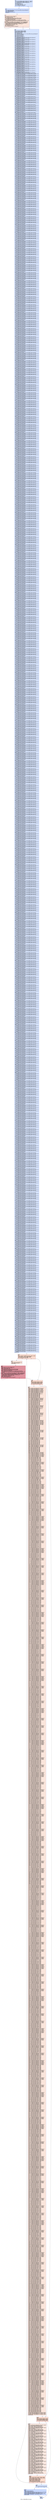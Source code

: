 digraph "CFG for '_Z6Match5PfS_S_Pi' function" {
	label="CFG for '_Z6Match5PfS_S_Pi' function";

	Node0x4c19940 [shape=record,color="#3d50c3ff", style=filled, fillcolor="#a7c5fe70",label="{%4:\l  %5 = tail call i32 @llvm.amdgcn.workitem.id.x(), !range !4\l  %6 = tail call i32 @llvm.amdgcn.workitem.id.y(), !range !4\l  %7 = tail call i32 @llvm.amdgcn.workgroup.id.x()\l  %8 = shl i32 %7, 4\l  %9 = icmp ult i32 %6, 16\l  %10 = icmp ult i32 %5, 32\l  %11 = select i1 %9, i1 %10, i1 false\l  br i1 %11, label %12, label %28\l|{<s0>T|<s1>F}}"];
	Node0x4c19940:s0 -> Node0x4c19990;
	Node0x4c19940:s1 -> Node0x4c1bac0;
	Node0x4c19990 [shape=record,color="#3d50c3ff", style=filled, fillcolor="#8fb1fe70",label="{%12:\l12:                                               \l  %13 = bitcast float addrspace(1)* %0 to %struct.HIP_vector_type addrspace(1)*\l  %14 = add nsw i32 %6, %8\l  %15 = shl nsw i32 %14, 5\l  %16 = mul nuw nsw i32 %6, 33\l  br label %17\l}"];
	Node0x4c19990 -> Node0x4c1b790;
	Node0x4c1b790 [shape=record,color="#3d50c3ff", style=filled, fillcolor="#f4c5ad70",label="{%17:\l17:                                               \l  %18 = phi i32 [ %5, %12 ], [ %26, %17 ]\l  %19 = add nuw nsw i32 %15, %18\l  %20 = sext i32 %19 to i64\l  %21 = getelementptr inbounds %struct.HIP_vector_type,\l... %struct.HIP_vector_type addrspace(1)* %13, i64 %20\l  %22 = add nuw nsw i32 %16, %18\l  %23 = getelementptr inbounds [528 x %struct.HIP_vector_type], [528 x\l... %struct.HIP_vector_type] addrspace(3)* @_ZZ6Match5PfS_S_PiE7buffer1, i32 0,\l... i32 %22\l  %24 = bitcast %struct.HIP_vector_type addrspace(3)* %23 to i8 addrspace(3)*\l  %25 = bitcast %struct.HIP_vector_type addrspace(1)* %21 to i8 addrspace(1)*\l  tail call void @llvm.memcpy.p3i8.p1i8.i64(i8 addrspace(3)* noundef align 16\l... dereferenceable(16) %24, i8 addrspace(1)* noundef align 16\l... dereferenceable(16) %25, i64 16, i1 false)\l  %26 = add nuw nsw i32 %18, 16\l  %27 = icmp ult i32 %18, 16\l  br i1 %27, label %17, label %28, !llvm.loop !5\l|{<s0>T|<s1>F}}"];
	Node0x4c1b790:s0 -> Node0x4c1b790;
	Node0x4c1b790:s1 -> Node0x4c1bac0;
	Node0x4c1bac0 [shape=record,color="#3d50c3ff", style=filled, fillcolor="#a7c5fe70",label="{%28:\l28:                                               \l  fence syncscope(\"workgroup\") release\l  tail call void @llvm.amdgcn.s.barrier()\l  fence syncscope(\"workgroup\") acquire\l  %29 = icmp ult i32 %6, 4\l  %30 = icmp eq i32 %6, 0\l  %31 = bitcast float addrspace(1)* %1 to %struct.HIP_vector_type addrspace(1)*\l  %32 = shl nuw nsw i32 %6, 5\l  %33 = mul nuw nsw i32 %5, 33\l  %34 = shl nuw nsw i32 %6, 7\l  %35 = shl nuw nsw i32 %6, 6\l  %36 = add nuw nsw i32 %35, %5\l  %37 = getelementptr inbounds [256 x float], [256 x float] addrspace(3)*\l... @_ZZ6Match5PfS_S_PiE6scores, i32 0, i32 %36\l  %38 = add nuw nsw i32 %36, 16\l  %39 = getelementptr inbounds [256 x float], [256 x float] addrspace(3)*\l... @_ZZ6Match5PfS_S_PiE6scores, i32 0, i32 %38\l  %40 = add nuw nsw i32 %36, 32\l  %41 = getelementptr inbounds [256 x float], [256 x float] addrspace(3)*\l... @_ZZ6Match5PfS_S_PiE6scores, i32 0, i32 %40\l  %42 = add nuw nsw i32 %36, 48\l  %43 = getelementptr inbounds [256 x float], [256 x float] addrspace(3)*\l... @_ZZ6Match5PfS_S_PiE6scores, i32 0, i32 %42\l  %44 = getelementptr inbounds [256 x float], [256 x float] addrspace(3)*\l... @_ZZ6Match5PfS_S_PiE6scores, i32 0, i32 %5\l  %45 = add nuw nsw i32 %5, 16\l  %46 = getelementptr inbounds [256 x float], [256 x float] addrspace(3)*\l... @_ZZ6Match5PfS_S_PiE6scores, i32 0, i32 %45\l  %47 = add nuw nsw i32 %5, 32\l  %48 = getelementptr inbounds [256 x float], [256 x float] addrspace(3)*\l... @_ZZ6Match5PfS_S_PiE6scores, i32 0, i32 %47\l  %49 = add nuw nsw i32 %5, 48\l  %50 = getelementptr inbounds [256 x float], [256 x float] addrspace(3)*\l... @_ZZ6Match5PfS_S_PiE6scores, i32 0, i32 %49\l  %51 = add nuw nsw i32 %5, 64\l  %52 = getelementptr inbounds [256 x float], [256 x float] addrspace(3)*\l... @_ZZ6Match5PfS_S_PiE6scores, i32 0, i32 %51\l  %53 = add nuw nsw i32 %5, 80\l  %54 = getelementptr inbounds [256 x float], [256 x float] addrspace(3)*\l... @_ZZ6Match5PfS_S_PiE6scores, i32 0, i32 %53\l  %55 = add nuw nsw i32 %5, 96\l  %56 = getelementptr inbounds [256 x float], [256 x float] addrspace(3)*\l... @_ZZ6Match5PfS_S_PiE6scores, i32 0, i32 %55\l  %57 = add nuw nsw i32 %5, 112\l  %58 = getelementptr inbounds [256 x float], [256 x float] addrspace(3)*\l... @_ZZ6Match5PfS_S_PiE6scores, i32 0, i32 %57\l  %59 = add nuw nsw i32 %5, 128\l  %60 = getelementptr inbounds [256 x float], [256 x float] addrspace(3)*\l... @_ZZ6Match5PfS_S_PiE6scores, i32 0, i32 %59\l  %61 = add nuw nsw i32 %5, 144\l  %62 = getelementptr inbounds [256 x float], [256 x float] addrspace(3)*\l... @_ZZ6Match5PfS_S_PiE6scores, i32 0, i32 %61\l  %63 = add nuw nsw i32 %5, 160\l  %64 = getelementptr inbounds [256 x float], [256 x float] addrspace(3)*\l... @_ZZ6Match5PfS_S_PiE6scores, i32 0, i32 %63\l  %65 = add nuw nsw i32 %5, 176\l  %66 = getelementptr inbounds [256 x float], [256 x float] addrspace(3)*\l... @_ZZ6Match5PfS_S_PiE6scores, i32 0, i32 %65\l  %67 = add nuw nsw i32 %5, 192\l  %68 = getelementptr inbounds [256 x float], [256 x float] addrspace(3)*\l... @_ZZ6Match5PfS_S_PiE6scores, i32 0, i32 %67\l  %69 = add nuw nsw i32 %5, 208\l  %70 = getelementptr inbounds [256 x float], [256 x float] addrspace(3)*\l... @_ZZ6Match5PfS_S_PiE6scores, i32 0, i32 %69\l  %71 = add nuw nsw i32 %5, 224\l  %72 = getelementptr inbounds [256 x float], [256 x float] addrspace(3)*\l... @_ZZ6Match5PfS_S_PiE6scores, i32 0, i32 %71\l  %73 = add nuw nsw i32 %5, 240\l  %74 = getelementptr inbounds [256 x float], [256 x float] addrspace(3)*\l... @_ZZ6Match5PfS_S_PiE6scores, i32 0, i32 %73\l  %75 = getelementptr inbounds [528 x %struct.HIP_vector_type], [528 x\l... %struct.HIP_vector_type] addrspace(3)* @_ZZ6Match5PfS_S_PiE7buffer1, i32 0,\l... i32 %33, i32 0, i32 0, i32 0, i32 0\l  %76 = getelementptr inbounds [528 x %struct.HIP_vector_type], [528 x\l... %struct.HIP_vector_type] addrspace(3)* @_ZZ6Match5PfS_S_PiE7buffer1, i32 0,\l... i32 %33, i32 0, i32 0, i32 0, i32 1\l  %77 = getelementptr inbounds [528 x %struct.HIP_vector_type], [528 x\l... %struct.HIP_vector_type] addrspace(3)* @_ZZ6Match5PfS_S_PiE7buffer1, i32 0,\l... i32 %33, i32 0, i32 0, i32 0, i32 2\l  %78 = getelementptr inbounds [528 x %struct.HIP_vector_type], [528 x\l... %struct.HIP_vector_type] addrspace(3)* @_ZZ6Match5PfS_S_PiE7buffer1, i32 0,\l... i32 %33, i32 0, i32 0, i32 0, i32 3\l  %79 = getelementptr inbounds [512 x %struct.HIP_vector_type], [512 x\l... %struct.HIP_vector_type] addrspace(3)* @_ZZ6Match5PfS_S_PiE7buffer2, i32 0,\l... i32 %34, i32 0, i32 0, i32 0, i32 0\l  %80 = getelementptr inbounds [512 x %struct.HIP_vector_type], [512 x\l... %struct.HIP_vector_type] addrspace(3)* @_ZZ6Match5PfS_S_PiE7buffer2, i32 0,\l... i32 %34, i32 0, i32 0, i32 0, i32 1\l  %81 = getelementptr inbounds [512 x %struct.HIP_vector_type], [512 x\l... %struct.HIP_vector_type] addrspace(3)* @_ZZ6Match5PfS_S_PiE7buffer2, i32 0,\l... i32 %34, i32 0, i32 0, i32 0, i32 2\l  %82 = getelementptr inbounds [512 x %struct.HIP_vector_type], [512 x\l... %struct.HIP_vector_type] addrspace(3)* @_ZZ6Match5PfS_S_PiE7buffer2, i32 0,\l... i32 %34, i32 0, i32 0, i32 0, i32 3\l  %83 = add nuw nsw i32 %34, 32\l  %84 = getelementptr inbounds [512 x %struct.HIP_vector_type], [512 x\l... %struct.HIP_vector_type] addrspace(3)* @_ZZ6Match5PfS_S_PiE7buffer2, i32 0,\l... i32 %83, i32 0, i32 0, i32 0, i32 0\l  %85 = getelementptr inbounds [512 x %struct.HIP_vector_type], [512 x\l... %struct.HIP_vector_type] addrspace(3)* @_ZZ6Match5PfS_S_PiE7buffer2, i32 0,\l... i32 %83, i32 0, i32 0, i32 0, i32 1\l  %86 = getelementptr inbounds [512 x %struct.HIP_vector_type], [512 x\l... %struct.HIP_vector_type] addrspace(3)* @_ZZ6Match5PfS_S_PiE7buffer2, i32 0,\l... i32 %83, i32 0, i32 0, i32 0, i32 2\l  %87 = getelementptr inbounds [512 x %struct.HIP_vector_type], [512 x\l... %struct.HIP_vector_type] addrspace(3)* @_ZZ6Match5PfS_S_PiE7buffer2, i32 0,\l... i32 %83, i32 0, i32 0, i32 0, i32 3\l  %88 = add nuw nsw i32 %34, 64\l  %89 = getelementptr inbounds [512 x %struct.HIP_vector_type], [512 x\l... %struct.HIP_vector_type] addrspace(3)* @_ZZ6Match5PfS_S_PiE7buffer2, i32 0,\l... i32 %88, i32 0, i32 0, i32 0, i32 0\l  %90 = getelementptr inbounds [512 x %struct.HIP_vector_type], [512 x\l... %struct.HIP_vector_type] addrspace(3)* @_ZZ6Match5PfS_S_PiE7buffer2, i32 0,\l... i32 %88, i32 0, i32 0, i32 0, i32 1\l  %91 = getelementptr inbounds [512 x %struct.HIP_vector_type], [512 x\l... %struct.HIP_vector_type] addrspace(3)* @_ZZ6Match5PfS_S_PiE7buffer2, i32 0,\l... i32 %88, i32 0, i32 0, i32 0, i32 2\l  %92 = getelementptr inbounds [512 x %struct.HIP_vector_type], [512 x\l... %struct.HIP_vector_type] addrspace(3)* @_ZZ6Match5PfS_S_PiE7buffer2, i32 0,\l... i32 %88, i32 0, i32 0, i32 0, i32 3\l  %93 = add nuw nsw i32 %34, 96\l  %94 = getelementptr inbounds [512 x %struct.HIP_vector_type], [512 x\l... %struct.HIP_vector_type] addrspace(3)* @_ZZ6Match5PfS_S_PiE7buffer2, i32 0,\l... i32 %93, i32 0, i32 0, i32 0, i32 0\l  %95 = getelementptr inbounds [512 x %struct.HIP_vector_type], [512 x\l... %struct.HIP_vector_type] addrspace(3)* @_ZZ6Match5PfS_S_PiE7buffer2, i32 0,\l... i32 %93, i32 0, i32 0, i32 0, i32 1\l  %96 = getelementptr inbounds [512 x %struct.HIP_vector_type], [512 x\l... %struct.HIP_vector_type] addrspace(3)* @_ZZ6Match5PfS_S_PiE7buffer2, i32 0,\l... i32 %93, i32 0, i32 0, i32 0, i32 2\l  %97 = getelementptr inbounds [512 x %struct.HIP_vector_type], [512 x\l... %struct.HIP_vector_type] addrspace(3)* @_ZZ6Match5PfS_S_PiE7buffer2, i32 0,\l... i32 %93, i32 0, i32 0, i32 0, i32 3\l  %98 = add nuw nsw i32 %33, 1\l  %99 = getelementptr inbounds [528 x %struct.HIP_vector_type], [528 x\l... %struct.HIP_vector_type] addrspace(3)* @_ZZ6Match5PfS_S_PiE7buffer1, i32 0,\l... i32 %98, i32 0, i32 0, i32 0, i32 0\l  %100 = getelementptr inbounds [528 x %struct.HIP_vector_type], [528 x\l... %struct.HIP_vector_type] addrspace(3)* @_ZZ6Match5PfS_S_PiE7buffer1, i32 0,\l... i32 %98, i32 0, i32 0, i32 0, i32 1\l  %101 = getelementptr inbounds [528 x %struct.HIP_vector_type], [528 x\l... %struct.HIP_vector_type] addrspace(3)* @_ZZ6Match5PfS_S_PiE7buffer1, i32 0,\l... i32 %98, i32 0, i32 0, i32 0, i32 2\l  %102 = getelementptr inbounds [528 x %struct.HIP_vector_type], [528 x\l... %struct.HIP_vector_type] addrspace(3)* @_ZZ6Match5PfS_S_PiE7buffer1, i32 0,\l... i32 %98, i32 0, i32 0, i32 0, i32 3\l  %103 = add nuw nsw i32 %34, 1\l  %104 = getelementptr inbounds [512 x %struct.HIP_vector_type], [512 x\l... %struct.HIP_vector_type] addrspace(3)* @_ZZ6Match5PfS_S_PiE7buffer2, i32 0,\l... i32 %103, i32 0, i32 0, i32 0, i32 0\l  %105 = getelementptr inbounds [512 x %struct.HIP_vector_type], [512 x\l... %struct.HIP_vector_type] addrspace(3)* @_ZZ6Match5PfS_S_PiE7buffer2, i32 0,\l... i32 %103, i32 0, i32 0, i32 0, i32 1\l  %106 = getelementptr inbounds [512 x %struct.HIP_vector_type], [512 x\l... %struct.HIP_vector_type] addrspace(3)* @_ZZ6Match5PfS_S_PiE7buffer2, i32 0,\l... i32 %103, i32 0, i32 0, i32 0, i32 2\l  %107 = getelementptr inbounds [512 x %struct.HIP_vector_type], [512 x\l... %struct.HIP_vector_type] addrspace(3)* @_ZZ6Match5PfS_S_PiE7buffer2, i32 0,\l... i32 %103, i32 0, i32 0, i32 0, i32 3\l  %108 = add nuw nsw i32 %34, 33\l  %109 = getelementptr inbounds [512 x %struct.HIP_vector_type], [512 x\l... %struct.HIP_vector_type] addrspace(3)* @_ZZ6Match5PfS_S_PiE7buffer2, i32 0,\l... i32 %108, i32 0, i32 0, i32 0, i32 0\l  %110 = getelementptr inbounds [512 x %struct.HIP_vector_type], [512 x\l... %struct.HIP_vector_type] addrspace(3)* @_ZZ6Match5PfS_S_PiE7buffer2, i32 0,\l... i32 %108, i32 0, i32 0, i32 0, i32 1\l  %111 = getelementptr inbounds [512 x %struct.HIP_vector_type], [512 x\l... %struct.HIP_vector_type] addrspace(3)* @_ZZ6Match5PfS_S_PiE7buffer2, i32 0,\l... i32 %108, i32 0, i32 0, i32 0, i32 2\l  %112 = getelementptr inbounds [512 x %struct.HIP_vector_type], [512 x\l... %struct.HIP_vector_type] addrspace(3)* @_ZZ6Match5PfS_S_PiE7buffer2, i32 0,\l... i32 %108, i32 0, i32 0, i32 0, i32 3\l  %113 = add nuw nsw i32 %34, 65\l  %114 = getelementptr inbounds [512 x %struct.HIP_vector_type], [512 x\l... %struct.HIP_vector_type] addrspace(3)* @_ZZ6Match5PfS_S_PiE7buffer2, i32 0,\l... i32 %113, i32 0, i32 0, i32 0, i32 0\l  %115 = getelementptr inbounds [512 x %struct.HIP_vector_type], [512 x\l... %struct.HIP_vector_type] addrspace(3)* @_ZZ6Match5PfS_S_PiE7buffer2, i32 0,\l... i32 %113, i32 0, i32 0, i32 0, i32 1\l  %116 = getelementptr inbounds [512 x %struct.HIP_vector_type], [512 x\l... %struct.HIP_vector_type] addrspace(3)* @_ZZ6Match5PfS_S_PiE7buffer2, i32 0,\l... i32 %113, i32 0, i32 0, i32 0, i32 2\l  %117 = getelementptr inbounds [512 x %struct.HIP_vector_type], [512 x\l... %struct.HIP_vector_type] addrspace(3)* @_ZZ6Match5PfS_S_PiE7buffer2, i32 0,\l... i32 %113, i32 0, i32 0, i32 0, i32 3\l  %118 = add nuw nsw i32 %34, 97\l  %119 = getelementptr inbounds [512 x %struct.HIP_vector_type], [512 x\l... %struct.HIP_vector_type] addrspace(3)* @_ZZ6Match5PfS_S_PiE7buffer2, i32 0,\l... i32 %118, i32 0, i32 0, i32 0, i32 0\l  %120 = getelementptr inbounds [512 x %struct.HIP_vector_type], [512 x\l... %struct.HIP_vector_type] addrspace(3)* @_ZZ6Match5PfS_S_PiE7buffer2, i32 0,\l... i32 %118, i32 0, i32 0, i32 0, i32 1\l  %121 = getelementptr inbounds [512 x %struct.HIP_vector_type], [512 x\l... %struct.HIP_vector_type] addrspace(3)* @_ZZ6Match5PfS_S_PiE7buffer2, i32 0,\l... i32 %118, i32 0, i32 0, i32 0, i32 2\l  %122 = getelementptr inbounds [512 x %struct.HIP_vector_type], [512 x\l... %struct.HIP_vector_type] addrspace(3)* @_ZZ6Match5PfS_S_PiE7buffer2, i32 0,\l... i32 %118, i32 0, i32 0, i32 0, i32 3\l  %123 = add nuw nsw i32 %33, 2\l  %124 = getelementptr inbounds [528 x %struct.HIP_vector_type], [528 x\l... %struct.HIP_vector_type] addrspace(3)* @_ZZ6Match5PfS_S_PiE7buffer1, i32 0,\l... i32 %123, i32 0, i32 0, i32 0, i32 0\l  %125 = getelementptr inbounds [528 x %struct.HIP_vector_type], [528 x\l... %struct.HIP_vector_type] addrspace(3)* @_ZZ6Match5PfS_S_PiE7buffer1, i32 0,\l... i32 %123, i32 0, i32 0, i32 0, i32 1\l  %126 = getelementptr inbounds [528 x %struct.HIP_vector_type], [528 x\l... %struct.HIP_vector_type] addrspace(3)* @_ZZ6Match5PfS_S_PiE7buffer1, i32 0,\l... i32 %123, i32 0, i32 0, i32 0, i32 2\l  %127 = getelementptr inbounds [528 x %struct.HIP_vector_type], [528 x\l... %struct.HIP_vector_type] addrspace(3)* @_ZZ6Match5PfS_S_PiE7buffer1, i32 0,\l... i32 %123, i32 0, i32 0, i32 0, i32 3\l  %128 = add nuw nsw i32 %34, 2\l  %129 = getelementptr inbounds [512 x %struct.HIP_vector_type], [512 x\l... %struct.HIP_vector_type] addrspace(3)* @_ZZ6Match5PfS_S_PiE7buffer2, i32 0,\l... i32 %128, i32 0, i32 0, i32 0, i32 0\l  %130 = getelementptr inbounds [512 x %struct.HIP_vector_type], [512 x\l... %struct.HIP_vector_type] addrspace(3)* @_ZZ6Match5PfS_S_PiE7buffer2, i32 0,\l... i32 %128, i32 0, i32 0, i32 0, i32 1\l  %131 = getelementptr inbounds [512 x %struct.HIP_vector_type], [512 x\l... %struct.HIP_vector_type] addrspace(3)* @_ZZ6Match5PfS_S_PiE7buffer2, i32 0,\l... i32 %128, i32 0, i32 0, i32 0, i32 2\l  %132 = getelementptr inbounds [512 x %struct.HIP_vector_type], [512 x\l... %struct.HIP_vector_type] addrspace(3)* @_ZZ6Match5PfS_S_PiE7buffer2, i32 0,\l... i32 %128, i32 0, i32 0, i32 0, i32 3\l  %133 = add nuw nsw i32 %34, 34\l  %134 = getelementptr inbounds [512 x %struct.HIP_vector_type], [512 x\l... %struct.HIP_vector_type] addrspace(3)* @_ZZ6Match5PfS_S_PiE7buffer2, i32 0,\l... i32 %133, i32 0, i32 0, i32 0, i32 0\l  %135 = getelementptr inbounds [512 x %struct.HIP_vector_type], [512 x\l... %struct.HIP_vector_type] addrspace(3)* @_ZZ6Match5PfS_S_PiE7buffer2, i32 0,\l... i32 %133, i32 0, i32 0, i32 0, i32 1\l  %136 = getelementptr inbounds [512 x %struct.HIP_vector_type], [512 x\l... %struct.HIP_vector_type] addrspace(3)* @_ZZ6Match5PfS_S_PiE7buffer2, i32 0,\l... i32 %133, i32 0, i32 0, i32 0, i32 2\l  %137 = getelementptr inbounds [512 x %struct.HIP_vector_type], [512 x\l... %struct.HIP_vector_type] addrspace(3)* @_ZZ6Match5PfS_S_PiE7buffer2, i32 0,\l... i32 %133, i32 0, i32 0, i32 0, i32 3\l  %138 = add nuw nsw i32 %34, 66\l  %139 = getelementptr inbounds [512 x %struct.HIP_vector_type], [512 x\l... %struct.HIP_vector_type] addrspace(3)* @_ZZ6Match5PfS_S_PiE7buffer2, i32 0,\l... i32 %138, i32 0, i32 0, i32 0, i32 0\l  %140 = getelementptr inbounds [512 x %struct.HIP_vector_type], [512 x\l... %struct.HIP_vector_type] addrspace(3)* @_ZZ6Match5PfS_S_PiE7buffer2, i32 0,\l... i32 %138, i32 0, i32 0, i32 0, i32 1\l  %141 = getelementptr inbounds [512 x %struct.HIP_vector_type], [512 x\l... %struct.HIP_vector_type] addrspace(3)* @_ZZ6Match5PfS_S_PiE7buffer2, i32 0,\l... i32 %138, i32 0, i32 0, i32 0, i32 2\l  %142 = getelementptr inbounds [512 x %struct.HIP_vector_type], [512 x\l... %struct.HIP_vector_type] addrspace(3)* @_ZZ6Match5PfS_S_PiE7buffer2, i32 0,\l... i32 %138, i32 0, i32 0, i32 0, i32 3\l  %143 = add nuw nsw i32 %34, 98\l  %144 = getelementptr inbounds [512 x %struct.HIP_vector_type], [512 x\l... %struct.HIP_vector_type] addrspace(3)* @_ZZ6Match5PfS_S_PiE7buffer2, i32 0,\l... i32 %143, i32 0, i32 0, i32 0, i32 0\l  %145 = getelementptr inbounds [512 x %struct.HIP_vector_type], [512 x\l... %struct.HIP_vector_type] addrspace(3)* @_ZZ6Match5PfS_S_PiE7buffer2, i32 0,\l... i32 %143, i32 0, i32 0, i32 0, i32 1\l  %146 = getelementptr inbounds [512 x %struct.HIP_vector_type], [512 x\l... %struct.HIP_vector_type] addrspace(3)* @_ZZ6Match5PfS_S_PiE7buffer2, i32 0,\l... i32 %143, i32 0, i32 0, i32 0, i32 2\l  %147 = getelementptr inbounds [512 x %struct.HIP_vector_type], [512 x\l... %struct.HIP_vector_type] addrspace(3)* @_ZZ6Match5PfS_S_PiE7buffer2, i32 0,\l... i32 %143, i32 0, i32 0, i32 0, i32 3\l  %148 = add nuw nsw i32 %33, 3\l  %149 = getelementptr inbounds [528 x %struct.HIP_vector_type], [528 x\l... %struct.HIP_vector_type] addrspace(3)* @_ZZ6Match5PfS_S_PiE7buffer1, i32 0,\l... i32 %148, i32 0, i32 0, i32 0, i32 0\l  %150 = getelementptr inbounds [528 x %struct.HIP_vector_type], [528 x\l... %struct.HIP_vector_type] addrspace(3)* @_ZZ6Match5PfS_S_PiE7buffer1, i32 0,\l... i32 %148, i32 0, i32 0, i32 0, i32 1\l  %151 = getelementptr inbounds [528 x %struct.HIP_vector_type], [528 x\l... %struct.HIP_vector_type] addrspace(3)* @_ZZ6Match5PfS_S_PiE7buffer1, i32 0,\l... i32 %148, i32 0, i32 0, i32 0, i32 2\l  %152 = getelementptr inbounds [528 x %struct.HIP_vector_type], [528 x\l... %struct.HIP_vector_type] addrspace(3)* @_ZZ6Match5PfS_S_PiE7buffer1, i32 0,\l... i32 %148, i32 0, i32 0, i32 0, i32 3\l  %153 = add nuw nsw i32 %34, 3\l  %154 = getelementptr inbounds [512 x %struct.HIP_vector_type], [512 x\l... %struct.HIP_vector_type] addrspace(3)* @_ZZ6Match5PfS_S_PiE7buffer2, i32 0,\l... i32 %153, i32 0, i32 0, i32 0, i32 0\l  %155 = getelementptr inbounds [512 x %struct.HIP_vector_type], [512 x\l... %struct.HIP_vector_type] addrspace(3)* @_ZZ6Match5PfS_S_PiE7buffer2, i32 0,\l... i32 %153, i32 0, i32 0, i32 0, i32 1\l  %156 = getelementptr inbounds [512 x %struct.HIP_vector_type], [512 x\l... %struct.HIP_vector_type] addrspace(3)* @_ZZ6Match5PfS_S_PiE7buffer2, i32 0,\l... i32 %153, i32 0, i32 0, i32 0, i32 2\l  %157 = getelementptr inbounds [512 x %struct.HIP_vector_type], [512 x\l... %struct.HIP_vector_type] addrspace(3)* @_ZZ6Match5PfS_S_PiE7buffer2, i32 0,\l... i32 %153, i32 0, i32 0, i32 0, i32 3\l  %158 = add nuw nsw i32 %34, 35\l  %159 = getelementptr inbounds [512 x %struct.HIP_vector_type], [512 x\l... %struct.HIP_vector_type] addrspace(3)* @_ZZ6Match5PfS_S_PiE7buffer2, i32 0,\l... i32 %158, i32 0, i32 0, i32 0, i32 0\l  %160 = getelementptr inbounds [512 x %struct.HIP_vector_type], [512 x\l... %struct.HIP_vector_type] addrspace(3)* @_ZZ6Match5PfS_S_PiE7buffer2, i32 0,\l... i32 %158, i32 0, i32 0, i32 0, i32 1\l  %161 = getelementptr inbounds [512 x %struct.HIP_vector_type], [512 x\l... %struct.HIP_vector_type] addrspace(3)* @_ZZ6Match5PfS_S_PiE7buffer2, i32 0,\l... i32 %158, i32 0, i32 0, i32 0, i32 2\l  %162 = getelementptr inbounds [512 x %struct.HIP_vector_type], [512 x\l... %struct.HIP_vector_type] addrspace(3)* @_ZZ6Match5PfS_S_PiE7buffer2, i32 0,\l... i32 %158, i32 0, i32 0, i32 0, i32 3\l  %163 = add nuw nsw i32 %34, 67\l  %164 = getelementptr inbounds [512 x %struct.HIP_vector_type], [512 x\l... %struct.HIP_vector_type] addrspace(3)* @_ZZ6Match5PfS_S_PiE7buffer2, i32 0,\l... i32 %163, i32 0, i32 0, i32 0, i32 0\l  %165 = getelementptr inbounds [512 x %struct.HIP_vector_type], [512 x\l... %struct.HIP_vector_type] addrspace(3)* @_ZZ6Match5PfS_S_PiE7buffer2, i32 0,\l... i32 %163, i32 0, i32 0, i32 0, i32 1\l  %166 = getelementptr inbounds [512 x %struct.HIP_vector_type], [512 x\l... %struct.HIP_vector_type] addrspace(3)* @_ZZ6Match5PfS_S_PiE7buffer2, i32 0,\l... i32 %163, i32 0, i32 0, i32 0, i32 2\l  %167 = getelementptr inbounds [512 x %struct.HIP_vector_type], [512 x\l... %struct.HIP_vector_type] addrspace(3)* @_ZZ6Match5PfS_S_PiE7buffer2, i32 0,\l... i32 %163, i32 0, i32 0, i32 0, i32 3\l  %168 = add nuw nsw i32 %34, 99\l  %169 = getelementptr inbounds [512 x %struct.HIP_vector_type], [512 x\l... %struct.HIP_vector_type] addrspace(3)* @_ZZ6Match5PfS_S_PiE7buffer2, i32 0,\l... i32 %168, i32 0, i32 0, i32 0, i32 0\l  %170 = getelementptr inbounds [512 x %struct.HIP_vector_type], [512 x\l... %struct.HIP_vector_type] addrspace(3)* @_ZZ6Match5PfS_S_PiE7buffer2, i32 0,\l... i32 %168, i32 0, i32 0, i32 0, i32 1\l  %171 = getelementptr inbounds [512 x %struct.HIP_vector_type], [512 x\l... %struct.HIP_vector_type] addrspace(3)* @_ZZ6Match5PfS_S_PiE7buffer2, i32 0,\l... i32 %168, i32 0, i32 0, i32 0, i32 2\l  %172 = getelementptr inbounds [512 x %struct.HIP_vector_type], [512 x\l... %struct.HIP_vector_type] addrspace(3)* @_ZZ6Match5PfS_S_PiE7buffer2, i32 0,\l... i32 %168, i32 0, i32 0, i32 0, i32 3\l  %173 = add nuw nsw i32 %33, 4\l  %174 = getelementptr inbounds [528 x %struct.HIP_vector_type], [528 x\l... %struct.HIP_vector_type] addrspace(3)* @_ZZ6Match5PfS_S_PiE7buffer1, i32 0,\l... i32 %173, i32 0, i32 0, i32 0, i32 0\l  %175 = getelementptr inbounds [528 x %struct.HIP_vector_type], [528 x\l... %struct.HIP_vector_type] addrspace(3)* @_ZZ6Match5PfS_S_PiE7buffer1, i32 0,\l... i32 %173, i32 0, i32 0, i32 0, i32 1\l  %176 = getelementptr inbounds [528 x %struct.HIP_vector_type], [528 x\l... %struct.HIP_vector_type] addrspace(3)* @_ZZ6Match5PfS_S_PiE7buffer1, i32 0,\l... i32 %173, i32 0, i32 0, i32 0, i32 2\l  %177 = getelementptr inbounds [528 x %struct.HIP_vector_type], [528 x\l... %struct.HIP_vector_type] addrspace(3)* @_ZZ6Match5PfS_S_PiE7buffer1, i32 0,\l... i32 %173, i32 0, i32 0, i32 0, i32 3\l  %178 = add nuw nsw i32 %34, 4\l  %179 = getelementptr inbounds [512 x %struct.HIP_vector_type], [512 x\l... %struct.HIP_vector_type] addrspace(3)* @_ZZ6Match5PfS_S_PiE7buffer2, i32 0,\l... i32 %178, i32 0, i32 0, i32 0, i32 0\l  %180 = getelementptr inbounds [512 x %struct.HIP_vector_type], [512 x\l... %struct.HIP_vector_type] addrspace(3)* @_ZZ6Match5PfS_S_PiE7buffer2, i32 0,\l... i32 %178, i32 0, i32 0, i32 0, i32 1\l  %181 = getelementptr inbounds [512 x %struct.HIP_vector_type], [512 x\l... %struct.HIP_vector_type] addrspace(3)* @_ZZ6Match5PfS_S_PiE7buffer2, i32 0,\l... i32 %178, i32 0, i32 0, i32 0, i32 2\l  %182 = getelementptr inbounds [512 x %struct.HIP_vector_type], [512 x\l... %struct.HIP_vector_type] addrspace(3)* @_ZZ6Match5PfS_S_PiE7buffer2, i32 0,\l... i32 %178, i32 0, i32 0, i32 0, i32 3\l  %183 = add nuw nsw i32 %34, 36\l  %184 = getelementptr inbounds [512 x %struct.HIP_vector_type], [512 x\l... %struct.HIP_vector_type] addrspace(3)* @_ZZ6Match5PfS_S_PiE7buffer2, i32 0,\l... i32 %183, i32 0, i32 0, i32 0, i32 0\l  %185 = getelementptr inbounds [512 x %struct.HIP_vector_type], [512 x\l... %struct.HIP_vector_type] addrspace(3)* @_ZZ6Match5PfS_S_PiE7buffer2, i32 0,\l... i32 %183, i32 0, i32 0, i32 0, i32 1\l  %186 = getelementptr inbounds [512 x %struct.HIP_vector_type], [512 x\l... %struct.HIP_vector_type] addrspace(3)* @_ZZ6Match5PfS_S_PiE7buffer2, i32 0,\l... i32 %183, i32 0, i32 0, i32 0, i32 2\l  %187 = getelementptr inbounds [512 x %struct.HIP_vector_type], [512 x\l... %struct.HIP_vector_type] addrspace(3)* @_ZZ6Match5PfS_S_PiE7buffer2, i32 0,\l... i32 %183, i32 0, i32 0, i32 0, i32 3\l  %188 = add nuw nsw i32 %34, 68\l  %189 = getelementptr inbounds [512 x %struct.HIP_vector_type], [512 x\l... %struct.HIP_vector_type] addrspace(3)* @_ZZ6Match5PfS_S_PiE7buffer2, i32 0,\l... i32 %188, i32 0, i32 0, i32 0, i32 0\l  %190 = getelementptr inbounds [512 x %struct.HIP_vector_type], [512 x\l... %struct.HIP_vector_type] addrspace(3)* @_ZZ6Match5PfS_S_PiE7buffer2, i32 0,\l... i32 %188, i32 0, i32 0, i32 0, i32 1\l  %191 = getelementptr inbounds [512 x %struct.HIP_vector_type], [512 x\l... %struct.HIP_vector_type] addrspace(3)* @_ZZ6Match5PfS_S_PiE7buffer2, i32 0,\l... i32 %188, i32 0, i32 0, i32 0, i32 2\l  %192 = getelementptr inbounds [512 x %struct.HIP_vector_type], [512 x\l... %struct.HIP_vector_type] addrspace(3)* @_ZZ6Match5PfS_S_PiE7buffer2, i32 0,\l... i32 %188, i32 0, i32 0, i32 0, i32 3\l  %193 = add nuw nsw i32 %34, 100\l  %194 = getelementptr inbounds [512 x %struct.HIP_vector_type], [512 x\l... %struct.HIP_vector_type] addrspace(3)* @_ZZ6Match5PfS_S_PiE7buffer2, i32 0,\l... i32 %193, i32 0, i32 0, i32 0, i32 0\l  %195 = getelementptr inbounds [512 x %struct.HIP_vector_type], [512 x\l... %struct.HIP_vector_type] addrspace(3)* @_ZZ6Match5PfS_S_PiE7buffer2, i32 0,\l... i32 %193, i32 0, i32 0, i32 0, i32 1\l  %196 = getelementptr inbounds [512 x %struct.HIP_vector_type], [512 x\l... %struct.HIP_vector_type] addrspace(3)* @_ZZ6Match5PfS_S_PiE7buffer2, i32 0,\l... i32 %193, i32 0, i32 0, i32 0, i32 2\l  %197 = getelementptr inbounds [512 x %struct.HIP_vector_type], [512 x\l... %struct.HIP_vector_type] addrspace(3)* @_ZZ6Match5PfS_S_PiE7buffer2, i32 0,\l... i32 %193, i32 0, i32 0, i32 0, i32 3\l  %198 = add nuw nsw i32 %33, 5\l  %199 = getelementptr inbounds [528 x %struct.HIP_vector_type], [528 x\l... %struct.HIP_vector_type] addrspace(3)* @_ZZ6Match5PfS_S_PiE7buffer1, i32 0,\l... i32 %198, i32 0, i32 0, i32 0, i32 0\l  %200 = getelementptr inbounds [528 x %struct.HIP_vector_type], [528 x\l... %struct.HIP_vector_type] addrspace(3)* @_ZZ6Match5PfS_S_PiE7buffer1, i32 0,\l... i32 %198, i32 0, i32 0, i32 0, i32 1\l  %201 = getelementptr inbounds [528 x %struct.HIP_vector_type], [528 x\l... %struct.HIP_vector_type] addrspace(3)* @_ZZ6Match5PfS_S_PiE7buffer1, i32 0,\l... i32 %198, i32 0, i32 0, i32 0, i32 2\l  %202 = getelementptr inbounds [528 x %struct.HIP_vector_type], [528 x\l... %struct.HIP_vector_type] addrspace(3)* @_ZZ6Match5PfS_S_PiE7buffer1, i32 0,\l... i32 %198, i32 0, i32 0, i32 0, i32 3\l  %203 = add nuw nsw i32 %34, 5\l  %204 = getelementptr inbounds [512 x %struct.HIP_vector_type], [512 x\l... %struct.HIP_vector_type] addrspace(3)* @_ZZ6Match5PfS_S_PiE7buffer2, i32 0,\l... i32 %203, i32 0, i32 0, i32 0, i32 0\l  %205 = getelementptr inbounds [512 x %struct.HIP_vector_type], [512 x\l... %struct.HIP_vector_type] addrspace(3)* @_ZZ6Match5PfS_S_PiE7buffer2, i32 0,\l... i32 %203, i32 0, i32 0, i32 0, i32 1\l  %206 = getelementptr inbounds [512 x %struct.HIP_vector_type], [512 x\l... %struct.HIP_vector_type] addrspace(3)* @_ZZ6Match5PfS_S_PiE7buffer2, i32 0,\l... i32 %203, i32 0, i32 0, i32 0, i32 2\l  %207 = getelementptr inbounds [512 x %struct.HIP_vector_type], [512 x\l... %struct.HIP_vector_type] addrspace(3)* @_ZZ6Match5PfS_S_PiE7buffer2, i32 0,\l... i32 %203, i32 0, i32 0, i32 0, i32 3\l  %208 = add nuw nsw i32 %34, 37\l  %209 = getelementptr inbounds [512 x %struct.HIP_vector_type], [512 x\l... %struct.HIP_vector_type] addrspace(3)* @_ZZ6Match5PfS_S_PiE7buffer2, i32 0,\l... i32 %208, i32 0, i32 0, i32 0, i32 0\l  %210 = getelementptr inbounds [512 x %struct.HIP_vector_type], [512 x\l... %struct.HIP_vector_type] addrspace(3)* @_ZZ6Match5PfS_S_PiE7buffer2, i32 0,\l... i32 %208, i32 0, i32 0, i32 0, i32 1\l  %211 = getelementptr inbounds [512 x %struct.HIP_vector_type], [512 x\l... %struct.HIP_vector_type] addrspace(3)* @_ZZ6Match5PfS_S_PiE7buffer2, i32 0,\l... i32 %208, i32 0, i32 0, i32 0, i32 2\l  %212 = getelementptr inbounds [512 x %struct.HIP_vector_type], [512 x\l... %struct.HIP_vector_type] addrspace(3)* @_ZZ6Match5PfS_S_PiE7buffer2, i32 0,\l... i32 %208, i32 0, i32 0, i32 0, i32 3\l  %213 = add nuw nsw i32 %34, 69\l  %214 = getelementptr inbounds [512 x %struct.HIP_vector_type], [512 x\l... %struct.HIP_vector_type] addrspace(3)* @_ZZ6Match5PfS_S_PiE7buffer2, i32 0,\l... i32 %213, i32 0, i32 0, i32 0, i32 0\l  %215 = getelementptr inbounds [512 x %struct.HIP_vector_type], [512 x\l... %struct.HIP_vector_type] addrspace(3)* @_ZZ6Match5PfS_S_PiE7buffer2, i32 0,\l... i32 %213, i32 0, i32 0, i32 0, i32 1\l  %216 = getelementptr inbounds [512 x %struct.HIP_vector_type], [512 x\l... %struct.HIP_vector_type] addrspace(3)* @_ZZ6Match5PfS_S_PiE7buffer2, i32 0,\l... i32 %213, i32 0, i32 0, i32 0, i32 2\l  %217 = getelementptr inbounds [512 x %struct.HIP_vector_type], [512 x\l... %struct.HIP_vector_type] addrspace(3)* @_ZZ6Match5PfS_S_PiE7buffer2, i32 0,\l... i32 %213, i32 0, i32 0, i32 0, i32 3\l  %218 = add nuw nsw i32 %34, 101\l  %219 = getelementptr inbounds [512 x %struct.HIP_vector_type], [512 x\l... %struct.HIP_vector_type] addrspace(3)* @_ZZ6Match5PfS_S_PiE7buffer2, i32 0,\l... i32 %218, i32 0, i32 0, i32 0, i32 0\l  %220 = getelementptr inbounds [512 x %struct.HIP_vector_type], [512 x\l... %struct.HIP_vector_type] addrspace(3)* @_ZZ6Match5PfS_S_PiE7buffer2, i32 0,\l... i32 %218, i32 0, i32 0, i32 0, i32 1\l  %221 = getelementptr inbounds [512 x %struct.HIP_vector_type], [512 x\l... %struct.HIP_vector_type] addrspace(3)* @_ZZ6Match5PfS_S_PiE7buffer2, i32 0,\l... i32 %218, i32 0, i32 0, i32 0, i32 2\l  %222 = getelementptr inbounds [512 x %struct.HIP_vector_type], [512 x\l... %struct.HIP_vector_type] addrspace(3)* @_ZZ6Match5PfS_S_PiE7buffer2, i32 0,\l... i32 %218, i32 0, i32 0, i32 0, i32 3\l  %223 = add nuw nsw i32 %33, 6\l  %224 = getelementptr inbounds [528 x %struct.HIP_vector_type], [528 x\l... %struct.HIP_vector_type] addrspace(3)* @_ZZ6Match5PfS_S_PiE7buffer1, i32 0,\l... i32 %223, i32 0, i32 0, i32 0, i32 0\l  %225 = getelementptr inbounds [528 x %struct.HIP_vector_type], [528 x\l... %struct.HIP_vector_type] addrspace(3)* @_ZZ6Match5PfS_S_PiE7buffer1, i32 0,\l... i32 %223, i32 0, i32 0, i32 0, i32 1\l  %226 = getelementptr inbounds [528 x %struct.HIP_vector_type], [528 x\l... %struct.HIP_vector_type] addrspace(3)* @_ZZ6Match5PfS_S_PiE7buffer1, i32 0,\l... i32 %223, i32 0, i32 0, i32 0, i32 2\l  %227 = getelementptr inbounds [528 x %struct.HIP_vector_type], [528 x\l... %struct.HIP_vector_type] addrspace(3)* @_ZZ6Match5PfS_S_PiE7buffer1, i32 0,\l... i32 %223, i32 0, i32 0, i32 0, i32 3\l  %228 = add nuw nsw i32 %34, 6\l  %229 = getelementptr inbounds [512 x %struct.HIP_vector_type], [512 x\l... %struct.HIP_vector_type] addrspace(3)* @_ZZ6Match5PfS_S_PiE7buffer2, i32 0,\l... i32 %228, i32 0, i32 0, i32 0, i32 0\l  %230 = getelementptr inbounds [512 x %struct.HIP_vector_type], [512 x\l... %struct.HIP_vector_type] addrspace(3)* @_ZZ6Match5PfS_S_PiE7buffer2, i32 0,\l... i32 %228, i32 0, i32 0, i32 0, i32 1\l  %231 = getelementptr inbounds [512 x %struct.HIP_vector_type], [512 x\l... %struct.HIP_vector_type] addrspace(3)* @_ZZ6Match5PfS_S_PiE7buffer2, i32 0,\l... i32 %228, i32 0, i32 0, i32 0, i32 2\l  %232 = getelementptr inbounds [512 x %struct.HIP_vector_type], [512 x\l... %struct.HIP_vector_type] addrspace(3)* @_ZZ6Match5PfS_S_PiE7buffer2, i32 0,\l... i32 %228, i32 0, i32 0, i32 0, i32 3\l  %233 = add nuw nsw i32 %34, 38\l  %234 = getelementptr inbounds [512 x %struct.HIP_vector_type], [512 x\l... %struct.HIP_vector_type] addrspace(3)* @_ZZ6Match5PfS_S_PiE7buffer2, i32 0,\l... i32 %233, i32 0, i32 0, i32 0, i32 0\l  %235 = getelementptr inbounds [512 x %struct.HIP_vector_type], [512 x\l... %struct.HIP_vector_type] addrspace(3)* @_ZZ6Match5PfS_S_PiE7buffer2, i32 0,\l... i32 %233, i32 0, i32 0, i32 0, i32 1\l  %236 = getelementptr inbounds [512 x %struct.HIP_vector_type], [512 x\l... %struct.HIP_vector_type] addrspace(3)* @_ZZ6Match5PfS_S_PiE7buffer2, i32 0,\l... i32 %233, i32 0, i32 0, i32 0, i32 2\l  %237 = getelementptr inbounds [512 x %struct.HIP_vector_type], [512 x\l... %struct.HIP_vector_type] addrspace(3)* @_ZZ6Match5PfS_S_PiE7buffer2, i32 0,\l... i32 %233, i32 0, i32 0, i32 0, i32 3\l  %238 = add nuw nsw i32 %34, 70\l  %239 = getelementptr inbounds [512 x %struct.HIP_vector_type], [512 x\l... %struct.HIP_vector_type] addrspace(3)* @_ZZ6Match5PfS_S_PiE7buffer2, i32 0,\l... i32 %238, i32 0, i32 0, i32 0, i32 0\l  %240 = getelementptr inbounds [512 x %struct.HIP_vector_type], [512 x\l... %struct.HIP_vector_type] addrspace(3)* @_ZZ6Match5PfS_S_PiE7buffer2, i32 0,\l... i32 %238, i32 0, i32 0, i32 0, i32 1\l  %241 = getelementptr inbounds [512 x %struct.HIP_vector_type], [512 x\l... %struct.HIP_vector_type] addrspace(3)* @_ZZ6Match5PfS_S_PiE7buffer2, i32 0,\l... i32 %238, i32 0, i32 0, i32 0, i32 2\l  %242 = getelementptr inbounds [512 x %struct.HIP_vector_type], [512 x\l... %struct.HIP_vector_type] addrspace(3)* @_ZZ6Match5PfS_S_PiE7buffer2, i32 0,\l... i32 %238, i32 0, i32 0, i32 0, i32 3\l  %243 = add nuw nsw i32 %34, 102\l  %244 = getelementptr inbounds [512 x %struct.HIP_vector_type], [512 x\l... %struct.HIP_vector_type] addrspace(3)* @_ZZ6Match5PfS_S_PiE7buffer2, i32 0,\l... i32 %243, i32 0, i32 0, i32 0, i32 0\l  %245 = getelementptr inbounds [512 x %struct.HIP_vector_type], [512 x\l... %struct.HIP_vector_type] addrspace(3)* @_ZZ6Match5PfS_S_PiE7buffer2, i32 0,\l... i32 %243, i32 0, i32 0, i32 0, i32 1\l  %246 = getelementptr inbounds [512 x %struct.HIP_vector_type], [512 x\l... %struct.HIP_vector_type] addrspace(3)* @_ZZ6Match5PfS_S_PiE7buffer2, i32 0,\l... i32 %243, i32 0, i32 0, i32 0, i32 2\l  %247 = getelementptr inbounds [512 x %struct.HIP_vector_type], [512 x\l... %struct.HIP_vector_type] addrspace(3)* @_ZZ6Match5PfS_S_PiE7buffer2, i32 0,\l... i32 %243, i32 0, i32 0, i32 0, i32 3\l  %248 = add nuw nsw i32 %33, 7\l  %249 = getelementptr inbounds [528 x %struct.HIP_vector_type], [528 x\l... %struct.HIP_vector_type] addrspace(3)* @_ZZ6Match5PfS_S_PiE7buffer1, i32 0,\l... i32 %248, i32 0, i32 0, i32 0, i32 0\l  %250 = getelementptr inbounds [528 x %struct.HIP_vector_type], [528 x\l... %struct.HIP_vector_type] addrspace(3)* @_ZZ6Match5PfS_S_PiE7buffer1, i32 0,\l... i32 %248, i32 0, i32 0, i32 0, i32 1\l  %251 = getelementptr inbounds [528 x %struct.HIP_vector_type], [528 x\l... %struct.HIP_vector_type] addrspace(3)* @_ZZ6Match5PfS_S_PiE7buffer1, i32 0,\l... i32 %248, i32 0, i32 0, i32 0, i32 2\l  %252 = getelementptr inbounds [528 x %struct.HIP_vector_type], [528 x\l... %struct.HIP_vector_type] addrspace(3)* @_ZZ6Match5PfS_S_PiE7buffer1, i32 0,\l... i32 %248, i32 0, i32 0, i32 0, i32 3\l  %253 = add nuw nsw i32 %34, 7\l  %254 = getelementptr inbounds [512 x %struct.HIP_vector_type], [512 x\l... %struct.HIP_vector_type] addrspace(3)* @_ZZ6Match5PfS_S_PiE7buffer2, i32 0,\l... i32 %253, i32 0, i32 0, i32 0, i32 0\l  %255 = getelementptr inbounds [512 x %struct.HIP_vector_type], [512 x\l... %struct.HIP_vector_type] addrspace(3)* @_ZZ6Match5PfS_S_PiE7buffer2, i32 0,\l... i32 %253, i32 0, i32 0, i32 0, i32 1\l  %256 = getelementptr inbounds [512 x %struct.HIP_vector_type], [512 x\l... %struct.HIP_vector_type] addrspace(3)* @_ZZ6Match5PfS_S_PiE7buffer2, i32 0,\l... i32 %253, i32 0, i32 0, i32 0, i32 2\l  %257 = getelementptr inbounds [512 x %struct.HIP_vector_type], [512 x\l... %struct.HIP_vector_type] addrspace(3)* @_ZZ6Match5PfS_S_PiE7buffer2, i32 0,\l... i32 %253, i32 0, i32 0, i32 0, i32 3\l  %258 = add nuw nsw i32 %34, 39\l  %259 = getelementptr inbounds [512 x %struct.HIP_vector_type], [512 x\l... %struct.HIP_vector_type] addrspace(3)* @_ZZ6Match5PfS_S_PiE7buffer2, i32 0,\l... i32 %258, i32 0, i32 0, i32 0, i32 0\l  %260 = getelementptr inbounds [512 x %struct.HIP_vector_type], [512 x\l... %struct.HIP_vector_type] addrspace(3)* @_ZZ6Match5PfS_S_PiE7buffer2, i32 0,\l... i32 %258, i32 0, i32 0, i32 0, i32 1\l  %261 = getelementptr inbounds [512 x %struct.HIP_vector_type], [512 x\l... %struct.HIP_vector_type] addrspace(3)* @_ZZ6Match5PfS_S_PiE7buffer2, i32 0,\l... i32 %258, i32 0, i32 0, i32 0, i32 2\l  %262 = getelementptr inbounds [512 x %struct.HIP_vector_type], [512 x\l... %struct.HIP_vector_type] addrspace(3)* @_ZZ6Match5PfS_S_PiE7buffer2, i32 0,\l... i32 %258, i32 0, i32 0, i32 0, i32 3\l  %263 = add nuw nsw i32 %34, 71\l  %264 = getelementptr inbounds [512 x %struct.HIP_vector_type], [512 x\l... %struct.HIP_vector_type] addrspace(3)* @_ZZ6Match5PfS_S_PiE7buffer2, i32 0,\l... i32 %263, i32 0, i32 0, i32 0, i32 0\l  %265 = getelementptr inbounds [512 x %struct.HIP_vector_type], [512 x\l... %struct.HIP_vector_type] addrspace(3)* @_ZZ6Match5PfS_S_PiE7buffer2, i32 0,\l... i32 %263, i32 0, i32 0, i32 0, i32 1\l  %266 = getelementptr inbounds [512 x %struct.HIP_vector_type], [512 x\l... %struct.HIP_vector_type] addrspace(3)* @_ZZ6Match5PfS_S_PiE7buffer2, i32 0,\l... i32 %263, i32 0, i32 0, i32 0, i32 2\l  %267 = getelementptr inbounds [512 x %struct.HIP_vector_type], [512 x\l... %struct.HIP_vector_type] addrspace(3)* @_ZZ6Match5PfS_S_PiE7buffer2, i32 0,\l... i32 %263, i32 0, i32 0, i32 0, i32 3\l  %268 = add nuw nsw i32 %34, 103\l  %269 = getelementptr inbounds [512 x %struct.HIP_vector_type], [512 x\l... %struct.HIP_vector_type] addrspace(3)* @_ZZ6Match5PfS_S_PiE7buffer2, i32 0,\l... i32 %268, i32 0, i32 0, i32 0, i32 0\l  %270 = getelementptr inbounds [512 x %struct.HIP_vector_type], [512 x\l... %struct.HIP_vector_type] addrspace(3)* @_ZZ6Match5PfS_S_PiE7buffer2, i32 0,\l... i32 %268, i32 0, i32 0, i32 0, i32 1\l  %271 = getelementptr inbounds [512 x %struct.HIP_vector_type], [512 x\l... %struct.HIP_vector_type] addrspace(3)* @_ZZ6Match5PfS_S_PiE7buffer2, i32 0,\l... i32 %268, i32 0, i32 0, i32 0, i32 2\l  %272 = getelementptr inbounds [512 x %struct.HIP_vector_type], [512 x\l... %struct.HIP_vector_type] addrspace(3)* @_ZZ6Match5PfS_S_PiE7buffer2, i32 0,\l... i32 %268, i32 0, i32 0, i32 0, i32 3\l  %273 = add nuw nsw i32 %33, 8\l  %274 = getelementptr inbounds [528 x %struct.HIP_vector_type], [528 x\l... %struct.HIP_vector_type] addrspace(3)* @_ZZ6Match5PfS_S_PiE7buffer1, i32 0,\l... i32 %273, i32 0, i32 0, i32 0, i32 0\l  %275 = getelementptr inbounds [528 x %struct.HIP_vector_type], [528 x\l... %struct.HIP_vector_type] addrspace(3)* @_ZZ6Match5PfS_S_PiE7buffer1, i32 0,\l... i32 %273, i32 0, i32 0, i32 0, i32 1\l  %276 = getelementptr inbounds [528 x %struct.HIP_vector_type], [528 x\l... %struct.HIP_vector_type] addrspace(3)* @_ZZ6Match5PfS_S_PiE7buffer1, i32 0,\l... i32 %273, i32 0, i32 0, i32 0, i32 2\l  %277 = getelementptr inbounds [528 x %struct.HIP_vector_type], [528 x\l... %struct.HIP_vector_type] addrspace(3)* @_ZZ6Match5PfS_S_PiE7buffer1, i32 0,\l... i32 %273, i32 0, i32 0, i32 0, i32 3\l  %278 = add nuw nsw i32 %34, 8\l  %279 = getelementptr inbounds [512 x %struct.HIP_vector_type], [512 x\l... %struct.HIP_vector_type] addrspace(3)* @_ZZ6Match5PfS_S_PiE7buffer2, i32 0,\l... i32 %278, i32 0, i32 0, i32 0, i32 0\l  %280 = getelementptr inbounds [512 x %struct.HIP_vector_type], [512 x\l... %struct.HIP_vector_type] addrspace(3)* @_ZZ6Match5PfS_S_PiE7buffer2, i32 0,\l... i32 %278, i32 0, i32 0, i32 0, i32 1\l  %281 = getelementptr inbounds [512 x %struct.HIP_vector_type], [512 x\l... %struct.HIP_vector_type] addrspace(3)* @_ZZ6Match5PfS_S_PiE7buffer2, i32 0,\l... i32 %278, i32 0, i32 0, i32 0, i32 2\l  %282 = getelementptr inbounds [512 x %struct.HIP_vector_type], [512 x\l... %struct.HIP_vector_type] addrspace(3)* @_ZZ6Match5PfS_S_PiE7buffer2, i32 0,\l... i32 %278, i32 0, i32 0, i32 0, i32 3\l  %283 = add nuw nsw i32 %34, 40\l  %284 = getelementptr inbounds [512 x %struct.HIP_vector_type], [512 x\l... %struct.HIP_vector_type] addrspace(3)* @_ZZ6Match5PfS_S_PiE7buffer2, i32 0,\l... i32 %283, i32 0, i32 0, i32 0, i32 0\l  %285 = getelementptr inbounds [512 x %struct.HIP_vector_type], [512 x\l... %struct.HIP_vector_type] addrspace(3)* @_ZZ6Match5PfS_S_PiE7buffer2, i32 0,\l... i32 %283, i32 0, i32 0, i32 0, i32 1\l  %286 = getelementptr inbounds [512 x %struct.HIP_vector_type], [512 x\l... %struct.HIP_vector_type] addrspace(3)* @_ZZ6Match5PfS_S_PiE7buffer2, i32 0,\l... i32 %283, i32 0, i32 0, i32 0, i32 2\l  %287 = getelementptr inbounds [512 x %struct.HIP_vector_type], [512 x\l... %struct.HIP_vector_type] addrspace(3)* @_ZZ6Match5PfS_S_PiE7buffer2, i32 0,\l... i32 %283, i32 0, i32 0, i32 0, i32 3\l  %288 = add nuw nsw i32 %34, 72\l  %289 = getelementptr inbounds [512 x %struct.HIP_vector_type], [512 x\l... %struct.HIP_vector_type] addrspace(3)* @_ZZ6Match5PfS_S_PiE7buffer2, i32 0,\l... i32 %288, i32 0, i32 0, i32 0, i32 0\l  %290 = getelementptr inbounds [512 x %struct.HIP_vector_type], [512 x\l... %struct.HIP_vector_type] addrspace(3)* @_ZZ6Match5PfS_S_PiE7buffer2, i32 0,\l... i32 %288, i32 0, i32 0, i32 0, i32 1\l  %291 = getelementptr inbounds [512 x %struct.HIP_vector_type], [512 x\l... %struct.HIP_vector_type] addrspace(3)* @_ZZ6Match5PfS_S_PiE7buffer2, i32 0,\l... i32 %288, i32 0, i32 0, i32 0, i32 2\l  %292 = getelementptr inbounds [512 x %struct.HIP_vector_type], [512 x\l... %struct.HIP_vector_type] addrspace(3)* @_ZZ6Match5PfS_S_PiE7buffer2, i32 0,\l... i32 %288, i32 0, i32 0, i32 0, i32 3\l  %293 = add nuw nsw i32 %34, 104\l  %294 = getelementptr inbounds [512 x %struct.HIP_vector_type], [512 x\l... %struct.HIP_vector_type] addrspace(3)* @_ZZ6Match5PfS_S_PiE7buffer2, i32 0,\l... i32 %293, i32 0, i32 0, i32 0, i32 0\l  %295 = getelementptr inbounds [512 x %struct.HIP_vector_type], [512 x\l... %struct.HIP_vector_type] addrspace(3)* @_ZZ6Match5PfS_S_PiE7buffer2, i32 0,\l... i32 %293, i32 0, i32 0, i32 0, i32 1\l  %296 = getelementptr inbounds [512 x %struct.HIP_vector_type], [512 x\l... %struct.HIP_vector_type] addrspace(3)* @_ZZ6Match5PfS_S_PiE7buffer2, i32 0,\l... i32 %293, i32 0, i32 0, i32 0, i32 2\l  %297 = getelementptr inbounds [512 x %struct.HIP_vector_type], [512 x\l... %struct.HIP_vector_type] addrspace(3)* @_ZZ6Match5PfS_S_PiE7buffer2, i32 0,\l... i32 %293, i32 0, i32 0, i32 0, i32 3\l  %298 = add nuw nsw i32 %33, 9\l  %299 = getelementptr inbounds [528 x %struct.HIP_vector_type], [528 x\l... %struct.HIP_vector_type] addrspace(3)* @_ZZ6Match5PfS_S_PiE7buffer1, i32 0,\l... i32 %298, i32 0, i32 0, i32 0, i32 0\l  %300 = getelementptr inbounds [528 x %struct.HIP_vector_type], [528 x\l... %struct.HIP_vector_type] addrspace(3)* @_ZZ6Match5PfS_S_PiE7buffer1, i32 0,\l... i32 %298, i32 0, i32 0, i32 0, i32 1\l  %301 = getelementptr inbounds [528 x %struct.HIP_vector_type], [528 x\l... %struct.HIP_vector_type] addrspace(3)* @_ZZ6Match5PfS_S_PiE7buffer1, i32 0,\l... i32 %298, i32 0, i32 0, i32 0, i32 2\l  %302 = getelementptr inbounds [528 x %struct.HIP_vector_type], [528 x\l... %struct.HIP_vector_type] addrspace(3)* @_ZZ6Match5PfS_S_PiE7buffer1, i32 0,\l... i32 %298, i32 0, i32 0, i32 0, i32 3\l  %303 = add nuw nsw i32 %34, 9\l  %304 = getelementptr inbounds [512 x %struct.HIP_vector_type], [512 x\l... %struct.HIP_vector_type] addrspace(3)* @_ZZ6Match5PfS_S_PiE7buffer2, i32 0,\l... i32 %303, i32 0, i32 0, i32 0, i32 0\l  %305 = getelementptr inbounds [512 x %struct.HIP_vector_type], [512 x\l... %struct.HIP_vector_type] addrspace(3)* @_ZZ6Match5PfS_S_PiE7buffer2, i32 0,\l... i32 %303, i32 0, i32 0, i32 0, i32 1\l  %306 = getelementptr inbounds [512 x %struct.HIP_vector_type], [512 x\l... %struct.HIP_vector_type] addrspace(3)* @_ZZ6Match5PfS_S_PiE7buffer2, i32 0,\l... i32 %303, i32 0, i32 0, i32 0, i32 2\l  %307 = getelementptr inbounds [512 x %struct.HIP_vector_type], [512 x\l... %struct.HIP_vector_type] addrspace(3)* @_ZZ6Match5PfS_S_PiE7buffer2, i32 0,\l... i32 %303, i32 0, i32 0, i32 0, i32 3\l  %308 = add nuw nsw i32 %34, 41\l  %309 = getelementptr inbounds [512 x %struct.HIP_vector_type], [512 x\l... %struct.HIP_vector_type] addrspace(3)* @_ZZ6Match5PfS_S_PiE7buffer2, i32 0,\l... i32 %308, i32 0, i32 0, i32 0, i32 0\l  %310 = getelementptr inbounds [512 x %struct.HIP_vector_type], [512 x\l... %struct.HIP_vector_type] addrspace(3)* @_ZZ6Match5PfS_S_PiE7buffer2, i32 0,\l... i32 %308, i32 0, i32 0, i32 0, i32 1\l  %311 = getelementptr inbounds [512 x %struct.HIP_vector_type], [512 x\l... %struct.HIP_vector_type] addrspace(3)* @_ZZ6Match5PfS_S_PiE7buffer2, i32 0,\l... i32 %308, i32 0, i32 0, i32 0, i32 2\l  %312 = getelementptr inbounds [512 x %struct.HIP_vector_type], [512 x\l... %struct.HIP_vector_type] addrspace(3)* @_ZZ6Match5PfS_S_PiE7buffer2, i32 0,\l... i32 %308, i32 0, i32 0, i32 0, i32 3\l  %313 = add nuw nsw i32 %34, 73\l  %314 = getelementptr inbounds [512 x %struct.HIP_vector_type], [512 x\l... %struct.HIP_vector_type] addrspace(3)* @_ZZ6Match5PfS_S_PiE7buffer2, i32 0,\l... i32 %313, i32 0, i32 0, i32 0, i32 0\l  %315 = getelementptr inbounds [512 x %struct.HIP_vector_type], [512 x\l... %struct.HIP_vector_type] addrspace(3)* @_ZZ6Match5PfS_S_PiE7buffer2, i32 0,\l... i32 %313, i32 0, i32 0, i32 0, i32 1\l  %316 = getelementptr inbounds [512 x %struct.HIP_vector_type], [512 x\l... %struct.HIP_vector_type] addrspace(3)* @_ZZ6Match5PfS_S_PiE7buffer2, i32 0,\l... i32 %313, i32 0, i32 0, i32 0, i32 2\l  %317 = getelementptr inbounds [512 x %struct.HIP_vector_type], [512 x\l... %struct.HIP_vector_type] addrspace(3)* @_ZZ6Match5PfS_S_PiE7buffer2, i32 0,\l... i32 %313, i32 0, i32 0, i32 0, i32 3\l  %318 = add nuw nsw i32 %34, 105\l  %319 = getelementptr inbounds [512 x %struct.HIP_vector_type], [512 x\l... %struct.HIP_vector_type] addrspace(3)* @_ZZ6Match5PfS_S_PiE7buffer2, i32 0,\l... i32 %318, i32 0, i32 0, i32 0, i32 0\l  %320 = getelementptr inbounds [512 x %struct.HIP_vector_type], [512 x\l... %struct.HIP_vector_type] addrspace(3)* @_ZZ6Match5PfS_S_PiE7buffer2, i32 0,\l... i32 %318, i32 0, i32 0, i32 0, i32 1\l  %321 = getelementptr inbounds [512 x %struct.HIP_vector_type], [512 x\l... %struct.HIP_vector_type] addrspace(3)* @_ZZ6Match5PfS_S_PiE7buffer2, i32 0,\l... i32 %318, i32 0, i32 0, i32 0, i32 2\l  %322 = getelementptr inbounds [512 x %struct.HIP_vector_type], [512 x\l... %struct.HIP_vector_type] addrspace(3)* @_ZZ6Match5PfS_S_PiE7buffer2, i32 0,\l... i32 %318, i32 0, i32 0, i32 0, i32 3\l  %323 = add nuw nsw i32 %33, 10\l  %324 = getelementptr inbounds [528 x %struct.HIP_vector_type], [528 x\l... %struct.HIP_vector_type] addrspace(3)* @_ZZ6Match5PfS_S_PiE7buffer1, i32 0,\l... i32 %323, i32 0, i32 0, i32 0, i32 0\l  %325 = getelementptr inbounds [528 x %struct.HIP_vector_type], [528 x\l... %struct.HIP_vector_type] addrspace(3)* @_ZZ6Match5PfS_S_PiE7buffer1, i32 0,\l... i32 %323, i32 0, i32 0, i32 0, i32 1\l  %326 = getelementptr inbounds [528 x %struct.HIP_vector_type], [528 x\l... %struct.HIP_vector_type] addrspace(3)* @_ZZ6Match5PfS_S_PiE7buffer1, i32 0,\l... i32 %323, i32 0, i32 0, i32 0, i32 2\l  %327 = getelementptr inbounds [528 x %struct.HIP_vector_type], [528 x\l... %struct.HIP_vector_type] addrspace(3)* @_ZZ6Match5PfS_S_PiE7buffer1, i32 0,\l... i32 %323, i32 0, i32 0, i32 0, i32 3\l  %328 = add nuw nsw i32 %34, 10\l  %329 = getelementptr inbounds [512 x %struct.HIP_vector_type], [512 x\l... %struct.HIP_vector_type] addrspace(3)* @_ZZ6Match5PfS_S_PiE7buffer2, i32 0,\l... i32 %328, i32 0, i32 0, i32 0, i32 0\l  %330 = getelementptr inbounds [512 x %struct.HIP_vector_type], [512 x\l... %struct.HIP_vector_type] addrspace(3)* @_ZZ6Match5PfS_S_PiE7buffer2, i32 0,\l... i32 %328, i32 0, i32 0, i32 0, i32 1\l  %331 = getelementptr inbounds [512 x %struct.HIP_vector_type], [512 x\l... %struct.HIP_vector_type] addrspace(3)* @_ZZ6Match5PfS_S_PiE7buffer2, i32 0,\l... i32 %328, i32 0, i32 0, i32 0, i32 2\l  %332 = getelementptr inbounds [512 x %struct.HIP_vector_type], [512 x\l... %struct.HIP_vector_type] addrspace(3)* @_ZZ6Match5PfS_S_PiE7buffer2, i32 0,\l... i32 %328, i32 0, i32 0, i32 0, i32 3\l  %333 = add nuw nsw i32 %34, 42\l  %334 = getelementptr inbounds [512 x %struct.HIP_vector_type], [512 x\l... %struct.HIP_vector_type] addrspace(3)* @_ZZ6Match5PfS_S_PiE7buffer2, i32 0,\l... i32 %333, i32 0, i32 0, i32 0, i32 0\l  %335 = getelementptr inbounds [512 x %struct.HIP_vector_type], [512 x\l... %struct.HIP_vector_type] addrspace(3)* @_ZZ6Match5PfS_S_PiE7buffer2, i32 0,\l... i32 %333, i32 0, i32 0, i32 0, i32 1\l  %336 = getelementptr inbounds [512 x %struct.HIP_vector_type], [512 x\l... %struct.HIP_vector_type] addrspace(3)* @_ZZ6Match5PfS_S_PiE7buffer2, i32 0,\l... i32 %333, i32 0, i32 0, i32 0, i32 2\l  %337 = getelementptr inbounds [512 x %struct.HIP_vector_type], [512 x\l... %struct.HIP_vector_type] addrspace(3)* @_ZZ6Match5PfS_S_PiE7buffer2, i32 0,\l... i32 %333, i32 0, i32 0, i32 0, i32 3\l  %338 = add nuw nsw i32 %34, 74\l  %339 = getelementptr inbounds [512 x %struct.HIP_vector_type], [512 x\l... %struct.HIP_vector_type] addrspace(3)* @_ZZ6Match5PfS_S_PiE7buffer2, i32 0,\l... i32 %338, i32 0, i32 0, i32 0, i32 0\l  %340 = getelementptr inbounds [512 x %struct.HIP_vector_type], [512 x\l... %struct.HIP_vector_type] addrspace(3)* @_ZZ6Match5PfS_S_PiE7buffer2, i32 0,\l... i32 %338, i32 0, i32 0, i32 0, i32 1\l  %341 = getelementptr inbounds [512 x %struct.HIP_vector_type], [512 x\l... %struct.HIP_vector_type] addrspace(3)* @_ZZ6Match5PfS_S_PiE7buffer2, i32 0,\l... i32 %338, i32 0, i32 0, i32 0, i32 2\l  %342 = getelementptr inbounds [512 x %struct.HIP_vector_type], [512 x\l... %struct.HIP_vector_type] addrspace(3)* @_ZZ6Match5PfS_S_PiE7buffer2, i32 0,\l... i32 %338, i32 0, i32 0, i32 0, i32 3\l  %343 = add nuw nsw i32 %34, 106\l  %344 = getelementptr inbounds [512 x %struct.HIP_vector_type], [512 x\l... %struct.HIP_vector_type] addrspace(3)* @_ZZ6Match5PfS_S_PiE7buffer2, i32 0,\l... i32 %343, i32 0, i32 0, i32 0, i32 0\l  %345 = getelementptr inbounds [512 x %struct.HIP_vector_type], [512 x\l... %struct.HIP_vector_type] addrspace(3)* @_ZZ6Match5PfS_S_PiE7buffer2, i32 0,\l... i32 %343, i32 0, i32 0, i32 0, i32 1\l  %346 = getelementptr inbounds [512 x %struct.HIP_vector_type], [512 x\l... %struct.HIP_vector_type] addrspace(3)* @_ZZ6Match5PfS_S_PiE7buffer2, i32 0,\l... i32 %343, i32 0, i32 0, i32 0, i32 2\l  %347 = getelementptr inbounds [512 x %struct.HIP_vector_type], [512 x\l... %struct.HIP_vector_type] addrspace(3)* @_ZZ6Match5PfS_S_PiE7buffer2, i32 0,\l... i32 %343, i32 0, i32 0, i32 0, i32 3\l  %348 = add nuw nsw i32 %33, 11\l  %349 = getelementptr inbounds [528 x %struct.HIP_vector_type], [528 x\l... %struct.HIP_vector_type] addrspace(3)* @_ZZ6Match5PfS_S_PiE7buffer1, i32 0,\l... i32 %348, i32 0, i32 0, i32 0, i32 0\l  %350 = getelementptr inbounds [528 x %struct.HIP_vector_type], [528 x\l... %struct.HIP_vector_type] addrspace(3)* @_ZZ6Match5PfS_S_PiE7buffer1, i32 0,\l... i32 %348, i32 0, i32 0, i32 0, i32 1\l  %351 = getelementptr inbounds [528 x %struct.HIP_vector_type], [528 x\l... %struct.HIP_vector_type] addrspace(3)* @_ZZ6Match5PfS_S_PiE7buffer1, i32 0,\l... i32 %348, i32 0, i32 0, i32 0, i32 2\l  %352 = getelementptr inbounds [528 x %struct.HIP_vector_type], [528 x\l... %struct.HIP_vector_type] addrspace(3)* @_ZZ6Match5PfS_S_PiE7buffer1, i32 0,\l... i32 %348, i32 0, i32 0, i32 0, i32 3\l  %353 = add nuw nsw i32 %34, 11\l  %354 = getelementptr inbounds [512 x %struct.HIP_vector_type], [512 x\l... %struct.HIP_vector_type] addrspace(3)* @_ZZ6Match5PfS_S_PiE7buffer2, i32 0,\l... i32 %353, i32 0, i32 0, i32 0, i32 0\l  %355 = getelementptr inbounds [512 x %struct.HIP_vector_type], [512 x\l... %struct.HIP_vector_type] addrspace(3)* @_ZZ6Match5PfS_S_PiE7buffer2, i32 0,\l... i32 %353, i32 0, i32 0, i32 0, i32 1\l  %356 = getelementptr inbounds [512 x %struct.HIP_vector_type], [512 x\l... %struct.HIP_vector_type] addrspace(3)* @_ZZ6Match5PfS_S_PiE7buffer2, i32 0,\l... i32 %353, i32 0, i32 0, i32 0, i32 2\l  %357 = getelementptr inbounds [512 x %struct.HIP_vector_type], [512 x\l... %struct.HIP_vector_type] addrspace(3)* @_ZZ6Match5PfS_S_PiE7buffer2, i32 0,\l... i32 %353, i32 0, i32 0, i32 0, i32 3\l  %358 = add nuw nsw i32 %34, 43\l  %359 = getelementptr inbounds [512 x %struct.HIP_vector_type], [512 x\l... %struct.HIP_vector_type] addrspace(3)* @_ZZ6Match5PfS_S_PiE7buffer2, i32 0,\l... i32 %358, i32 0, i32 0, i32 0, i32 0\l  %360 = getelementptr inbounds [512 x %struct.HIP_vector_type], [512 x\l... %struct.HIP_vector_type] addrspace(3)* @_ZZ6Match5PfS_S_PiE7buffer2, i32 0,\l... i32 %358, i32 0, i32 0, i32 0, i32 1\l  %361 = getelementptr inbounds [512 x %struct.HIP_vector_type], [512 x\l... %struct.HIP_vector_type] addrspace(3)* @_ZZ6Match5PfS_S_PiE7buffer2, i32 0,\l... i32 %358, i32 0, i32 0, i32 0, i32 2\l  %362 = getelementptr inbounds [512 x %struct.HIP_vector_type], [512 x\l... %struct.HIP_vector_type] addrspace(3)* @_ZZ6Match5PfS_S_PiE7buffer2, i32 0,\l... i32 %358, i32 0, i32 0, i32 0, i32 3\l  %363 = add nuw nsw i32 %34, 75\l  %364 = getelementptr inbounds [512 x %struct.HIP_vector_type], [512 x\l... %struct.HIP_vector_type] addrspace(3)* @_ZZ6Match5PfS_S_PiE7buffer2, i32 0,\l... i32 %363, i32 0, i32 0, i32 0, i32 0\l  %365 = getelementptr inbounds [512 x %struct.HIP_vector_type], [512 x\l... %struct.HIP_vector_type] addrspace(3)* @_ZZ6Match5PfS_S_PiE7buffer2, i32 0,\l... i32 %363, i32 0, i32 0, i32 0, i32 1\l  %366 = getelementptr inbounds [512 x %struct.HIP_vector_type], [512 x\l... %struct.HIP_vector_type] addrspace(3)* @_ZZ6Match5PfS_S_PiE7buffer2, i32 0,\l... i32 %363, i32 0, i32 0, i32 0, i32 2\l  %367 = getelementptr inbounds [512 x %struct.HIP_vector_type], [512 x\l... %struct.HIP_vector_type] addrspace(3)* @_ZZ6Match5PfS_S_PiE7buffer2, i32 0,\l... i32 %363, i32 0, i32 0, i32 0, i32 3\l  %368 = add nuw nsw i32 %34, 107\l  %369 = getelementptr inbounds [512 x %struct.HIP_vector_type], [512 x\l... %struct.HIP_vector_type] addrspace(3)* @_ZZ6Match5PfS_S_PiE7buffer2, i32 0,\l... i32 %368, i32 0, i32 0, i32 0, i32 0\l  %370 = getelementptr inbounds [512 x %struct.HIP_vector_type], [512 x\l... %struct.HIP_vector_type] addrspace(3)* @_ZZ6Match5PfS_S_PiE7buffer2, i32 0,\l... i32 %368, i32 0, i32 0, i32 0, i32 1\l  %371 = getelementptr inbounds [512 x %struct.HIP_vector_type], [512 x\l... %struct.HIP_vector_type] addrspace(3)* @_ZZ6Match5PfS_S_PiE7buffer2, i32 0,\l... i32 %368, i32 0, i32 0, i32 0, i32 2\l  %372 = getelementptr inbounds [512 x %struct.HIP_vector_type], [512 x\l... %struct.HIP_vector_type] addrspace(3)* @_ZZ6Match5PfS_S_PiE7buffer2, i32 0,\l... i32 %368, i32 0, i32 0, i32 0, i32 3\l  %373 = add nuw nsw i32 %33, 12\l  %374 = getelementptr inbounds [528 x %struct.HIP_vector_type], [528 x\l... %struct.HIP_vector_type] addrspace(3)* @_ZZ6Match5PfS_S_PiE7buffer1, i32 0,\l... i32 %373, i32 0, i32 0, i32 0, i32 0\l  %375 = getelementptr inbounds [528 x %struct.HIP_vector_type], [528 x\l... %struct.HIP_vector_type] addrspace(3)* @_ZZ6Match5PfS_S_PiE7buffer1, i32 0,\l... i32 %373, i32 0, i32 0, i32 0, i32 1\l  %376 = getelementptr inbounds [528 x %struct.HIP_vector_type], [528 x\l... %struct.HIP_vector_type] addrspace(3)* @_ZZ6Match5PfS_S_PiE7buffer1, i32 0,\l... i32 %373, i32 0, i32 0, i32 0, i32 2\l  %377 = getelementptr inbounds [528 x %struct.HIP_vector_type], [528 x\l... %struct.HIP_vector_type] addrspace(3)* @_ZZ6Match5PfS_S_PiE7buffer1, i32 0,\l... i32 %373, i32 0, i32 0, i32 0, i32 3\l  %378 = add nuw nsw i32 %34, 12\l  %379 = getelementptr inbounds [512 x %struct.HIP_vector_type], [512 x\l... %struct.HIP_vector_type] addrspace(3)* @_ZZ6Match5PfS_S_PiE7buffer2, i32 0,\l... i32 %378, i32 0, i32 0, i32 0, i32 0\l  %380 = getelementptr inbounds [512 x %struct.HIP_vector_type], [512 x\l... %struct.HIP_vector_type] addrspace(3)* @_ZZ6Match5PfS_S_PiE7buffer2, i32 0,\l... i32 %378, i32 0, i32 0, i32 0, i32 1\l  %381 = getelementptr inbounds [512 x %struct.HIP_vector_type], [512 x\l... %struct.HIP_vector_type] addrspace(3)* @_ZZ6Match5PfS_S_PiE7buffer2, i32 0,\l... i32 %378, i32 0, i32 0, i32 0, i32 2\l  %382 = getelementptr inbounds [512 x %struct.HIP_vector_type], [512 x\l... %struct.HIP_vector_type] addrspace(3)* @_ZZ6Match5PfS_S_PiE7buffer2, i32 0,\l... i32 %378, i32 0, i32 0, i32 0, i32 3\l  %383 = add nuw nsw i32 %34, 44\l  %384 = getelementptr inbounds [512 x %struct.HIP_vector_type], [512 x\l... %struct.HIP_vector_type] addrspace(3)* @_ZZ6Match5PfS_S_PiE7buffer2, i32 0,\l... i32 %383, i32 0, i32 0, i32 0, i32 0\l  %385 = getelementptr inbounds [512 x %struct.HIP_vector_type], [512 x\l... %struct.HIP_vector_type] addrspace(3)* @_ZZ6Match5PfS_S_PiE7buffer2, i32 0,\l... i32 %383, i32 0, i32 0, i32 0, i32 1\l  %386 = getelementptr inbounds [512 x %struct.HIP_vector_type], [512 x\l... %struct.HIP_vector_type] addrspace(3)* @_ZZ6Match5PfS_S_PiE7buffer2, i32 0,\l... i32 %383, i32 0, i32 0, i32 0, i32 2\l  %387 = getelementptr inbounds [512 x %struct.HIP_vector_type], [512 x\l... %struct.HIP_vector_type] addrspace(3)* @_ZZ6Match5PfS_S_PiE7buffer2, i32 0,\l... i32 %383, i32 0, i32 0, i32 0, i32 3\l  %388 = add nuw nsw i32 %34, 76\l  %389 = getelementptr inbounds [512 x %struct.HIP_vector_type], [512 x\l... %struct.HIP_vector_type] addrspace(3)* @_ZZ6Match5PfS_S_PiE7buffer2, i32 0,\l... i32 %388, i32 0, i32 0, i32 0, i32 0\l  %390 = getelementptr inbounds [512 x %struct.HIP_vector_type], [512 x\l... %struct.HIP_vector_type] addrspace(3)* @_ZZ6Match5PfS_S_PiE7buffer2, i32 0,\l... i32 %388, i32 0, i32 0, i32 0, i32 1\l  %391 = getelementptr inbounds [512 x %struct.HIP_vector_type], [512 x\l... %struct.HIP_vector_type] addrspace(3)* @_ZZ6Match5PfS_S_PiE7buffer2, i32 0,\l... i32 %388, i32 0, i32 0, i32 0, i32 2\l  %392 = getelementptr inbounds [512 x %struct.HIP_vector_type], [512 x\l... %struct.HIP_vector_type] addrspace(3)* @_ZZ6Match5PfS_S_PiE7buffer2, i32 0,\l... i32 %388, i32 0, i32 0, i32 0, i32 3\l  %393 = add nuw nsw i32 %34, 108\l  %394 = getelementptr inbounds [512 x %struct.HIP_vector_type], [512 x\l... %struct.HIP_vector_type] addrspace(3)* @_ZZ6Match5PfS_S_PiE7buffer2, i32 0,\l... i32 %393, i32 0, i32 0, i32 0, i32 0\l  %395 = getelementptr inbounds [512 x %struct.HIP_vector_type], [512 x\l... %struct.HIP_vector_type] addrspace(3)* @_ZZ6Match5PfS_S_PiE7buffer2, i32 0,\l... i32 %393, i32 0, i32 0, i32 0, i32 1\l  %396 = getelementptr inbounds [512 x %struct.HIP_vector_type], [512 x\l... %struct.HIP_vector_type] addrspace(3)* @_ZZ6Match5PfS_S_PiE7buffer2, i32 0,\l... i32 %393, i32 0, i32 0, i32 0, i32 2\l  %397 = getelementptr inbounds [512 x %struct.HIP_vector_type], [512 x\l... %struct.HIP_vector_type] addrspace(3)* @_ZZ6Match5PfS_S_PiE7buffer2, i32 0,\l... i32 %393, i32 0, i32 0, i32 0, i32 3\l  %398 = add nuw nsw i32 %33, 13\l  %399 = getelementptr inbounds [528 x %struct.HIP_vector_type], [528 x\l... %struct.HIP_vector_type] addrspace(3)* @_ZZ6Match5PfS_S_PiE7buffer1, i32 0,\l... i32 %398, i32 0, i32 0, i32 0, i32 0\l  %400 = getelementptr inbounds [528 x %struct.HIP_vector_type], [528 x\l... %struct.HIP_vector_type] addrspace(3)* @_ZZ6Match5PfS_S_PiE7buffer1, i32 0,\l... i32 %398, i32 0, i32 0, i32 0, i32 1\l  %401 = getelementptr inbounds [528 x %struct.HIP_vector_type], [528 x\l... %struct.HIP_vector_type] addrspace(3)* @_ZZ6Match5PfS_S_PiE7buffer1, i32 0,\l... i32 %398, i32 0, i32 0, i32 0, i32 2\l  %402 = getelementptr inbounds [528 x %struct.HIP_vector_type], [528 x\l... %struct.HIP_vector_type] addrspace(3)* @_ZZ6Match5PfS_S_PiE7buffer1, i32 0,\l... i32 %398, i32 0, i32 0, i32 0, i32 3\l  %403 = add nuw nsw i32 %34, 13\l  %404 = getelementptr inbounds [512 x %struct.HIP_vector_type], [512 x\l... %struct.HIP_vector_type] addrspace(3)* @_ZZ6Match5PfS_S_PiE7buffer2, i32 0,\l... i32 %403, i32 0, i32 0, i32 0, i32 0\l  %405 = getelementptr inbounds [512 x %struct.HIP_vector_type], [512 x\l... %struct.HIP_vector_type] addrspace(3)* @_ZZ6Match5PfS_S_PiE7buffer2, i32 0,\l... i32 %403, i32 0, i32 0, i32 0, i32 1\l  %406 = getelementptr inbounds [512 x %struct.HIP_vector_type], [512 x\l... %struct.HIP_vector_type] addrspace(3)* @_ZZ6Match5PfS_S_PiE7buffer2, i32 0,\l... i32 %403, i32 0, i32 0, i32 0, i32 2\l  %407 = getelementptr inbounds [512 x %struct.HIP_vector_type], [512 x\l... %struct.HIP_vector_type] addrspace(3)* @_ZZ6Match5PfS_S_PiE7buffer2, i32 0,\l... i32 %403, i32 0, i32 0, i32 0, i32 3\l  %408 = add nuw nsw i32 %34, 45\l  %409 = getelementptr inbounds [512 x %struct.HIP_vector_type], [512 x\l... %struct.HIP_vector_type] addrspace(3)* @_ZZ6Match5PfS_S_PiE7buffer2, i32 0,\l... i32 %408, i32 0, i32 0, i32 0, i32 0\l  %410 = getelementptr inbounds [512 x %struct.HIP_vector_type], [512 x\l... %struct.HIP_vector_type] addrspace(3)* @_ZZ6Match5PfS_S_PiE7buffer2, i32 0,\l... i32 %408, i32 0, i32 0, i32 0, i32 1\l  %411 = getelementptr inbounds [512 x %struct.HIP_vector_type], [512 x\l... %struct.HIP_vector_type] addrspace(3)* @_ZZ6Match5PfS_S_PiE7buffer2, i32 0,\l... i32 %408, i32 0, i32 0, i32 0, i32 2\l  %412 = getelementptr inbounds [512 x %struct.HIP_vector_type], [512 x\l... %struct.HIP_vector_type] addrspace(3)* @_ZZ6Match5PfS_S_PiE7buffer2, i32 0,\l... i32 %408, i32 0, i32 0, i32 0, i32 3\l  %413 = add nuw nsw i32 %34, 77\l  %414 = getelementptr inbounds [512 x %struct.HIP_vector_type], [512 x\l... %struct.HIP_vector_type] addrspace(3)* @_ZZ6Match5PfS_S_PiE7buffer2, i32 0,\l... i32 %413, i32 0, i32 0, i32 0, i32 0\l  %415 = getelementptr inbounds [512 x %struct.HIP_vector_type], [512 x\l... %struct.HIP_vector_type] addrspace(3)* @_ZZ6Match5PfS_S_PiE7buffer2, i32 0,\l... i32 %413, i32 0, i32 0, i32 0, i32 1\l  %416 = getelementptr inbounds [512 x %struct.HIP_vector_type], [512 x\l... %struct.HIP_vector_type] addrspace(3)* @_ZZ6Match5PfS_S_PiE7buffer2, i32 0,\l... i32 %413, i32 0, i32 0, i32 0, i32 2\l  %417 = getelementptr inbounds [512 x %struct.HIP_vector_type], [512 x\l... %struct.HIP_vector_type] addrspace(3)* @_ZZ6Match5PfS_S_PiE7buffer2, i32 0,\l... i32 %413, i32 0, i32 0, i32 0, i32 3\l  %418 = add nuw nsw i32 %34, 109\l  %419 = getelementptr inbounds [512 x %struct.HIP_vector_type], [512 x\l... %struct.HIP_vector_type] addrspace(3)* @_ZZ6Match5PfS_S_PiE7buffer2, i32 0,\l... i32 %418, i32 0, i32 0, i32 0, i32 0\l  %420 = getelementptr inbounds [512 x %struct.HIP_vector_type], [512 x\l... %struct.HIP_vector_type] addrspace(3)* @_ZZ6Match5PfS_S_PiE7buffer2, i32 0,\l... i32 %418, i32 0, i32 0, i32 0, i32 1\l  %421 = getelementptr inbounds [512 x %struct.HIP_vector_type], [512 x\l... %struct.HIP_vector_type] addrspace(3)* @_ZZ6Match5PfS_S_PiE7buffer2, i32 0,\l... i32 %418, i32 0, i32 0, i32 0, i32 2\l  %422 = getelementptr inbounds [512 x %struct.HIP_vector_type], [512 x\l... %struct.HIP_vector_type] addrspace(3)* @_ZZ6Match5PfS_S_PiE7buffer2, i32 0,\l... i32 %418, i32 0, i32 0, i32 0, i32 3\l  %423 = add nuw nsw i32 %33, 14\l  %424 = getelementptr inbounds [528 x %struct.HIP_vector_type], [528 x\l... %struct.HIP_vector_type] addrspace(3)* @_ZZ6Match5PfS_S_PiE7buffer1, i32 0,\l... i32 %423, i32 0, i32 0, i32 0, i32 0\l  %425 = getelementptr inbounds [528 x %struct.HIP_vector_type], [528 x\l... %struct.HIP_vector_type] addrspace(3)* @_ZZ6Match5PfS_S_PiE7buffer1, i32 0,\l... i32 %423, i32 0, i32 0, i32 0, i32 1\l  %426 = getelementptr inbounds [528 x %struct.HIP_vector_type], [528 x\l... %struct.HIP_vector_type] addrspace(3)* @_ZZ6Match5PfS_S_PiE7buffer1, i32 0,\l... i32 %423, i32 0, i32 0, i32 0, i32 2\l  %427 = getelementptr inbounds [528 x %struct.HIP_vector_type], [528 x\l... %struct.HIP_vector_type] addrspace(3)* @_ZZ6Match5PfS_S_PiE7buffer1, i32 0,\l... i32 %423, i32 0, i32 0, i32 0, i32 3\l  %428 = add nuw nsw i32 %34, 14\l  %429 = getelementptr inbounds [512 x %struct.HIP_vector_type], [512 x\l... %struct.HIP_vector_type] addrspace(3)* @_ZZ6Match5PfS_S_PiE7buffer2, i32 0,\l... i32 %428, i32 0, i32 0, i32 0, i32 0\l  %430 = getelementptr inbounds [512 x %struct.HIP_vector_type], [512 x\l... %struct.HIP_vector_type] addrspace(3)* @_ZZ6Match5PfS_S_PiE7buffer2, i32 0,\l... i32 %428, i32 0, i32 0, i32 0, i32 1\l  %431 = getelementptr inbounds [512 x %struct.HIP_vector_type], [512 x\l... %struct.HIP_vector_type] addrspace(3)* @_ZZ6Match5PfS_S_PiE7buffer2, i32 0,\l... i32 %428, i32 0, i32 0, i32 0, i32 2\l  %432 = getelementptr inbounds [512 x %struct.HIP_vector_type], [512 x\l... %struct.HIP_vector_type] addrspace(3)* @_ZZ6Match5PfS_S_PiE7buffer2, i32 0,\l... i32 %428, i32 0, i32 0, i32 0, i32 3\l  %433 = add nuw nsw i32 %34, 46\l  %434 = getelementptr inbounds [512 x %struct.HIP_vector_type], [512 x\l... %struct.HIP_vector_type] addrspace(3)* @_ZZ6Match5PfS_S_PiE7buffer2, i32 0,\l... i32 %433, i32 0, i32 0, i32 0, i32 0\l  %435 = getelementptr inbounds [512 x %struct.HIP_vector_type], [512 x\l... %struct.HIP_vector_type] addrspace(3)* @_ZZ6Match5PfS_S_PiE7buffer2, i32 0,\l... i32 %433, i32 0, i32 0, i32 0, i32 1\l  %436 = getelementptr inbounds [512 x %struct.HIP_vector_type], [512 x\l... %struct.HIP_vector_type] addrspace(3)* @_ZZ6Match5PfS_S_PiE7buffer2, i32 0,\l... i32 %433, i32 0, i32 0, i32 0, i32 2\l  %437 = getelementptr inbounds [512 x %struct.HIP_vector_type], [512 x\l... %struct.HIP_vector_type] addrspace(3)* @_ZZ6Match5PfS_S_PiE7buffer2, i32 0,\l... i32 %433, i32 0, i32 0, i32 0, i32 3\l  %438 = add nuw nsw i32 %34, 78\l  %439 = getelementptr inbounds [512 x %struct.HIP_vector_type], [512 x\l... %struct.HIP_vector_type] addrspace(3)* @_ZZ6Match5PfS_S_PiE7buffer2, i32 0,\l... i32 %438, i32 0, i32 0, i32 0, i32 0\l  %440 = getelementptr inbounds [512 x %struct.HIP_vector_type], [512 x\l... %struct.HIP_vector_type] addrspace(3)* @_ZZ6Match5PfS_S_PiE7buffer2, i32 0,\l... i32 %438, i32 0, i32 0, i32 0, i32 1\l  %441 = getelementptr inbounds [512 x %struct.HIP_vector_type], [512 x\l... %struct.HIP_vector_type] addrspace(3)* @_ZZ6Match5PfS_S_PiE7buffer2, i32 0,\l... i32 %438, i32 0, i32 0, i32 0, i32 2\l  %442 = getelementptr inbounds [512 x %struct.HIP_vector_type], [512 x\l... %struct.HIP_vector_type] addrspace(3)* @_ZZ6Match5PfS_S_PiE7buffer2, i32 0,\l... i32 %438, i32 0, i32 0, i32 0, i32 3\l  %443 = add nuw nsw i32 %34, 110\l  %444 = getelementptr inbounds [512 x %struct.HIP_vector_type], [512 x\l... %struct.HIP_vector_type] addrspace(3)* @_ZZ6Match5PfS_S_PiE7buffer2, i32 0,\l... i32 %443, i32 0, i32 0, i32 0, i32 0\l  %445 = getelementptr inbounds [512 x %struct.HIP_vector_type], [512 x\l... %struct.HIP_vector_type] addrspace(3)* @_ZZ6Match5PfS_S_PiE7buffer2, i32 0,\l... i32 %443, i32 0, i32 0, i32 0, i32 1\l  %446 = getelementptr inbounds [512 x %struct.HIP_vector_type], [512 x\l... %struct.HIP_vector_type] addrspace(3)* @_ZZ6Match5PfS_S_PiE7buffer2, i32 0,\l... i32 %443, i32 0, i32 0, i32 0, i32 2\l  %447 = getelementptr inbounds [512 x %struct.HIP_vector_type], [512 x\l... %struct.HIP_vector_type] addrspace(3)* @_ZZ6Match5PfS_S_PiE7buffer2, i32 0,\l... i32 %443, i32 0, i32 0, i32 0, i32 3\l  %448 = add nuw nsw i32 %33, 15\l  %449 = getelementptr inbounds [528 x %struct.HIP_vector_type], [528 x\l... %struct.HIP_vector_type] addrspace(3)* @_ZZ6Match5PfS_S_PiE7buffer1, i32 0,\l... i32 %448, i32 0, i32 0, i32 0, i32 0\l  %450 = getelementptr inbounds [528 x %struct.HIP_vector_type], [528 x\l... %struct.HIP_vector_type] addrspace(3)* @_ZZ6Match5PfS_S_PiE7buffer1, i32 0,\l... i32 %448, i32 0, i32 0, i32 0, i32 1\l  %451 = getelementptr inbounds [528 x %struct.HIP_vector_type], [528 x\l... %struct.HIP_vector_type] addrspace(3)* @_ZZ6Match5PfS_S_PiE7buffer1, i32 0,\l... i32 %448, i32 0, i32 0, i32 0, i32 2\l  %452 = getelementptr inbounds [528 x %struct.HIP_vector_type], [528 x\l... %struct.HIP_vector_type] addrspace(3)* @_ZZ6Match5PfS_S_PiE7buffer1, i32 0,\l... i32 %448, i32 0, i32 0, i32 0, i32 3\l  %453 = add nuw nsw i32 %34, 15\l  %454 = getelementptr inbounds [512 x %struct.HIP_vector_type], [512 x\l... %struct.HIP_vector_type] addrspace(3)* @_ZZ6Match5PfS_S_PiE7buffer2, i32 0,\l... i32 %453, i32 0, i32 0, i32 0, i32 0\l  %455 = getelementptr inbounds [512 x %struct.HIP_vector_type], [512 x\l... %struct.HIP_vector_type] addrspace(3)* @_ZZ6Match5PfS_S_PiE7buffer2, i32 0,\l... i32 %453, i32 0, i32 0, i32 0, i32 1\l  %456 = getelementptr inbounds [512 x %struct.HIP_vector_type], [512 x\l... %struct.HIP_vector_type] addrspace(3)* @_ZZ6Match5PfS_S_PiE7buffer2, i32 0,\l... i32 %453, i32 0, i32 0, i32 0, i32 2\l  %457 = getelementptr inbounds [512 x %struct.HIP_vector_type], [512 x\l... %struct.HIP_vector_type] addrspace(3)* @_ZZ6Match5PfS_S_PiE7buffer2, i32 0,\l... i32 %453, i32 0, i32 0, i32 0, i32 3\l  %458 = add nuw nsw i32 %34, 47\l  %459 = getelementptr inbounds [512 x %struct.HIP_vector_type], [512 x\l... %struct.HIP_vector_type] addrspace(3)* @_ZZ6Match5PfS_S_PiE7buffer2, i32 0,\l... i32 %458, i32 0, i32 0, i32 0, i32 0\l  %460 = getelementptr inbounds [512 x %struct.HIP_vector_type], [512 x\l... %struct.HIP_vector_type] addrspace(3)* @_ZZ6Match5PfS_S_PiE7buffer2, i32 0,\l... i32 %458, i32 0, i32 0, i32 0, i32 1\l  %461 = getelementptr inbounds [512 x %struct.HIP_vector_type], [512 x\l... %struct.HIP_vector_type] addrspace(3)* @_ZZ6Match5PfS_S_PiE7buffer2, i32 0,\l... i32 %458, i32 0, i32 0, i32 0, i32 2\l  %462 = getelementptr inbounds [512 x %struct.HIP_vector_type], [512 x\l... %struct.HIP_vector_type] addrspace(3)* @_ZZ6Match5PfS_S_PiE7buffer2, i32 0,\l... i32 %458, i32 0, i32 0, i32 0, i32 3\l  %463 = add nuw nsw i32 %34, 79\l  %464 = getelementptr inbounds [512 x %struct.HIP_vector_type], [512 x\l... %struct.HIP_vector_type] addrspace(3)* @_ZZ6Match5PfS_S_PiE7buffer2, i32 0,\l... i32 %463, i32 0, i32 0, i32 0, i32 0\l  %465 = getelementptr inbounds [512 x %struct.HIP_vector_type], [512 x\l... %struct.HIP_vector_type] addrspace(3)* @_ZZ6Match5PfS_S_PiE7buffer2, i32 0,\l... i32 %463, i32 0, i32 0, i32 0, i32 1\l  %466 = getelementptr inbounds [512 x %struct.HIP_vector_type], [512 x\l... %struct.HIP_vector_type] addrspace(3)* @_ZZ6Match5PfS_S_PiE7buffer2, i32 0,\l... i32 %463, i32 0, i32 0, i32 0, i32 2\l  %467 = getelementptr inbounds [512 x %struct.HIP_vector_type], [512 x\l... %struct.HIP_vector_type] addrspace(3)* @_ZZ6Match5PfS_S_PiE7buffer2, i32 0,\l... i32 %463, i32 0, i32 0, i32 0, i32 3\l  %468 = add nuw nsw i32 %34, 111\l  %469 = getelementptr inbounds [512 x %struct.HIP_vector_type], [512 x\l... %struct.HIP_vector_type] addrspace(3)* @_ZZ6Match5PfS_S_PiE7buffer2, i32 0,\l... i32 %468, i32 0, i32 0, i32 0, i32 0\l  %470 = getelementptr inbounds [512 x %struct.HIP_vector_type], [512 x\l... %struct.HIP_vector_type] addrspace(3)* @_ZZ6Match5PfS_S_PiE7buffer2, i32 0,\l... i32 %468, i32 0, i32 0, i32 0, i32 1\l  %471 = getelementptr inbounds [512 x %struct.HIP_vector_type], [512 x\l... %struct.HIP_vector_type] addrspace(3)* @_ZZ6Match5PfS_S_PiE7buffer2, i32 0,\l... i32 %468, i32 0, i32 0, i32 0, i32 2\l  %472 = getelementptr inbounds [512 x %struct.HIP_vector_type], [512 x\l... %struct.HIP_vector_type] addrspace(3)* @_ZZ6Match5PfS_S_PiE7buffer2, i32 0,\l... i32 %468, i32 0, i32 0, i32 0, i32 3\l  %473 = add nuw nsw i32 %33, 16\l  %474 = getelementptr inbounds [528 x %struct.HIP_vector_type], [528 x\l... %struct.HIP_vector_type] addrspace(3)* @_ZZ6Match5PfS_S_PiE7buffer1, i32 0,\l... i32 %473, i32 0, i32 0, i32 0, i32 0\l  %475 = getelementptr inbounds [528 x %struct.HIP_vector_type], [528 x\l... %struct.HIP_vector_type] addrspace(3)* @_ZZ6Match5PfS_S_PiE7buffer1, i32 0,\l... i32 %473, i32 0, i32 0, i32 0, i32 1\l  %476 = getelementptr inbounds [528 x %struct.HIP_vector_type], [528 x\l... %struct.HIP_vector_type] addrspace(3)* @_ZZ6Match5PfS_S_PiE7buffer1, i32 0,\l... i32 %473, i32 0, i32 0, i32 0, i32 2\l  %477 = getelementptr inbounds [528 x %struct.HIP_vector_type], [528 x\l... %struct.HIP_vector_type] addrspace(3)* @_ZZ6Match5PfS_S_PiE7buffer1, i32 0,\l... i32 %473, i32 0, i32 0, i32 0, i32 3\l  %478 = add nuw nsw i32 %34, 16\l  %479 = getelementptr inbounds [512 x %struct.HIP_vector_type], [512 x\l... %struct.HIP_vector_type] addrspace(3)* @_ZZ6Match5PfS_S_PiE7buffer2, i32 0,\l... i32 %478, i32 0, i32 0, i32 0, i32 0\l  %480 = getelementptr inbounds [512 x %struct.HIP_vector_type], [512 x\l... %struct.HIP_vector_type] addrspace(3)* @_ZZ6Match5PfS_S_PiE7buffer2, i32 0,\l... i32 %478, i32 0, i32 0, i32 0, i32 1\l  %481 = getelementptr inbounds [512 x %struct.HIP_vector_type], [512 x\l... %struct.HIP_vector_type] addrspace(3)* @_ZZ6Match5PfS_S_PiE7buffer2, i32 0,\l... i32 %478, i32 0, i32 0, i32 0, i32 2\l  %482 = getelementptr inbounds [512 x %struct.HIP_vector_type], [512 x\l... %struct.HIP_vector_type] addrspace(3)* @_ZZ6Match5PfS_S_PiE7buffer2, i32 0,\l... i32 %478, i32 0, i32 0, i32 0, i32 3\l  %483 = add nuw nsw i32 %34, 48\l  %484 = getelementptr inbounds [512 x %struct.HIP_vector_type], [512 x\l... %struct.HIP_vector_type] addrspace(3)* @_ZZ6Match5PfS_S_PiE7buffer2, i32 0,\l... i32 %483, i32 0, i32 0, i32 0, i32 0\l  %485 = getelementptr inbounds [512 x %struct.HIP_vector_type], [512 x\l... %struct.HIP_vector_type] addrspace(3)* @_ZZ6Match5PfS_S_PiE7buffer2, i32 0,\l... i32 %483, i32 0, i32 0, i32 0, i32 1\l  %486 = getelementptr inbounds [512 x %struct.HIP_vector_type], [512 x\l... %struct.HIP_vector_type] addrspace(3)* @_ZZ6Match5PfS_S_PiE7buffer2, i32 0,\l... i32 %483, i32 0, i32 0, i32 0, i32 2\l  %487 = getelementptr inbounds [512 x %struct.HIP_vector_type], [512 x\l... %struct.HIP_vector_type] addrspace(3)* @_ZZ6Match5PfS_S_PiE7buffer2, i32 0,\l... i32 %483, i32 0, i32 0, i32 0, i32 3\l  %488 = add nuw nsw i32 %34, 80\l  %489 = getelementptr inbounds [512 x %struct.HIP_vector_type], [512 x\l... %struct.HIP_vector_type] addrspace(3)* @_ZZ6Match5PfS_S_PiE7buffer2, i32 0,\l... i32 %488, i32 0, i32 0, i32 0, i32 0\l  %490 = getelementptr inbounds [512 x %struct.HIP_vector_type], [512 x\l... %struct.HIP_vector_type] addrspace(3)* @_ZZ6Match5PfS_S_PiE7buffer2, i32 0,\l... i32 %488, i32 0, i32 0, i32 0, i32 1\l  %491 = getelementptr inbounds [512 x %struct.HIP_vector_type], [512 x\l... %struct.HIP_vector_type] addrspace(3)* @_ZZ6Match5PfS_S_PiE7buffer2, i32 0,\l... i32 %488, i32 0, i32 0, i32 0, i32 2\l  %492 = getelementptr inbounds [512 x %struct.HIP_vector_type], [512 x\l... %struct.HIP_vector_type] addrspace(3)* @_ZZ6Match5PfS_S_PiE7buffer2, i32 0,\l... i32 %488, i32 0, i32 0, i32 0, i32 3\l  %493 = add nuw nsw i32 %34, 112\l  %494 = getelementptr inbounds [512 x %struct.HIP_vector_type], [512 x\l... %struct.HIP_vector_type] addrspace(3)* @_ZZ6Match5PfS_S_PiE7buffer2, i32 0,\l... i32 %493, i32 0, i32 0, i32 0, i32 0\l  %495 = getelementptr inbounds [512 x %struct.HIP_vector_type], [512 x\l... %struct.HIP_vector_type] addrspace(3)* @_ZZ6Match5PfS_S_PiE7buffer2, i32 0,\l... i32 %493, i32 0, i32 0, i32 0, i32 1\l  %496 = getelementptr inbounds [512 x %struct.HIP_vector_type], [512 x\l... %struct.HIP_vector_type] addrspace(3)* @_ZZ6Match5PfS_S_PiE7buffer2, i32 0,\l... i32 %493, i32 0, i32 0, i32 0, i32 2\l  %497 = getelementptr inbounds [512 x %struct.HIP_vector_type], [512 x\l... %struct.HIP_vector_type] addrspace(3)* @_ZZ6Match5PfS_S_PiE7buffer2, i32 0,\l... i32 %493, i32 0, i32 0, i32 0, i32 3\l  %498 = add nuw nsw i32 %33, 17\l  %499 = getelementptr inbounds [528 x %struct.HIP_vector_type], [528 x\l... %struct.HIP_vector_type] addrspace(3)* @_ZZ6Match5PfS_S_PiE7buffer1, i32 0,\l... i32 %498, i32 0, i32 0, i32 0, i32 0\l  %500 = getelementptr inbounds [528 x %struct.HIP_vector_type], [528 x\l... %struct.HIP_vector_type] addrspace(3)* @_ZZ6Match5PfS_S_PiE7buffer1, i32 0,\l... i32 %498, i32 0, i32 0, i32 0, i32 1\l  %501 = getelementptr inbounds [528 x %struct.HIP_vector_type], [528 x\l... %struct.HIP_vector_type] addrspace(3)* @_ZZ6Match5PfS_S_PiE7buffer1, i32 0,\l... i32 %498, i32 0, i32 0, i32 0, i32 2\l  %502 = getelementptr inbounds [528 x %struct.HIP_vector_type], [528 x\l... %struct.HIP_vector_type] addrspace(3)* @_ZZ6Match5PfS_S_PiE7buffer1, i32 0,\l... i32 %498, i32 0, i32 0, i32 0, i32 3\l  %503 = add nuw nsw i32 %34, 17\l  %504 = getelementptr inbounds [512 x %struct.HIP_vector_type], [512 x\l... %struct.HIP_vector_type] addrspace(3)* @_ZZ6Match5PfS_S_PiE7buffer2, i32 0,\l... i32 %503, i32 0, i32 0, i32 0, i32 0\l  %505 = getelementptr inbounds [512 x %struct.HIP_vector_type], [512 x\l... %struct.HIP_vector_type] addrspace(3)* @_ZZ6Match5PfS_S_PiE7buffer2, i32 0,\l... i32 %503, i32 0, i32 0, i32 0, i32 1\l  %506 = getelementptr inbounds [512 x %struct.HIP_vector_type], [512 x\l... %struct.HIP_vector_type] addrspace(3)* @_ZZ6Match5PfS_S_PiE7buffer2, i32 0,\l... i32 %503, i32 0, i32 0, i32 0, i32 2\l  %507 = getelementptr inbounds [512 x %struct.HIP_vector_type], [512 x\l... %struct.HIP_vector_type] addrspace(3)* @_ZZ6Match5PfS_S_PiE7buffer2, i32 0,\l... i32 %503, i32 0, i32 0, i32 0, i32 3\l  %508 = add nuw nsw i32 %34, 49\l  %509 = getelementptr inbounds [512 x %struct.HIP_vector_type], [512 x\l... %struct.HIP_vector_type] addrspace(3)* @_ZZ6Match5PfS_S_PiE7buffer2, i32 0,\l... i32 %508, i32 0, i32 0, i32 0, i32 0\l  %510 = getelementptr inbounds [512 x %struct.HIP_vector_type], [512 x\l... %struct.HIP_vector_type] addrspace(3)* @_ZZ6Match5PfS_S_PiE7buffer2, i32 0,\l... i32 %508, i32 0, i32 0, i32 0, i32 1\l  %511 = getelementptr inbounds [512 x %struct.HIP_vector_type], [512 x\l... %struct.HIP_vector_type] addrspace(3)* @_ZZ6Match5PfS_S_PiE7buffer2, i32 0,\l... i32 %508, i32 0, i32 0, i32 0, i32 2\l  %512 = getelementptr inbounds [512 x %struct.HIP_vector_type], [512 x\l... %struct.HIP_vector_type] addrspace(3)* @_ZZ6Match5PfS_S_PiE7buffer2, i32 0,\l... i32 %508, i32 0, i32 0, i32 0, i32 3\l  %513 = add nuw nsw i32 %34, 81\l  %514 = getelementptr inbounds [512 x %struct.HIP_vector_type], [512 x\l... %struct.HIP_vector_type] addrspace(3)* @_ZZ6Match5PfS_S_PiE7buffer2, i32 0,\l... i32 %513, i32 0, i32 0, i32 0, i32 0\l  %515 = getelementptr inbounds [512 x %struct.HIP_vector_type], [512 x\l... %struct.HIP_vector_type] addrspace(3)* @_ZZ6Match5PfS_S_PiE7buffer2, i32 0,\l... i32 %513, i32 0, i32 0, i32 0, i32 1\l  %516 = getelementptr inbounds [512 x %struct.HIP_vector_type], [512 x\l... %struct.HIP_vector_type] addrspace(3)* @_ZZ6Match5PfS_S_PiE7buffer2, i32 0,\l... i32 %513, i32 0, i32 0, i32 0, i32 2\l  %517 = getelementptr inbounds [512 x %struct.HIP_vector_type], [512 x\l... %struct.HIP_vector_type] addrspace(3)* @_ZZ6Match5PfS_S_PiE7buffer2, i32 0,\l... i32 %513, i32 0, i32 0, i32 0, i32 3\l  %518 = add nuw nsw i32 %34, 113\l  %519 = getelementptr inbounds [512 x %struct.HIP_vector_type], [512 x\l... %struct.HIP_vector_type] addrspace(3)* @_ZZ6Match5PfS_S_PiE7buffer2, i32 0,\l... i32 %518, i32 0, i32 0, i32 0, i32 0\l  %520 = getelementptr inbounds [512 x %struct.HIP_vector_type], [512 x\l... %struct.HIP_vector_type] addrspace(3)* @_ZZ6Match5PfS_S_PiE7buffer2, i32 0,\l... i32 %518, i32 0, i32 0, i32 0, i32 1\l  %521 = getelementptr inbounds [512 x %struct.HIP_vector_type], [512 x\l... %struct.HIP_vector_type] addrspace(3)* @_ZZ6Match5PfS_S_PiE7buffer2, i32 0,\l... i32 %518, i32 0, i32 0, i32 0, i32 2\l  %522 = getelementptr inbounds [512 x %struct.HIP_vector_type], [512 x\l... %struct.HIP_vector_type] addrspace(3)* @_ZZ6Match5PfS_S_PiE7buffer2, i32 0,\l... i32 %518, i32 0, i32 0, i32 0, i32 3\l  %523 = add nuw nsw i32 %33, 18\l  %524 = getelementptr inbounds [528 x %struct.HIP_vector_type], [528 x\l... %struct.HIP_vector_type] addrspace(3)* @_ZZ6Match5PfS_S_PiE7buffer1, i32 0,\l... i32 %523, i32 0, i32 0, i32 0, i32 0\l  %525 = getelementptr inbounds [528 x %struct.HIP_vector_type], [528 x\l... %struct.HIP_vector_type] addrspace(3)* @_ZZ6Match5PfS_S_PiE7buffer1, i32 0,\l... i32 %523, i32 0, i32 0, i32 0, i32 1\l  %526 = getelementptr inbounds [528 x %struct.HIP_vector_type], [528 x\l... %struct.HIP_vector_type] addrspace(3)* @_ZZ6Match5PfS_S_PiE7buffer1, i32 0,\l... i32 %523, i32 0, i32 0, i32 0, i32 2\l  %527 = getelementptr inbounds [528 x %struct.HIP_vector_type], [528 x\l... %struct.HIP_vector_type] addrspace(3)* @_ZZ6Match5PfS_S_PiE7buffer1, i32 0,\l... i32 %523, i32 0, i32 0, i32 0, i32 3\l  %528 = add nuw nsw i32 %34, 18\l  %529 = getelementptr inbounds [512 x %struct.HIP_vector_type], [512 x\l... %struct.HIP_vector_type] addrspace(3)* @_ZZ6Match5PfS_S_PiE7buffer2, i32 0,\l... i32 %528, i32 0, i32 0, i32 0, i32 0\l  %530 = getelementptr inbounds [512 x %struct.HIP_vector_type], [512 x\l... %struct.HIP_vector_type] addrspace(3)* @_ZZ6Match5PfS_S_PiE7buffer2, i32 0,\l... i32 %528, i32 0, i32 0, i32 0, i32 1\l  %531 = getelementptr inbounds [512 x %struct.HIP_vector_type], [512 x\l... %struct.HIP_vector_type] addrspace(3)* @_ZZ6Match5PfS_S_PiE7buffer2, i32 0,\l... i32 %528, i32 0, i32 0, i32 0, i32 2\l  %532 = getelementptr inbounds [512 x %struct.HIP_vector_type], [512 x\l... %struct.HIP_vector_type] addrspace(3)* @_ZZ6Match5PfS_S_PiE7buffer2, i32 0,\l... i32 %528, i32 0, i32 0, i32 0, i32 3\l  %533 = add nuw nsw i32 %34, 50\l  %534 = getelementptr inbounds [512 x %struct.HIP_vector_type], [512 x\l... %struct.HIP_vector_type] addrspace(3)* @_ZZ6Match5PfS_S_PiE7buffer2, i32 0,\l... i32 %533, i32 0, i32 0, i32 0, i32 0\l  %535 = getelementptr inbounds [512 x %struct.HIP_vector_type], [512 x\l... %struct.HIP_vector_type] addrspace(3)* @_ZZ6Match5PfS_S_PiE7buffer2, i32 0,\l... i32 %533, i32 0, i32 0, i32 0, i32 1\l  %536 = getelementptr inbounds [512 x %struct.HIP_vector_type], [512 x\l... %struct.HIP_vector_type] addrspace(3)* @_ZZ6Match5PfS_S_PiE7buffer2, i32 0,\l... i32 %533, i32 0, i32 0, i32 0, i32 2\l  %537 = getelementptr inbounds [512 x %struct.HIP_vector_type], [512 x\l... %struct.HIP_vector_type] addrspace(3)* @_ZZ6Match5PfS_S_PiE7buffer2, i32 0,\l... i32 %533, i32 0, i32 0, i32 0, i32 3\l  %538 = add nuw nsw i32 %34, 82\l  %539 = getelementptr inbounds [512 x %struct.HIP_vector_type], [512 x\l... %struct.HIP_vector_type] addrspace(3)* @_ZZ6Match5PfS_S_PiE7buffer2, i32 0,\l... i32 %538, i32 0, i32 0, i32 0, i32 0\l  %540 = getelementptr inbounds [512 x %struct.HIP_vector_type], [512 x\l... %struct.HIP_vector_type] addrspace(3)* @_ZZ6Match5PfS_S_PiE7buffer2, i32 0,\l... i32 %538, i32 0, i32 0, i32 0, i32 1\l  %541 = getelementptr inbounds [512 x %struct.HIP_vector_type], [512 x\l... %struct.HIP_vector_type] addrspace(3)* @_ZZ6Match5PfS_S_PiE7buffer2, i32 0,\l... i32 %538, i32 0, i32 0, i32 0, i32 2\l  %542 = getelementptr inbounds [512 x %struct.HIP_vector_type], [512 x\l... %struct.HIP_vector_type] addrspace(3)* @_ZZ6Match5PfS_S_PiE7buffer2, i32 0,\l... i32 %538, i32 0, i32 0, i32 0, i32 3\l  %543 = add nuw nsw i32 %34, 114\l  %544 = getelementptr inbounds [512 x %struct.HIP_vector_type], [512 x\l... %struct.HIP_vector_type] addrspace(3)* @_ZZ6Match5PfS_S_PiE7buffer2, i32 0,\l... i32 %543, i32 0, i32 0, i32 0, i32 0\l  %545 = getelementptr inbounds [512 x %struct.HIP_vector_type], [512 x\l... %struct.HIP_vector_type] addrspace(3)* @_ZZ6Match5PfS_S_PiE7buffer2, i32 0,\l... i32 %543, i32 0, i32 0, i32 0, i32 1\l  %546 = getelementptr inbounds [512 x %struct.HIP_vector_type], [512 x\l... %struct.HIP_vector_type] addrspace(3)* @_ZZ6Match5PfS_S_PiE7buffer2, i32 0,\l... i32 %543, i32 0, i32 0, i32 0, i32 2\l  %547 = getelementptr inbounds [512 x %struct.HIP_vector_type], [512 x\l... %struct.HIP_vector_type] addrspace(3)* @_ZZ6Match5PfS_S_PiE7buffer2, i32 0,\l... i32 %543, i32 0, i32 0, i32 0, i32 3\l  %548 = add nuw nsw i32 %33, 19\l  %549 = getelementptr inbounds [528 x %struct.HIP_vector_type], [528 x\l... %struct.HIP_vector_type] addrspace(3)* @_ZZ6Match5PfS_S_PiE7buffer1, i32 0,\l... i32 %548, i32 0, i32 0, i32 0, i32 0\l  %550 = getelementptr inbounds [528 x %struct.HIP_vector_type], [528 x\l... %struct.HIP_vector_type] addrspace(3)* @_ZZ6Match5PfS_S_PiE7buffer1, i32 0,\l... i32 %548, i32 0, i32 0, i32 0, i32 1\l  %551 = getelementptr inbounds [528 x %struct.HIP_vector_type], [528 x\l... %struct.HIP_vector_type] addrspace(3)* @_ZZ6Match5PfS_S_PiE7buffer1, i32 0,\l... i32 %548, i32 0, i32 0, i32 0, i32 2\l  %552 = getelementptr inbounds [528 x %struct.HIP_vector_type], [528 x\l... %struct.HIP_vector_type] addrspace(3)* @_ZZ6Match5PfS_S_PiE7buffer1, i32 0,\l... i32 %548, i32 0, i32 0, i32 0, i32 3\l  %553 = add nuw nsw i32 %34, 19\l  %554 = getelementptr inbounds [512 x %struct.HIP_vector_type], [512 x\l... %struct.HIP_vector_type] addrspace(3)* @_ZZ6Match5PfS_S_PiE7buffer2, i32 0,\l... i32 %553, i32 0, i32 0, i32 0, i32 0\l  %555 = getelementptr inbounds [512 x %struct.HIP_vector_type], [512 x\l... %struct.HIP_vector_type] addrspace(3)* @_ZZ6Match5PfS_S_PiE7buffer2, i32 0,\l... i32 %553, i32 0, i32 0, i32 0, i32 1\l  %556 = getelementptr inbounds [512 x %struct.HIP_vector_type], [512 x\l... %struct.HIP_vector_type] addrspace(3)* @_ZZ6Match5PfS_S_PiE7buffer2, i32 0,\l... i32 %553, i32 0, i32 0, i32 0, i32 2\l  %557 = getelementptr inbounds [512 x %struct.HIP_vector_type], [512 x\l... %struct.HIP_vector_type] addrspace(3)* @_ZZ6Match5PfS_S_PiE7buffer2, i32 0,\l... i32 %553, i32 0, i32 0, i32 0, i32 3\l  %558 = add nuw nsw i32 %34, 51\l  %559 = getelementptr inbounds [512 x %struct.HIP_vector_type], [512 x\l... %struct.HIP_vector_type] addrspace(3)* @_ZZ6Match5PfS_S_PiE7buffer2, i32 0,\l... i32 %558, i32 0, i32 0, i32 0, i32 0\l  %560 = getelementptr inbounds [512 x %struct.HIP_vector_type], [512 x\l... %struct.HIP_vector_type] addrspace(3)* @_ZZ6Match5PfS_S_PiE7buffer2, i32 0,\l... i32 %558, i32 0, i32 0, i32 0, i32 1\l  %561 = getelementptr inbounds [512 x %struct.HIP_vector_type], [512 x\l... %struct.HIP_vector_type] addrspace(3)* @_ZZ6Match5PfS_S_PiE7buffer2, i32 0,\l... i32 %558, i32 0, i32 0, i32 0, i32 2\l  %562 = getelementptr inbounds [512 x %struct.HIP_vector_type], [512 x\l... %struct.HIP_vector_type] addrspace(3)* @_ZZ6Match5PfS_S_PiE7buffer2, i32 0,\l... i32 %558, i32 0, i32 0, i32 0, i32 3\l  %563 = add nuw nsw i32 %34, 83\l  %564 = getelementptr inbounds [512 x %struct.HIP_vector_type], [512 x\l... %struct.HIP_vector_type] addrspace(3)* @_ZZ6Match5PfS_S_PiE7buffer2, i32 0,\l... i32 %563, i32 0, i32 0, i32 0, i32 0\l  %565 = getelementptr inbounds [512 x %struct.HIP_vector_type], [512 x\l... %struct.HIP_vector_type] addrspace(3)* @_ZZ6Match5PfS_S_PiE7buffer2, i32 0,\l... i32 %563, i32 0, i32 0, i32 0, i32 1\l  %566 = getelementptr inbounds [512 x %struct.HIP_vector_type], [512 x\l... %struct.HIP_vector_type] addrspace(3)* @_ZZ6Match5PfS_S_PiE7buffer2, i32 0,\l... i32 %563, i32 0, i32 0, i32 0, i32 2\l  %567 = getelementptr inbounds [512 x %struct.HIP_vector_type], [512 x\l... %struct.HIP_vector_type] addrspace(3)* @_ZZ6Match5PfS_S_PiE7buffer2, i32 0,\l... i32 %563, i32 0, i32 0, i32 0, i32 3\l  %568 = add nuw nsw i32 %34, 115\l  %569 = getelementptr inbounds [512 x %struct.HIP_vector_type], [512 x\l... %struct.HIP_vector_type] addrspace(3)* @_ZZ6Match5PfS_S_PiE7buffer2, i32 0,\l... i32 %568, i32 0, i32 0, i32 0, i32 0\l  %570 = getelementptr inbounds [512 x %struct.HIP_vector_type], [512 x\l... %struct.HIP_vector_type] addrspace(3)* @_ZZ6Match5PfS_S_PiE7buffer2, i32 0,\l... i32 %568, i32 0, i32 0, i32 0, i32 1\l  %571 = getelementptr inbounds [512 x %struct.HIP_vector_type], [512 x\l... %struct.HIP_vector_type] addrspace(3)* @_ZZ6Match5PfS_S_PiE7buffer2, i32 0,\l... i32 %568, i32 0, i32 0, i32 0, i32 2\l  %572 = getelementptr inbounds [512 x %struct.HIP_vector_type], [512 x\l... %struct.HIP_vector_type] addrspace(3)* @_ZZ6Match5PfS_S_PiE7buffer2, i32 0,\l... i32 %568, i32 0, i32 0, i32 0, i32 3\l  %573 = add nuw nsw i32 %33, 20\l  %574 = getelementptr inbounds [528 x %struct.HIP_vector_type], [528 x\l... %struct.HIP_vector_type] addrspace(3)* @_ZZ6Match5PfS_S_PiE7buffer1, i32 0,\l... i32 %573, i32 0, i32 0, i32 0, i32 0\l  %575 = getelementptr inbounds [528 x %struct.HIP_vector_type], [528 x\l... %struct.HIP_vector_type] addrspace(3)* @_ZZ6Match5PfS_S_PiE7buffer1, i32 0,\l... i32 %573, i32 0, i32 0, i32 0, i32 1\l  %576 = getelementptr inbounds [528 x %struct.HIP_vector_type], [528 x\l... %struct.HIP_vector_type] addrspace(3)* @_ZZ6Match5PfS_S_PiE7buffer1, i32 0,\l... i32 %573, i32 0, i32 0, i32 0, i32 2\l  %577 = getelementptr inbounds [528 x %struct.HIP_vector_type], [528 x\l... %struct.HIP_vector_type] addrspace(3)* @_ZZ6Match5PfS_S_PiE7buffer1, i32 0,\l... i32 %573, i32 0, i32 0, i32 0, i32 3\l  %578 = add nuw nsw i32 %34, 20\l  %579 = getelementptr inbounds [512 x %struct.HIP_vector_type], [512 x\l... %struct.HIP_vector_type] addrspace(3)* @_ZZ6Match5PfS_S_PiE7buffer2, i32 0,\l... i32 %578, i32 0, i32 0, i32 0, i32 0\l  %580 = getelementptr inbounds [512 x %struct.HIP_vector_type], [512 x\l... %struct.HIP_vector_type] addrspace(3)* @_ZZ6Match5PfS_S_PiE7buffer2, i32 0,\l... i32 %578, i32 0, i32 0, i32 0, i32 1\l  %581 = getelementptr inbounds [512 x %struct.HIP_vector_type], [512 x\l... %struct.HIP_vector_type] addrspace(3)* @_ZZ6Match5PfS_S_PiE7buffer2, i32 0,\l... i32 %578, i32 0, i32 0, i32 0, i32 2\l  %582 = getelementptr inbounds [512 x %struct.HIP_vector_type], [512 x\l... %struct.HIP_vector_type] addrspace(3)* @_ZZ6Match5PfS_S_PiE7buffer2, i32 0,\l... i32 %578, i32 0, i32 0, i32 0, i32 3\l  %583 = add nuw nsw i32 %34, 52\l  %584 = getelementptr inbounds [512 x %struct.HIP_vector_type], [512 x\l... %struct.HIP_vector_type] addrspace(3)* @_ZZ6Match5PfS_S_PiE7buffer2, i32 0,\l... i32 %583, i32 0, i32 0, i32 0, i32 0\l  %585 = getelementptr inbounds [512 x %struct.HIP_vector_type], [512 x\l... %struct.HIP_vector_type] addrspace(3)* @_ZZ6Match5PfS_S_PiE7buffer2, i32 0,\l... i32 %583, i32 0, i32 0, i32 0, i32 1\l  %586 = getelementptr inbounds [512 x %struct.HIP_vector_type], [512 x\l... %struct.HIP_vector_type] addrspace(3)* @_ZZ6Match5PfS_S_PiE7buffer2, i32 0,\l... i32 %583, i32 0, i32 0, i32 0, i32 2\l  %587 = getelementptr inbounds [512 x %struct.HIP_vector_type], [512 x\l... %struct.HIP_vector_type] addrspace(3)* @_ZZ6Match5PfS_S_PiE7buffer2, i32 0,\l... i32 %583, i32 0, i32 0, i32 0, i32 3\l  %588 = add nuw nsw i32 %34, 84\l  %589 = getelementptr inbounds [512 x %struct.HIP_vector_type], [512 x\l... %struct.HIP_vector_type] addrspace(3)* @_ZZ6Match5PfS_S_PiE7buffer2, i32 0,\l... i32 %588, i32 0, i32 0, i32 0, i32 0\l  %590 = getelementptr inbounds [512 x %struct.HIP_vector_type], [512 x\l... %struct.HIP_vector_type] addrspace(3)* @_ZZ6Match5PfS_S_PiE7buffer2, i32 0,\l... i32 %588, i32 0, i32 0, i32 0, i32 1\l  %591 = getelementptr inbounds [512 x %struct.HIP_vector_type], [512 x\l... %struct.HIP_vector_type] addrspace(3)* @_ZZ6Match5PfS_S_PiE7buffer2, i32 0,\l... i32 %588, i32 0, i32 0, i32 0, i32 2\l  %592 = getelementptr inbounds [512 x %struct.HIP_vector_type], [512 x\l... %struct.HIP_vector_type] addrspace(3)* @_ZZ6Match5PfS_S_PiE7buffer2, i32 0,\l... i32 %588, i32 0, i32 0, i32 0, i32 3\l  %593 = add nuw nsw i32 %34, 116\l  %594 = getelementptr inbounds [512 x %struct.HIP_vector_type], [512 x\l... %struct.HIP_vector_type] addrspace(3)* @_ZZ6Match5PfS_S_PiE7buffer2, i32 0,\l... i32 %593, i32 0, i32 0, i32 0, i32 0\l  %595 = getelementptr inbounds [512 x %struct.HIP_vector_type], [512 x\l... %struct.HIP_vector_type] addrspace(3)* @_ZZ6Match5PfS_S_PiE7buffer2, i32 0,\l... i32 %593, i32 0, i32 0, i32 0, i32 1\l  %596 = getelementptr inbounds [512 x %struct.HIP_vector_type], [512 x\l... %struct.HIP_vector_type] addrspace(3)* @_ZZ6Match5PfS_S_PiE7buffer2, i32 0,\l... i32 %593, i32 0, i32 0, i32 0, i32 2\l  %597 = getelementptr inbounds [512 x %struct.HIP_vector_type], [512 x\l... %struct.HIP_vector_type] addrspace(3)* @_ZZ6Match5PfS_S_PiE7buffer2, i32 0,\l... i32 %593, i32 0, i32 0, i32 0, i32 3\l  %598 = add nuw nsw i32 %33, 21\l  %599 = getelementptr inbounds [528 x %struct.HIP_vector_type], [528 x\l... %struct.HIP_vector_type] addrspace(3)* @_ZZ6Match5PfS_S_PiE7buffer1, i32 0,\l... i32 %598, i32 0, i32 0, i32 0, i32 0\l  %600 = getelementptr inbounds [528 x %struct.HIP_vector_type], [528 x\l... %struct.HIP_vector_type] addrspace(3)* @_ZZ6Match5PfS_S_PiE7buffer1, i32 0,\l... i32 %598, i32 0, i32 0, i32 0, i32 1\l  %601 = getelementptr inbounds [528 x %struct.HIP_vector_type], [528 x\l... %struct.HIP_vector_type] addrspace(3)* @_ZZ6Match5PfS_S_PiE7buffer1, i32 0,\l... i32 %598, i32 0, i32 0, i32 0, i32 2\l  %602 = getelementptr inbounds [528 x %struct.HIP_vector_type], [528 x\l... %struct.HIP_vector_type] addrspace(3)* @_ZZ6Match5PfS_S_PiE7buffer1, i32 0,\l... i32 %598, i32 0, i32 0, i32 0, i32 3\l  %603 = add nuw nsw i32 %34, 21\l  %604 = getelementptr inbounds [512 x %struct.HIP_vector_type], [512 x\l... %struct.HIP_vector_type] addrspace(3)* @_ZZ6Match5PfS_S_PiE7buffer2, i32 0,\l... i32 %603, i32 0, i32 0, i32 0, i32 0\l  %605 = getelementptr inbounds [512 x %struct.HIP_vector_type], [512 x\l... %struct.HIP_vector_type] addrspace(3)* @_ZZ6Match5PfS_S_PiE7buffer2, i32 0,\l... i32 %603, i32 0, i32 0, i32 0, i32 1\l  %606 = getelementptr inbounds [512 x %struct.HIP_vector_type], [512 x\l... %struct.HIP_vector_type] addrspace(3)* @_ZZ6Match5PfS_S_PiE7buffer2, i32 0,\l... i32 %603, i32 0, i32 0, i32 0, i32 2\l  %607 = getelementptr inbounds [512 x %struct.HIP_vector_type], [512 x\l... %struct.HIP_vector_type] addrspace(3)* @_ZZ6Match5PfS_S_PiE7buffer2, i32 0,\l... i32 %603, i32 0, i32 0, i32 0, i32 3\l  %608 = add nuw nsw i32 %34, 53\l  %609 = getelementptr inbounds [512 x %struct.HIP_vector_type], [512 x\l... %struct.HIP_vector_type] addrspace(3)* @_ZZ6Match5PfS_S_PiE7buffer2, i32 0,\l... i32 %608, i32 0, i32 0, i32 0, i32 0\l  %610 = getelementptr inbounds [512 x %struct.HIP_vector_type], [512 x\l... %struct.HIP_vector_type] addrspace(3)* @_ZZ6Match5PfS_S_PiE7buffer2, i32 0,\l... i32 %608, i32 0, i32 0, i32 0, i32 1\l  %611 = getelementptr inbounds [512 x %struct.HIP_vector_type], [512 x\l... %struct.HIP_vector_type] addrspace(3)* @_ZZ6Match5PfS_S_PiE7buffer2, i32 0,\l... i32 %608, i32 0, i32 0, i32 0, i32 2\l  %612 = getelementptr inbounds [512 x %struct.HIP_vector_type], [512 x\l... %struct.HIP_vector_type] addrspace(3)* @_ZZ6Match5PfS_S_PiE7buffer2, i32 0,\l... i32 %608, i32 0, i32 0, i32 0, i32 3\l  %613 = add nuw nsw i32 %34, 85\l  %614 = getelementptr inbounds [512 x %struct.HIP_vector_type], [512 x\l... %struct.HIP_vector_type] addrspace(3)* @_ZZ6Match5PfS_S_PiE7buffer2, i32 0,\l... i32 %613, i32 0, i32 0, i32 0, i32 0\l  %615 = getelementptr inbounds [512 x %struct.HIP_vector_type], [512 x\l... %struct.HIP_vector_type] addrspace(3)* @_ZZ6Match5PfS_S_PiE7buffer2, i32 0,\l... i32 %613, i32 0, i32 0, i32 0, i32 1\l  %616 = getelementptr inbounds [512 x %struct.HIP_vector_type], [512 x\l... %struct.HIP_vector_type] addrspace(3)* @_ZZ6Match5PfS_S_PiE7buffer2, i32 0,\l... i32 %613, i32 0, i32 0, i32 0, i32 2\l  %617 = getelementptr inbounds [512 x %struct.HIP_vector_type], [512 x\l... %struct.HIP_vector_type] addrspace(3)* @_ZZ6Match5PfS_S_PiE7buffer2, i32 0,\l... i32 %613, i32 0, i32 0, i32 0, i32 3\l  %618 = add nuw nsw i32 %34, 117\l  %619 = getelementptr inbounds [512 x %struct.HIP_vector_type], [512 x\l... %struct.HIP_vector_type] addrspace(3)* @_ZZ6Match5PfS_S_PiE7buffer2, i32 0,\l... i32 %618, i32 0, i32 0, i32 0, i32 0\l  %620 = getelementptr inbounds [512 x %struct.HIP_vector_type], [512 x\l... %struct.HIP_vector_type] addrspace(3)* @_ZZ6Match5PfS_S_PiE7buffer2, i32 0,\l... i32 %618, i32 0, i32 0, i32 0, i32 1\l  %621 = getelementptr inbounds [512 x %struct.HIP_vector_type], [512 x\l... %struct.HIP_vector_type] addrspace(3)* @_ZZ6Match5PfS_S_PiE7buffer2, i32 0,\l... i32 %618, i32 0, i32 0, i32 0, i32 2\l  %622 = getelementptr inbounds [512 x %struct.HIP_vector_type], [512 x\l... %struct.HIP_vector_type] addrspace(3)* @_ZZ6Match5PfS_S_PiE7buffer2, i32 0,\l... i32 %618, i32 0, i32 0, i32 0, i32 3\l  %623 = add nuw nsw i32 %33, 22\l  %624 = getelementptr inbounds [528 x %struct.HIP_vector_type], [528 x\l... %struct.HIP_vector_type] addrspace(3)* @_ZZ6Match5PfS_S_PiE7buffer1, i32 0,\l... i32 %623, i32 0, i32 0, i32 0, i32 0\l  %625 = getelementptr inbounds [528 x %struct.HIP_vector_type], [528 x\l... %struct.HIP_vector_type] addrspace(3)* @_ZZ6Match5PfS_S_PiE7buffer1, i32 0,\l... i32 %623, i32 0, i32 0, i32 0, i32 1\l  %626 = getelementptr inbounds [528 x %struct.HIP_vector_type], [528 x\l... %struct.HIP_vector_type] addrspace(3)* @_ZZ6Match5PfS_S_PiE7buffer1, i32 0,\l... i32 %623, i32 0, i32 0, i32 0, i32 2\l  %627 = getelementptr inbounds [528 x %struct.HIP_vector_type], [528 x\l... %struct.HIP_vector_type] addrspace(3)* @_ZZ6Match5PfS_S_PiE7buffer1, i32 0,\l... i32 %623, i32 0, i32 0, i32 0, i32 3\l  %628 = add nuw nsw i32 %34, 22\l  %629 = getelementptr inbounds [512 x %struct.HIP_vector_type], [512 x\l... %struct.HIP_vector_type] addrspace(3)* @_ZZ6Match5PfS_S_PiE7buffer2, i32 0,\l... i32 %628, i32 0, i32 0, i32 0, i32 0\l  %630 = getelementptr inbounds [512 x %struct.HIP_vector_type], [512 x\l... %struct.HIP_vector_type] addrspace(3)* @_ZZ6Match5PfS_S_PiE7buffer2, i32 0,\l... i32 %628, i32 0, i32 0, i32 0, i32 1\l  %631 = getelementptr inbounds [512 x %struct.HIP_vector_type], [512 x\l... %struct.HIP_vector_type] addrspace(3)* @_ZZ6Match5PfS_S_PiE7buffer2, i32 0,\l... i32 %628, i32 0, i32 0, i32 0, i32 2\l  %632 = getelementptr inbounds [512 x %struct.HIP_vector_type], [512 x\l... %struct.HIP_vector_type] addrspace(3)* @_ZZ6Match5PfS_S_PiE7buffer2, i32 0,\l... i32 %628, i32 0, i32 0, i32 0, i32 3\l  %633 = add nuw nsw i32 %34, 54\l  %634 = getelementptr inbounds [512 x %struct.HIP_vector_type], [512 x\l... %struct.HIP_vector_type] addrspace(3)* @_ZZ6Match5PfS_S_PiE7buffer2, i32 0,\l... i32 %633, i32 0, i32 0, i32 0, i32 0\l  %635 = getelementptr inbounds [512 x %struct.HIP_vector_type], [512 x\l... %struct.HIP_vector_type] addrspace(3)* @_ZZ6Match5PfS_S_PiE7buffer2, i32 0,\l... i32 %633, i32 0, i32 0, i32 0, i32 1\l  %636 = getelementptr inbounds [512 x %struct.HIP_vector_type], [512 x\l... %struct.HIP_vector_type] addrspace(3)* @_ZZ6Match5PfS_S_PiE7buffer2, i32 0,\l... i32 %633, i32 0, i32 0, i32 0, i32 2\l  %637 = getelementptr inbounds [512 x %struct.HIP_vector_type], [512 x\l... %struct.HIP_vector_type] addrspace(3)* @_ZZ6Match5PfS_S_PiE7buffer2, i32 0,\l... i32 %633, i32 0, i32 0, i32 0, i32 3\l  %638 = add nuw nsw i32 %34, 86\l  %639 = getelementptr inbounds [512 x %struct.HIP_vector_type], [512 x\l... %struct.HIP_vector_type] addrspace(3)* @_ZZ6Match5PfS_S_PiE7buffer2, i32 0,\l... i32 %638, i32 0, i32 0, i32 0, i32 0\l  %640 = getelementptr inbounds [512 x %struct.HIP_vector_type], [512 x\l... %struct.HIP_vector_type] addrspace(3)* @_ZZ6Match5PfS_S_PiE7buffer2, i32 0,\l... i32 %638, i32 0, i32 0, i32 0, i32 1\l  %641 = getelementptr inbounds [512 x %struct.HIP_vector_type], [512 x\l... %struct.HIP_vector_type] addrspace(3)* @_ZZ6Match5PfS_S_PiE7buffer2, i32 0,\l... i32 %638, i32 0, i32 0, i32 0, i32 2\l  %642 = getelementptr inbounds [512 x %struct.HIP_vector_type], [512 x\l... %struct.HIP_vector_type] addrspace(3)* @_ZZ6Match5PfS_S_PiE7buffer2, i32 0,\l... i32 %638, i32 0, i32 0, i32 0, i32 3\l  %643 = add nuw nsw i32 %34, 118\l  %644 = getelementptr inbounds [512 x %struct.HIP_vector_type], [512 x\l... %struct.HIP_vector_type] addrspace(3)* @_ZZ6Match5PfS_S_PiE7buffer2, i32 0,\l... i32 %643, i32 0, i32 0, i32 0, i32 0\l  %645 = getelementptr inbounds [512 x %struct.HIP_vector_type], [512 x\l... %struct.HIP_vector_type] addrspace(3)* @_ZZ6Match5PfS_S_PiE7buffer2, i32 0,\l... i32 %643, i32 0, i32 0, i32 0, i32 1\l  %646 = getelementptr inbounds [512 x %struct.HIP_vector_type], [512 x\l... %struct.HIP_vector_type] addrspace(3)* @_ZZ6Match5PfS_S_PiE7buffer2, i32 0,\l... i32 %643, i32 0, i32 0, i32 0, i32 2\l  %647 = getelementptr inbounds [512 x %struct.HIP_vector_type], [512 x\l... %struct.HIP_vector_type] addrspace(3)* @_ZZ6Match5PfS_S_PiE7buffer2, i32 0,\l... i32 %643, i32 0, i32 0, i32 0, i32 3\l  %648 = add nuw nsw i32 %33, 23\l  %649 = getelementptr inbounds [528 x %struct.HIP_vector_type], [528 x\l... %struct.HIP_vector_type] addrspace(3)* @_ZZ6Match5PfS_S_PiE7buffer1, i32 0,\l... i32 %648, i32 0, i32 0, i32 0, i32 0\l  %650 = getelementptr inbounds [528 x %struct.HIP_vector_type], [528 x\l... %struct.HIP_vector_type] addrspace(3)* @_ZZ6Match5PfS_S_PiE7buffer1, i32 0,\l... i32 %648, i32 0, i32 0, i32 0, i32 1\l  %651 = getelementptr inbounds [528 x %struct.HIP_vector_type], [528 x\l... %struct.HIP_vector_type] addrspace(3)* @_ZZ6Match5PfS_S_PiE7buffer1, i32 0,\l... i32 %648, i32 0, i32 0, i32 0, i32 2\l  %652 = getelementptr inbounds [528 x %struct.HIP_vector_type], [528 x\l... %struct.HIP_vector_type] addrspace(3)* @_ZZ6Match5PfS_S_PiE7buffer1, i32 0,\l... i32 %648, i32 0, i32 0, i32 0, i32 3\l  %653 = add nuw nsw i32 %34, 23\l  %654 = getelementptr inbounds [512 x %struct.HIP_vector_type], [512 x\l... %struct.HIP_vector_type] addrspace(3)* @_ZZ6Match5PfS_S_PiE7buffer2, i32 0,\l... i32 %653, i32 0, i32 0, i32 0, i32 0\l  %655 = getelementptr inbounds [512 x %struct.HIP_vector_type], [512 x\l... %struct.HIP_vector_type] addrspace(3)* @_ZZ6Match5PfS_S_PiE7buffer2, i32 0,\l... i32 %653, i32 0, i32 0, i32 0, i32 1\l  %656 = getelementptr inbounds [512 x %struct.HIP_vector_type], [512 x\l... %struct.HIP_vector_type] addrspace(3)* @_ZZ6Match5PfS_S_PiE7buffer2, i32 0,\l... i32 %653, i32 0, i32 0, i32 0, i32 2\l  %657 = getelementptr inbounds [512 x %struct.HIP_vector_type], [512 x\l... %struct.HIP_vector_type] addrspace(3)* @_ZZ6Match5PfS_S_PiE7buffer2, i32 0,\l... i32 %653, i32 0, i32 0, i32 0, i32 3\l  %658 = add nuw nsw i32 %34, 55\l  %659 = getelementptr inbounds [512 x %struct.HIP_vector_type], [512 x\l... %struct.HIP_vector_type] addrspace(3)* @_ZZ6Match5PfS_S_PiE7buffer2, i32 0,\l... i32 %658, i32 0, i32 0, i32 0, i32 0\l  %660 = getelementptr inbounds [512 x %struct.HIP_vector_type], [512 x\l... %struct.HIP_vector_type] addrspace(3)* @_ZZ6Match5PfS_S_PiE7buffer2, i32 0,\l... i32 %658, i32 0, i32 0, i32 0, i32 1\l  %661 = getelementptr inbounds [512 x %struct.HIP_vector_type], [512 x\l... %struct.HIP_vector_type] addrspace(3)* @_ZZ6Match5PfS_S_PiE7buffer2, i32 0,\l... i32 %658, i32 0, i32 0, i32 0, i32 2\l  %662 = getelementptr inbounds [512 x %struct.HIP_vector_type], [512 x\l... %struct.HIP_vector_type] addrspace(3)* @_ZZ6Match5PfS_S_PiE7buffer2, i32 0,\l... i32 %658, i32 0, i32 0, i32 0, i32 3\l  %663 = add nuw nsw i32 %34, 87\l  %664 = getelementptr inbounds [512 x %struct.HIP_vector_type], [512 x\l... %struct.HIP_vector_type] addrspace(3)* @_ZZ6Match5PfS_S_PiE7buffer2, i32 0,\l... i32 %663, i32 0, i32 0, i32 0, i32 0\l  %665 = getelementptr inbounds [512 x %struct.HIP_vector_type], [512 x\l... %struct.HIP_vector_type] addrspace(3)* @_ZZ6Match5PfS_S_PiE7buffer2, i32 0,\l... i32 %663, i32 0, i32 0, i32 0, i32 1\l  %666 = getelementptr inbounds [512 x %struct.HIP_vector_type], [512 x\l... %struct.HIP_vector_type] addrspace(3)* @_ZZ6Match5PfS_S_PiE7buffer2, i32 0,\l... i32 %663, i32 0, i32 0, i32 0, i32 2\l  %667 = getelementptr inbounds [512 x %struct.HIP_vector_type], [512 x\l... %struct.HIP_vector_type] addrspace(3)* @_ZZ6Match5PfS_S_PiE7buffer2, i32 0,\l... i32 %663, i32 0, i32 0, i32 0, i32 3\l  %668 = add nuw nsw i32 %34, 119\l  %669 = getelementptr inbounds [512 x %struct.HIP_vector_type], [512 x\l... %struct.HIP_vector_type] addrspace(3)* @_ZZ6Match5PfS_S_PiE7buffer2, i32 0,\l... i32 %668, i32 0, i32 0, i32 0, i32 0\l  %670 = getelementptr inbounds [512 x %struct.HIP_vector_type], [512 x\l... %struct.HIP_vector_type] addrspace(3)* @_ZZ6Match5PfS_S_PiE7buffer2, i32 0,\l... i32 %668, i32 0, i32 0, i32 0, i32 1\l  %671 = getelementptr inbounds [512 x %struct.HIP_vector_type], [512 x\l... %struct.HIP_vector_type] addrspace(3)* @_ZZ6Match5PfS_S_PiE7buffer2, i32 0,\l... i32 %668, i32 0, i32 0, i32 0, i32 2\l  %672 = getelementptr inbounds [512 x %struct.HIP_vector_type], [512 x\l... %struct.HIP_vector_type] addrspace(3)* @_ZZ6Match5PfS_S_PiE7buffer2, i32 0,\l... i32 %668, i32 0, i32 0, i32 0, i32 3\l  %673 = add nuw nsw i32 %33, 24\l  %674 = getelementptr inbounds [528 x %struct.HIP_vector_type], [528 x\l... %struct.HIP_vector_type] addrspace(3)* @_ZZ6Match5PfS_S_PiE7buffer1, i32 0,\l... i32 %673, i32 0, i32 0, i32 0, i32 0\l  %675 = getelementptr inbounds [528 x %struct.HIP_vector_type], [528 x\l... %struct.HIP_vector_type] addrspace(3)* @_ZZ6Match5PfS_S_PiE7buffer1, i32 0,\l... i32 %673, i32 0, i32 0, i32 0, i32 1\l  %676 = getelementptr inbounds [528 x %struct.HIP_vector_type], [528 x\l... %struct.HIP_vector_type] addrspace(3)* @_ZZ6Match5PfS_S_PiE7buffer1, i32 0,\l... i32 %673, i32 0, i32 0, i32 0, i32 2\l  %677 = getelementptr inbounds [528 x %struct.HIP_vector_type], [528 x\l... %struct.HIP_vector_type] addrspace(3)* @_ZZ6Match5PfS_S_PiE7buffer1, i32 0,\l... i32 %673, i32 0, i32 0, i32 0, i32 3\l  %678 = add nuw nsw i32 %34, 24\l  %679 = getelementptr inbounds [512 x %struct.HIP_vector_type], [512 x\l... %struct.HIP_vector_type] addrspace(3)* @_ZZ6Match5PfS_S_PiE7buffer2, i32 0,\l... i32 %678, i32 0, i32 0, i32 0, i32 0\l  %680 = getelementptr inbounds [512 x %struct.HIP_vector_type], [512 x\l... %struct.HIP_vector_type] addrspace(3)* @_ZZ6Match5PfS_S_PiE7buffer2, i32 0,\l... i32 %678, i32 0, i32 0, i32 0, i32 1\l  %681 = getelementptr inbounds [512 x %struct.HIP_vector_type], [512 x\l... %struct.HIP_vector_type] addrspace(3)* @_ZZ6Match5PfS_S_PiE7buffer2, i32 0,\l... i32 %678, i32 0, i32 0, i32 0, i32 2\l  %682 = getelementptr inbounds [512 x %struct.HIP_vector_type], [512 x\l... %struct.HIP_vector_type] addrspace(3)* @_ZZ6Match5PfS_S_PiE7buffer2, i32 0,\l... i32 %678, i32 0, i32 0, i32 0, i32 3\l  %683 = add nuw nsw i32 %34, 56\l  %684 = getelementptr inbounds [512 x %struct.HIP_vector_type], [512 x\l... %struct.HIP_vector_type] addrspace(3)* @_ZZ6Match5PfS_S_PiE7buffer2, i32 0,\l... i32 %683, i32 0, i32 0, i32 0, i32 0\l  %685 = getelementptr inbounds [512 x %struct.HIP_vector_type], [512 x\l... %struct.HIP_vector_type] addrspace(3)* @_ZZ6Match5PfS_S_PiE7buffer2, i32 0,\l... i32 %683, i32 0, i32 0, i32 0, i32 1\l  %686 = getelementptr inbounds [512 x %struct.HIP_vector_type], [512 x\l... %struct.HIP_vector_type] addrspace(3)* @_ZZ6Match5PfS_S_PiE7buffer2, i32 0,\l... i32 %683, i32 0, i32 0, i32 0, i32 2\l  %687 = getelementptr inbounds [512 x %struct.HIP_vector_type], [512 x\l... %struct.HIP_vector_type] addrspace(3)* @_ZZ6Match5PfS_S_PiE7buffer2, i32 0,\l... i32 %683, i32 0, i32 0, i32 0, i32 3\l  %688 = add nuw nsw i32 %34, 88\l  %689 = getelementptr inbounds [512 x %struct.HIP_vector_type], [512 x\l... %struct.HIP_vector_type] addrspace(3)* @_ZZ6Match5PfS_S_PiE7buffer2, i32 0,\l... i32 %688, i32 0, i32 0, i32 0, i32 0\l  %690 = getelementptr inbounds [512 x %struct.HIP_vector_type], [512 x\l... %struct.HIP_vector_type] addrspace(3)* @_ZZ6Match5PfS_S_PiE7buffer2, i32 0,\l... i32 %688, i32 0, i32 0, i32 0, i32 1\l  %691 = getelementptr inbounds [512 x %struct.HIP_vector_type], [512 x\l... %struct.HIP_vector_type] addrspace(3)* @_ZZ6Match5PfS_S_PiE7buffer2, i32 0,\l... i32 %688, i32 0, i32 0, i32 0, i32 2\l  %692 = getelementptr inbounds [512 x %struct.HIP_vector_type], [512 x\l... %struct.HIP_vector_type] addrspace(3)* @_ZZ6Match5PfS_S_PiE7buffer2, i32 0,\l... i32 %688, i32 0, i32 0, i32 0, i32 3\l  %693 = add nuw nsw i32 %34, 120\l  %694 = getelementptr inbounds [512 x %struct.HIP_vector_type], [512 x\l... %struct.HIP_vector_type] addrspace(3)* @_ZZ6Match5PfS_S_PiE7buffer2, i32 0,\l... i32 %693, i32 0, i32 0, i32 0, i32 0\l  %695 = getelementptr inbounds [512 x %struct.HIP_vector_type], [512 x\l... %struct.HIP_vector_type] addrspace(3)* @_ZZ6Match5PfS_S_PiE7buffer2, i32 0,\l... i32 %693, i32 0, i32 0, i32 0, i32 1\l  %696 = getelementptr inbounds [512 x %struct.HIP_vector_type], [512 x\l... %struct.HIP_vector_type] addrspace(3)* @_ZZ6Match5PfS_S_PiE7buffer2, i32 0,\l... i32 %693, i32 0, i32 0, i32 0, i32 2\l  %697 = getelementptr inbounds [512 x %struct.HIP_vector_type], [512 x\l... %struct.HIP_vector_type] addrspace(3)* @_ZZ6Match5PfS_S_PiE7buffer2, i32 0,\l... i32 %693, i32 0, i32 0, i32 0, i32 3\l  %698 = add nuw nsw i32 %33, 25\l  %699 = getelementptr inbounds [528 x %struct.HIP_vector_type], [528 x\l... %struct.HIP_vector_type] addrspace(3)* @_ZZ6Match5PfS_S_PiE7buffer1, i32 0,\l... i32 %698, i32 0, i32 0, i32 0, i32 0\l  %700 = getelementptr inbounds [528 x %struct.HIP_vector_type], [528 x\l... %struct.HIP_vector_type] addrspace(3)* @_ZZ6Match5PfS_S_PiE7buffer1, i32 0,\l... i32 %698, i32 0, i32 0, i32 0, i32 1\l  %701 = getelementptr inbounds [528 x %struct.HIP_vector_type], [528 x\l... %struct.HIP_vector_type] addrspace(3)* @_ZZ6Match5PfS_S_PiE7buffer1, i32 0,\l... i32 %698, i32 0, i32 0, i32 0, i32 2\l  %702 = getelementptr inbounds [528 x %struct.HIP_vector_type], [528 x\l... %struct.HIP_vector_type] addrspace(3)* @_ZZ6Match5PfS_S_PiE7buffer1, i32 0,\l... i32 %698, i32 0, i32 0, i32 0, i32 3\l  %703 = add nuw nsw i32 %34, 25\l  %704 = getelementptr inbounds [512 x %struct.HIP_vector_type], [512 x\l... %struct.HIP_vector_type] addrspace(3)* @_ZZ6Match5PfS_S_PiE7buffer2, i32 0,\l... i32 %703, i32 0, i32 0, i32 0, i32 0\l  %705 = getelementptr inbounds [512 x %struct.HIP_vector_type], [512 x\l... %struct.HIP_vector_type] addrspace(3)* @_ZZ6Match5PfS_S_PiE7buffer2, i32 0,\l... i32 %703, i32 0, i32 0, i32 0, i32 1\l  %706 = getelementptr inbounds [512 x %struct.HIP_vector_type], [512 x\l... %struct.HIP_vector_type] addrspace(3)* @_ZZ6Match5PfS_S_PiE7buffer2, i32 0,\l... i32 %703, i32 0, i32 0, i32 0, i32 2\l  %707 = getelementptr inbounds [512 x %struct.HIP_vector_type], [512 x\l... %struct.HIP_vector_type] addrspace(3)* @_ZZ6Match5PfS_S_PiE7buffer2, i32 0,\l... i32 %703, i32 0, i32 0, i32 0, i32 3\l  %708 = add nuw nsw i32 %34, 57\l  %709 = getelementptr inbounds [512 x %struct.HIP_vector_type], [512 x\l... %struct.HIP_vector_type] addrspace(3)* @_ZZ6Match5PfS_S_PiE7buffer2, i32 0,\l... i32 %708, i32 0, i32 0, i32 0, i32 0\l  %710 = getelementptr inbounds [512 x %struct.HIP_vector_type], [512 x\l... %struct.HIP_vector_type] addrspace(3)* @_ZZ6Match5PfS_S_PiE7buffer2, i32 0,\l... i32 %708, i32 0, i32 0, i32 0, i32 1\l  %711 = getelementptr inbounds [512 x %struct.HIP_vector_type], [512 x\l... %struct.HIP_vector_type] addrspace(3)* @_ZZ6Match5PfS_S_PiE7buffer2, i32 0,\l... i32 %708, i32 0, i32 0, i32 0, i32 2\l  %712 = getelementptr inbounds [512 x %struct.HIP_vector_type], [512 x\l... %struct.HIP_vector_type] addrspace(3)* @_ZZ6Match5PfS_S_PiE7buffer2, i32 0,\l... i32 %708, i32 0, i32 0, i32 0, i32 3\l  %713 = add nuw nsw i32 %34, 89\l  %714 = getelementptr inbounds [512 x %struct.HIP_vector_type], [512 x\l... %struct.HIP_vector_type] addrspace(3)* @_ZZ6Match5PfS_S_PiE7buffer2, i32 0,\l... i32 %713, i32 0, i32 0, i32 0, i32 0\l  %715 = getelementptr inbounds [512 x %struct.HIP_vector_type], [512 x\l... %struct.HIP_vector_type] addrspace(3)* @_ZZ6Match5PfS_S_PiE7buffer2, i32 0,\l... i32 %713, i32 0, i32 0, i32 0, i32 1\l  %716 = getelementptr inbounds [512 x %struct.HIP_vector_type], [512 x\l... %struct.HIP_vector_type] addrspace(3)* @_ZZ6Match5PfS_S_PiE7buffer2, i32 0,\l... i32 %713, i32 0, i32 0, i32 0, i32 2\l  %717 = getelementptr inbounds [512 x %struct.HIP_vector_type], [512 x\l... %struct.HIP_vector_type] addrspace(3)* @_ZZ6Match5PfS_S_PiE7buffer2, i32 0,\l... i32 %713, i32 0, i32 0, i32 0, i32 3\l  %718 = add nuw nsw i32 %34, 121\l  %719 = getelementptr inbounds [512 x %struct.HIP_vector_type], [512 x\l... %struct.HIP_vector_type] addrspace(3)* @_ZZ6Match5PfS_S_PiE7buffer2, i32 0,\l... i32 %718, i32 0, i32 0, i32 0, i32 0\l  %720 = getelementptr inbounds [512 x %struct.HIP_vector_type], [512 x\l... %struct.HIP_vector_type] addrspace(3)* @_ZZ6Match5PfS_S_PiE7buffer2, i32 0,\l... i32 %718, i32 0, i32 0, i32 0, i32 1\l  %721 = getelementptr inbounds [512 x %struct.HIP_vector_type], [512 x\l... %struct.HIP_vector_type] addrspace(3)* @_ZZ6Match5PfS_S_PiE7buffer2, i32 0,\l... i32 %718, i32 0, i32 0, i32 0, i32 2\l  %722 = getelementptr inbounds [512 x %struct.HIP_vector_type], [512 x\l... %struct.HIP_vector_type] addrspace(3)* @_ZZ6Match5PfS_S_PiE7buffer2, i32 0,\l... i32 %718, i32 0, i32 0, i32 0, i32 3\l  %723 = add nuw nsw i32 %33, 26\l  %724 = getelementptr inbounds [528 x %struct.HIP_vector_type], [528 x\l... %struct.HIP_vector_type] addrspace(3)* @_ZZ6Match5PfS_S_PiE7buffer1, i32 0,\l... i32 %723, i32 0, i32 0, i32 0, i32 0\l  %725 = getelementptr inbounds [528 x %struct.HIP_vector_type], [528 x\l... %struct.HIP_vector_type] addrspace(3)* @_ZZ6Match5PfS_S_PiE7buffer1, i32 0,\l... i32 %723, i32 0, i32 0, i32 0, i32 1\l  %726 = getelementptr inbounds [528 x %struct.HIP_vector_type], [528 x\l... %struct.HIP_vector_type] addrspace(3)* @_ZZ6Match5PfS_S_PiE7buffer1, i32 0,\l... i32 %723, i32 0, i32 0, i32 0, i32 2\l  %727 = getelementptr inbounds [528 x %struct.HIP_vector_type], [528 x\l... %struct.HIP_vector_type] addrspace(3)* @_ZZ6Match5PfS_S_PiE7buffer1, i32 0,\l... i32 %723, i32 0, i32 0, i32 0, i32 3\l  %728 = add nuw nsw i32 %34, 26\l  %729 = getelementptr inbounds [512 x %struct.HIP_vector_type], [512 x\l... %struct.HIP_vector_type] addrspace(3)* @_ZZ6Match5PfS_S_PiE7buffer2, i32 0,\l... i32 %728, i32 0, i32 0, i32 0, i32 0\l  %730 = getelementptr inbounds [512 x %struct.HIP_vector_type], [512 x\l... %struct.HIP_vector_type] addrspace(3)* @_ZZ6Match5PfS_S_PiE7buffer2, i32 0,\l... i32 %728, i32 0, i32 0, i32 0, i32 1\l  %731 = getelementptr inbounds [512 x %struct.HIP_vector_type], [512 x\l... %struct.HIP_vector_type] addrspace(3)* @_ZZ6Match5PfS_S_PiE7buffer2, i32 0,\l... i32 %728, i32 0, i32 0, i32 0, i32 2\l  %732 = getelementptr inbounds [512 x %struct.HIP_vector_type], [512 x\l... %struct.HIP_vector_type] addrspace(3)* @_ZZ6Match5PfS_S_PiE7buffer2, i32 0,\l... i32 %728, i32 0, i32 0, i32 0, i32 3\l  %733 = add nuw nsw i32 %34, 58\l  %734 = getelementptr inbounds [512 x %struct.HIP_vector_type], [512 x\l... %struct.HIP_vector_type] addrspace(3)* @_ZZ6Match5PfS_S_PiE7buffer2, i32 0,\l... i32 %733, i32 0, i32 0, i32 0, i32 0\l  %735 = getelementptr inbounds [512 x %struct.HIP_vector_type], [512 x\l... %struct.HIP_vector_type] addrspace(3)* @_ZZ6Match5PfS_S_PiE7buffer2, i32 0,\l... i32 %733, i32 0, i32 0, i32 0, i32 1\l  %736 = getelementptr inbounds [512 x %struct.HIP_vector_type], [512 x\l... %struct.HIP_vector_type] addrspace(3)* @_ZZ6Match5PfS_S_PiE7buffer2, i32 0,\l... i32 %733, i32 0, i32 0, i32 0, i32 2\l  %737 = getelementptr inbounds [512 x %struct.HIP_vector_type], [512 x\l... %struct.HIP_vector_type] addrspace(3)* @_ZZ6Match5PfS_S_PiE7buffer2, i32 0,\l... i32 %733, i32 0, i32 0, i32 0, i32 3\l  %738 = add nuw nsw i32 %34, 90\l  %739 = getelementptr inbounds [512 x %struct.HIP_vector_type], [512 x\l... %struct.HIP_vector_type] addrspace(3)* @_ZZ6Match5PfS_S_PiE7buffer2, i32 0,\l... i32 %738, i32 0, i32 0, i32 0, i32 0\l  %740 = getelementptr inbounds [512 x %struct.HIP_vector_type], [512 x\l... %struct.HIP_vector_type] addrspace(3)* @_ZZ6Match5PfS_S_PiE7buffer2, i32 0,\l... i32 %738, i32 0, i32 0, i32 0, i32 1\l  %741 = getelementptr inbounds [512 x %struct.HIP_vector_type], [512 x\l... %struct.HIP_vector_type] addrspace(3)* @_ZZ6Match5PfS_S_PiE7buffer2, i32 0,\l... i32 %738, i32 0, i32 0, i32 0, i32 2\l  %742 = getelementptr inbounds [512 x %struct.HIP_vector_type], [512 x\l... %struct.HIP_vector_type] addrspace(3)* @_ZZ6Match5PfS_S_PiE7buffer2, i32 0,\l... i32 %738, i32 0, i32 0, i32 0, i32 3\l  %743 = add nuw nsw i32 %34, 122\l  %744 = getelementptr inbounds [512 x %struct.HIP_vector_type], [512 x\l... %struct.HIP_vector_type] addrspace(3)* @_ZZ6Match5PfS_S_PiE7buffer2, i32 0,\l... i32 %743, i32 0, i32 0, i32 0, i32 0\l  %745 = getelementptr inbounds [512 x %struct.HIP_vector_type], [512 x\l... %struct.HIP_vector_type] addrspace(3)* @_ZZ6Match5PfS_S_PiE7buffer2, i32 0,\l... i32 %743, i32 0, i32 0, i32 0, i32 1\l  %746 = getelementptr inbounds [512 x %struct.HIP_vector_type], [512 x\l... %struct.HIP_vector_type] addrspace(3)* @_ZZ6Match5PfS_S_PiE7buffer2, i32 0,\l... i32 %743, i32 0, i32 0, i32 0, i32 2\l  %747 = getelementptr inbounds [512 x %struct.HIP_vector_type], [512 x\l... %struct.HIP_vector_type] addrspace(3)* @_ZZ6Match5PfS_S_PiE7buffer2, i32 0,\l... i32 %743, i32 0, i32 0, i32 0, i32 3\l  %748 = add nuw nsw i32 %33, 27\l  %749 = getelementptr inbounds [528 x %struct.HIP_vector_type], [528 x\l... %struct.HIP_vector_type] addrspace(3)* @_ZZ6Match5PfS_S_PiE7buffer1, i32 0,\l... i32 %748, i32 0, i32 0, i32 0, i32 0\l  %750 = getelementptr inbounds [528 x %struct.HIP_vector_type], [528 x\l... %struct.HIP_vector_type] addrspace(3)* @_ZZ6Match5PfS_S_PiE7buffer1, i32 0,\l... i32 %748, i32 0, i32 0, i32 0, i32 1\l  %751 = getelementptr inbounds [528 x %struct.HIP_vector_type], [528 x\l... %struct.HIP_vector_type] addrspace(3)* @_ZZ6Match5PfS_S_PiE7buffer1, i32 0,\l... i32 %748, i32 0, i32 0, i32 0, i32 2\l  %752 = getelementptr inbounds [528 x %struct.HIP_vector_type], [528 x\l... %struct.HIP_vector_type] addrspace(3)* @_ZZ6Match5PfS_S_PiE7buffer1, i32 0,\l... i32 %748, i32 0, i32 0, i32 0, i32 3\l  %753 = add nuw nsw i32 %34, 27\l  %754 = getelementptr inbounds [512 x %struct.HIP_vector_type], [512 x\l... %struct.HIP_vector_type] addrspace(3)* @_ZZ6Match5PfS_S_PiE7buffer2, i32 0,\l... i32 %753, i32 0, i32 0, i32 0, i32 0\l  %755 = getelementptr inbounds [512 x %struct.HIP_vector_type], [512 x\l... %struct.HIP_vector_type] addrspace(3)* @_ZZ6Match5PfS_S_PiE7buffer2, i32 0,\l... i32 %753, i32 0, i32 0, i32 0, i32 1\l  %756 = getelementptr inbounds [512 x %struct.HIP_vector_type], [512 x\l... %struct.HIP_vector_type] addrspace(3)* @_ZZ6Match5PfS_S_PiE7buffer2, i32 0,\l... i32 %753, i32 0, i32 0, i32 0, i32 2\l  %757 = getelementptr inbounds [512 x %struct.HIP_vector_type], [512 x\l... %struct.HIP_vector_type] addrspace(3)* @_ZZ6Match5PfS_S_PiE7buffer2, i32 0,\l... i32 %753, i32 0, i32 0, i32 0, i32 3\l  %758 = add nuw nsw i32 %34, 59\l  %759 = getelementptr inbounds [512 x %struct.HIP_vector_type], [512 x\l... %struct.HIP_vector_type] addrspace(3)* @_ZZ6Match5PfS_S_PiE7buffer2, i32 0,\l... i32 %758, i32 0, i32 0, i32 0, i32 0\l  %760 = getelementptr inbounds [512 x %struct.HIP_vector_type], [512 x\l... %struct.HIP_vector_type] addrspace(3)* @_ZZ6Match5PfS_S_PiE7buffer2, i32 0,\l... i32 %758, i32 0, i32 0, i32 0, i32 1\l  %761 = getelementptr inbounds [512 x %struct.HIP_vector_type], [512 x\l... %struct.HIP_vector_type] addrspace(3)* @_ZZ6Match5PfS_S_PiE7buffer2, i32 0,\l... i32 %758, i32 0, i32 0, i32 0, i32 2\l  %762 = getelementptr inbounds [512 x %struct.HIP_vector_type], [512 x\l... %struct.HIP_vector_type] addrspace(3)* @_ZZ6Match5PfS_S_PiE7buffer2, i32 0,\l... i32 %758, i32 0, i32 0, i32 0, i32 3\l  %763 = add nuw nsw i32 %34, 91\l  %764 = getelementptr inbounds [512 x %struct.HIP_vector_type], [512 x\l... %struct.HIP_vector_type] addrspace(3)* @_ZZ6Match5PfS_S_PiE7buffer2, i32 0,\l... i32 %763, i32 0, i32 0, i32 0, i32 0\l  %765 = getelementptr inbounds [512 x %struct.HIP_vector_type], [512 x\l... %struct.HIP_vector_type] addrspace(3)* @_ZZ6Match5PfS_S_PiE7buffer2, i32 0,\l... i32 %763, i32 0, i32 0, i32 0, i32 1\l  %766 = getelementptr inbounds [512 x %struct.HIP_vector_type], [512 x\l... %struct.HIP_vector_type] addrspace(3)* @_ZZ6Match5PfS_S_PiE7buffer2, i32 0,\l... i32 %763, i32 0, i32 0, i32 0, i32 2\l  %767 = getelementptr inbounds [512 x %struct.HIP_vector_type], [512 x\l... %struct.HIP_vector_type] addrspace(3)* @_ZZ6Match5PfS_S_PiE7buffer2, i32 0,\l... i32 %763, i32 0, i32 0, i32 0, i32 3\l  %768 = add nuw nsw i32 %34, 123\l  %769 = getelementptr inbounds [512 x %struct.HIP_vector_type], [512 x\l... %struct.HIP_vector_type] addrspace(3)* @_ZZ6Match5PfS_S_PiE7buffer2, i32 0,\l... i32 %768, i32 0, i32 0, i32 0, i32 0\l  %770 = getelementptr inbounds [512 x %struct.HIP_vector_type], [512 x\l... %struct.HIP_vector_type] addrspace(3)* @_ZZ6Match5PfS_S_PiE7buffer2, i32 0,\l... i32 %768, i32 0, i32 0, i32 0, i32 1\l  %771 = getelementptr inbounds [512 x %struct.HIP_vector_type], [512 x\l... %struct.HIP_vector_type] addrspace(3)* @_ZZ6Match5PfS_S_PiE7buffer2, i32 0,\l... i32 %768, i32 0, i32 0, i32 0, i32 2\l  %772 = getelementptr inbounds [512 x %struct.HIP_vector_type], [512 x\l... %struct.HIP_vector_type] addrspace(3)* @_ZZ6Match5PfS_S_PiE7buffer2, i32 0,\l... i32 %768, i32 0, i32 0, i32 0, i32 3\l  %773 = add nuw nsw i32 %33, 28\l  %774 = getelementptr inbounds [528 x %struct.HIP_vector_type], [528 x\l... %struct.HIP_vector_type] addrspace(3)* @_ZZ6Match5PfS_S_PiE7buffer1, i32 0,\l... i32 %773, i32 0, i32 0, i32 0, i32 0\l  %775 = getelementptr inbounds [528 x %struct.HIP_vector_type], [528 x\l... %struct.HIP_vector_type] addrspace(3)* @_ZZ6Match5PfS_S_PiE7buffer1, i32 0,\l... i32 %773, i32 0, i32 0, i32 0, i32 1\l  %776 = getelementptr inbounds [528 x %struct.HIP_vector_type], [528 x\l... %struct.HIP_vector_type] addrspace(3)* @_ZZ6Match5PfS_S_PiE7buffer1, i32 0,\l... i32 %773, i32 0, i32 0, i32 0, i32 2\l  %777 = getelementptr inbounds [528 x %struct.HIP_vector_type], [528 x\l... %struct.HIP_vector_type] addrspace(3)* @_ZZ6Match5PfS_S_PiE7buffer1, i32 0,\l... i32 %773, i32 0, i32 0, i32 0, i32 3\l  %778 = add nuw nsw i32 %34, 28\l  %779 = getelementptr inbounds [512 x %struct.HIP_vector_type], [512 x\l... %struct.HIP_vector_type] addrspace(3)* @_ZZ6Match5PfS_S_PiE7buffer2, i32 0,\l... i32 %778, i32 0, i32 0, i32 0, i32 0\l  %780 = getelementptr inbounds [512 x %struct.HIP_vector_type], [512 x\l... %struct.HIP_vector_type] addrspace(3)* @_ZZ6Match5PfS_S_PiE7buffer2, i32 0,\l... i32 %778, i32 0, i32 0, i32 0, i32 1\l  %781 = getelementptr inbounds [512 x %struct.HIP_vector_type], [512 x\l... %struct.HIP_vector_type] addrspace(3)* @_ZZ6Match5PfS_S_PiE7buffer2, i32 0,\l... i32 %778, i32 0, i32 0, i32 0, i32 2\l  %782 = getelementptr inbounds [512 x %struct.HIP_vector_type], [512 x\l... %struct.HIP_vector_type] addrspace(3)* @_ZZ6Match5PfS_S_PiE7buffer2, i32 0,\l... i32 %778, i32 0, i32 0, i32 0, i32 3\l  %783 = add nuw nsw i32 %34, 60\l  %784 = getelementptr inbounds [512 x %struct.HIP_vector_type], [512 x\l... %struct.HIP_vector_type] addrspace(3)* @_ZZ6Match5PfS_S_PiE7buffer2, i32 0,\l... i32 %783, i32 0, i32 0, i32 0, i32 0\l  %785 = getelementptr inbounds [512 x %struct.HIP_vector_type], [512 x\l... %struct.HIP_vector_type] addrspace(3)* @_ZZ6Match5PfS_S_PiE7buffer2, i32 0,\l... i32 %783, i32 0, i32 0, i32 0, i32 1\l  %786 = getelementptr inbounds [512 x %struct.HIP_vector_type], [512 x\l... %struct.HIP_vector_type] addrspace(3)* @_ZZ6Match5PfS_S_PiE7buffer2, i32 0,\l... i32 %783, i32 0, i32 0, i32 0, i32 2\l  %787 = getelementptr inbounds [512 x %struct.HIP_vector_type], [512 x\l... %struct.HIP_vector_type] addrspace(3)* @_ZZ6Match5PfS_S_PiE7buffer2, i32 0,\l... i32 %783, i32 0, i32 0, i32 0, i32 3\l  %788 = add nuw nsw i32 %34, 92\l  %789 = getelementptr inbounds [512 x %struct.HIP_vector_type], [512 x\l... %struct.HIP_vector_type] addrspace(3)* @_ZZ6Match5PfS_S_PiE7buffer2, i32 0,\l... i32 %788, i32 0, i32 0, i32 0, i32 0\l  %790 = getelementptr inbounds [512 x %struct.HIP_vector_type], [512 x\l... %struct.HIP_vector_type] addrspace(3)* @_ZZ6Match5PfS_S_PiE7buffer2, i32 0,\l... i32 %788, i32 0, i32 0, i32 0, i32 1\l  %791 = getelementptr inbounds [512 x %struct.HIP_vector_type], [512 x\l... %struct.HIP_vector_type] addrspace(3)* @_ZZ6Match5PfS_S_PiE7buffer2, i32 0,\l... i32 %788, i32 0, i32 0, i32 0, i32 2\l  %792 = getelementptr inbounds [512 x %struct.HIP_vector_type], [512 x\l... %struct.HIP_vector_type] addrspace(3)* @_ZZ6Match5PfS_S_PiE7buffer2, i32 0,\l... i32 %788, i32 0, i32 0, i32 0, i32 3\l  %793 = add nuw nsw i32 %34, 124\l  %794 = getelementptr inbounds [512 x %struct.HIP_vector_type], [512 x\l... %struct.HIP_vector_type] addrspace(3)* @_ZZ6Match5PfS_S_PiE7buffer2, i32 0,\l... i32 %793, i32 0, i32 0, i32 0, i32 0\l  %795 = getelementptr inbounds [512 x %struct.HIP_vector_type], [512 x\l... %struct.HIP_vector_type] addrspace(3)* @_ZZ6Match5PfS_S_PiE7buffer2, i32 0,\l... i32 %793, i32 0, i32 0, i32 0, i32 1\l  %796 = getelementptr inbounds [512 x %struct.HIP_vector_type], [512 x\l... %struct.HIP_vector_type] addrspace(3)* @_ZZ6Match5PfS_S_PiE7buffer2, i32 0,\l... i32 %793, i32 0, i32 0, i32 0, i32 2\l  %797 = getelementptr inbounds [512 x %struct.HIP_vector_type], [512 x\l... %struct.HIP_vector_type] addrspace(3)* @_ZZ6Match5PfS_S_PiE7buffer2, i32 0,\l... i32 %793, i32 0, i32 0, i32 0, i32 3\l  %798 = add nuw nsw i32 %33, 29\l  %799 = getelementptr inbounds [528 x %struct.HIP_vector_type], [528 x\l... %struct.HIP_vector_type] addrspace(3)* @_ZZ6Match5PfS_S_PiE7buffer1, i32 0,\l... i32 %798, i32 0, i32 0, i32 0, i32 0\l  %800 = getelementptr inbounds [528 x %struct.HIP_vector_type], [528 x\l... %struct.HIP_vector_type] addrspace(3)* @_ZZ6Match5PfS_S_PiE7buffer1, i32 0,\l... i32 %798, i32 0, i32 0, i32 0, i32 1\l  %801 = getelementptr inbounds [528 x %struct.HIP_vector_type], [528 x\l... %struct.HIP_vector_type] addrspace(3)* @_ZZ6Match5PfS_S_PiE7buffer1, i32 0,\l... i32 %798, i32 0, i32 0, i32 0, i32 2\l  %802 = getelementptr inbounds [528 x %struct.HIP_vector_type], [528 x\l... %struct.HIP_vector_type] addrspace(3)* @_ZZ6Match5PfS_S_PiE7buffer1, i32 0,\l... i32 %798, i32 0, i32 0, i32 0, i32 3\l  %803 = add nuw nsw i32 %34, 29\l  %804 = getelementptr inbounds [512 x %struct.HIP_vector_type], [512 x\l... %struct.HIP_vector_type] addrspace(3)* @_ZZ6Match5PfS_S_PiE7buffer2, i32 0,\l... i32 %803, i32 0, i32 0, i32 0, i32 0\l  %805 = getelementptr inbounds [512 x %struct.HIP_vector_type], [512 x\l... %struct.HIP_vector_type] addrspace(3)* @_ZZ6Match5PfS_S_PiE7buffer2, i32 0,\l... i32 %803, i32 0, i32 0, i32 0, i32 1\l  %806 = getelementptr inbounds [512 x %struct.HIP_vector_type], [512 x\l... %struct.HIP_vector_type] addrspace(3)* @_ZZ6Match5PfS_S_PiE7buffer2, i32 0,\l... i32 %803, i32 0, i32 0, i32 0, i32 2\l  %807 = getelementptr inbounds [512 x %struct.HIP_vector_type], [512 x\l... %struct.HIP_vector_type] addrspace(3)* @_ZZ6Match5PfS_S_PiE7buffer2, i32 0,\l... i32 %803, i32 0, i32 0, i32 0, i32 3\l  %808 = add nuw nsw i32 %34, 61\l  %809 = getelementptr inbounds [512 x %struct.HIP_vector_type], [512 x\l... %struct.HIP_vector_type] addrspace(3)* @_ZZ6Match5PfS_S_PiE7buffer2, i32 0,\l... i32 %808, i32 0, i32 0, i32 0, i32 0\l  %810 = getelementptr inbounds [512 x %struct.HIP_vector_type], [512 x\l... %struct.HIP_vector_type] addrspace(3)* @_ZZ6Match5PfS_S_PiE7buffer2, i32 0,\l... i32 %808, i32 0, i32 0, i32 0, i32 1\l  %811 = getelementptr inbounds [512 x %struct.HIP_vector_type], [512 x\l... %struct.HIP_vector_type] addrspace(3)* @_ZZ6Match5PfS_S_PiE7buffer2, i32 0,\l... i32 %808, i32 0, i32 0, i32 0, i32 2\l  %812 = getelementptr inbounds [512 x %struct.HIP_vector_type], [512 x\l... %struct.HIP_vector_type] addrspace(3)* @_ZZ6Match5PfS_S_PiE7buffer2, i32 0,\l... i32 %808, i32 0, i32 0, i32 0, i32 3\l  %813 = add nuw nsw i32 %34, 93\l  %814 = getelementptr inbounds [512 x %struct.HIP_vector_type], [512 x\l... %struct.HIP_vector_type] addrspace(3)* @_ZZ6Match5PfS_S_PiE7buffer2, i32 0,\l... i32 %813, i32 0, i32 0, i32 0, i32 0\l  %815 = getelementptr inbounds [512 x %struct.HIP_vector_type], [512 x\l... %struct.HIP_vector_type] addrspace(3)* @_ZZ6Match5PfS_S_PiE7buffer2, i32 0,\l... i32 %813, i32 0, i32 0, i32 0, i32 1\l  %816 = getelementptr inbounds [512 x %struct.HIP_vector_type], [512 x\l... %struct.HIP_vector_type] addrspace(3)* @_ZZ6Match5PfS_S_PiE7buffer2, i32 0,\l... i32 %813, i32 0, i32 0, i32 0, i32 2\l  %817 = getelementptr inbounds [512 x %struct.HIP_vector_type], [512 x\l... %struct.HIP_vector_type] addrspace(3)* @_ZZ6Match5PfS_S_PiE7buffer2, i32 0,\l... i32 %813, i32 0, i32 0, i32 0, i32 3\l  %818 = add nuw nsw i32 %34, 125\l  %819 = getelementptr inbounds [512 x %struct.HIP_vector_type], [512 x\l... %struct.HIP_vector_type] addrspace(3)* @_ZZ6Match5PfS_S_PiE7buffer2, i32 0,\l... i32 %818, i32 0, i32 0, i32 0, i32 0\l  %820 = getelementptr inbounds [512 x %struct.HIP_vector_type], [512 x\l... %struct.HIP_vector_type] addrspace(3)* @_ZZ6Match5PfS_S_PiE7buffer2, i32 0,\l... i32 %818, i32 0, i32 0, i32 0, i32 1\l  %821 = getelementptr inbounds [512 x %struct.HIP_vector_type], [512 x\l... %struct.HIP_vector_type] addrspace(3)* @_ZZ6Match5PfS_S_PiE7buffer2, i32 0,\l... i32 %818, i32 0, i32 0, i32 0, i32 2\l  %822 = getelementptr inbounds [512 x %struct.HIP_vector_type], [512 x\l... %struct.HIP_vector_type] addrspace(3)* @_ZZ6Match5PfS_S_PiE7buffer2, i32 0,\l... i32 %818, i32 0, i32 0, i32 0, i32 3\l  %823 = add nuw nsw i32 %33, 30\l  %824 = getelementptr inbounds [528 x %struct.HIP_vector_type], [528 x\l... %struct.HIP_vector_type] addrspace(3)* @_ZZ6Match5PfS_S_PiE7buffer1, i32 0,\l... i32 %823, i32 0, i32 0, i32 0, i32 0\l  %825 = getelementptr inbounds [528 x %struct.HIP_vector_type], [528 x\l... %struct.HIP_vector_type] addrspace(3)* @_ZZ6Match5PfS_S_PiE7buffer1, i32 0,\l... i32 %823, i32 0, i32 0, i32 0, i32 1\l  %826 = getelementptr inbounds [528 x %struct.HIP_vector_type], [528 x\l... %struct.HIP_vector_type] addrspace(3)* @_ZZ6Match5PfS_S_PiE7buffer1, i32 0,\l... i32 %823, i32 0, i32 0, i32 0, i32 2\l  %827 = getelementptr inbounds [528 x %struct.HIP_vector_type], [528 x\l... %struct.HIP_vector_type] addrspace(3)* @_ZZ6Match5PfS_S_PiE7buffer1, i32 0,\l... i32 %823, i32 0, i32 0, i32 0, i32 3\l  %828 = add nuw nsw i32 %34, 30\l  %829 = getelementptr inbounds [512 x %struct.HIP_vector_type], [512 x\l... %struct.HIP_vector_type] addrspace(3)* @_ZZ6Match5PfS_S_PiE7buffer2, i32 0,\l... i32 %828, i32 0, i32 0, i32 0, i32 0\l  %830 = getelementptr inbounds [512 x %struct.HIP_vector_type], [512 x\l... %struct.HIP_vector_type] addrspace(3)* @_ZZ6Match5PfS_S_PiE7buffer2, i32 0,\l... i32 %828, i32 0, i32 0, i32 0, i32 1\l  %831 = getelementptr inbounds [512 x %struct.HIP_vector_type], [512 x\l... %struct.HIP_vector_type] addrspace(3)* @_ZZ6Match5PfS_S_PiE7buffer2, i32 0,\l... i32 %828, i32 0, i32 0, i32 0, i32 2\l  %832 = getelementptr inbounds [512 x %struct.HIP_vector_type], [512 x\l... %struct.HIP_vector_type] addrspace(3)* @_ZZ6Match5PfS_S_PiE7buffer2, i32 0,\l... i32 %828, i32 0, i32 0, i32 0, i32 3\l  %833 = add nuw nsw i32 %34, 62\l  %834 = getelementptr inbounds [512 x %struct.HIP_vector_type], [512 x\l... %struct.HIP_vector_type] addrspace(3)* @_ZZ6Match5PfS_S_PiE7buffer2, i32 0,\l... i32 %833, i32 0, i32 0, i32 0, i32 0\l  %835 = getelementptr inbounds [512 x %struct.HIP_vector_type], [512 x\l... %struct.HIP_vector_type] addrspace(3)* @_ZZ6Match5PfS_S_PiE7buffer2, i32 0,\l... i32 %833, i32 0, i32 0, i32 0, i32 1\l  %836 = getelementptr inbounds [512 x %struct.HIP_vector_type], [512 x\l... %struct.HIP_vector_type] addrspace(3)* @_ZZ6Match5PfS_S_PiE7buffer2, i32 0,\l... i32 %833, i32 0, i32 0, i32 0, i32 2\l  %837 = getelementptr inbounds [512 x %struct.HIP_vector_type], [512 x\l... %struct.HIP_vector_type] addrspace(3)* @_ZZ6Match5PfS_S_PiE7buffer2, i32 0,\l... i32 %833, i32 0, i32 0, i32 0, i32 3\l  %838 = add nuw nsw i32 %34, 94\l  %839 = getelementptr inbounds [512 x %struct.HIP_vector_type], [512 x\l... %struct.HIP_vector_type] addrspace(3)* @_ZZ6Match5PfS_S_PiE7buffer2, i32 0,\l... i32 %838, i32 0, i32 0, i32 0, i32 0\l  %840 = getelementptr inbounds [512 x %struct.HIP_vector_type], [512 x\l... %struct.HIP_vector_type] addrspace(3)* @_ZZ6Match5PfS_S_PiE7buffer2, i32 0,\l... i32 %838, i32 0, i32 0, i32 0, i32 1\l  %841 = getelementptr inbounds [512 x %struct.HIP_vector_type], [512 x\l... %struct.HIP_vector_type] addrspace(3)* @_ZZ6Match5PfS_S_PiE7buffer2, i32 0,\l... i32 %838, i32 0, i32 0, i32 0, i32 2\l  %842 = getelementptr inbounds [512 x %struct.HIP_vector_type], [512 x\l... %struct.HIP_vector_type] addrspace(3)* @_ZZ6Match5PfS_S_PiE7buffer2, i32 0,\l... i32 %838, i32 0, i32 0, i32 0, i32 3\l  %843 = add nuw nsw i32 %34, 126\l  %844 = getelementptr inbounds [512 x %struct.HIP_vector_type], [512 x\l... %struct.HIP_vector_type] addrspace(3)* @_ZZ6Match5PfS_S_PiE7buffer2, i32 0,\l... i32 %843, i32 0, i32 0, i32 0, i32 0\l  %845 = getelementptr inbounds [512 x %struct.HIP_vector_type], [512 x\l... %struct.HIP_vector_type] addrspace(3)* @_ZZ6Match5PfS_S_PiE7buffer2, i32 0,\l... i32 %843, i32 0, i32 0, i32 0, i32 1\l  %846 = getelementptr inbounds [512 x %struct.HIP_vector_type], [512 x\l... %struct.HIP_vector_type] addrspace(3)* @_ZZ6Match5PfS_S_PiE7buffer2, i32 0,\l... i32 %843, i32 0, i32 0, i32 0, i32 2\l  %847 = getelementptr inbounds [512 x %struct.HIP_vector_type], [512 x\l... %struct.HIP_vector_type] addrspace(3)* @_ZZ6Match5PfS_S_PiE7buffer2, i32 0,\l... i32 %843, i32 0, i32 0, i32 0, i32 3\l  %848 = add nuw nsw i32 %33, 31\l  %849 = getelementptr inbounds [528 x %struct.HIP_vector_type], [528 x\l... %struct.HIP_vector_type] addrspace(3)* @_ZZ6Match5PfS_S_PiE7buffer1, i32 0,\l... i32 %848, i32 0, i32 0, i32 0, i32 0\l  %850 = getelementptr inbounds [528 x %struct.HIP_vector_type], [528 x\l... %struct.HIP_vector_type] addrspace(3)* @_ZZ6Match5PfS_S_PiE7buffer1, i32 0,\l... i32 %848, i32 0, i32 0, i32 0, i32 1\l  %851 = getelementptr inbounds [528 x %struct.HIP_vector_type], [528 x\l... %struct.HIP_vector_type] addrspace(3)* @_ZZ6Match5PfS_S_PiE7buffer1, i32 0,\l... i32 %848, i32 0, i32 0, i32 0, i32 2\l  %852 = getelementptr inbounds [528 x %struct.HIP_vector_type], [528 x\l... %struct.HIP_vector_type] addrspace(3)* @_ZZ6Match5PfS_S_PiE7buffer1, i32 0,\l... i32 %848, i32 0, i32 0, i32 0, i32 3\l  %853 = add nuw nsw i32 %34, 31\l  %854 = getelementptr inbounds [512 x %struct.HIP_vector_type], [512 x\l... %struct.HIP_vector_type] addrspace(3)* @_ZZ6Match5PfS_S_PiE7buffer2, i32 0,\l... i32 %853, i32 0, i32 0, i32 0, i32 0\l  %855 = getelementptr inbounds [512 x %struct.HIP_vector_type], [512 x\l... %struct.HIP_vector_type] addrspace(3)* @_ZZ6Match5PfS_S_PiE7buffer2, i32 0,\l... i32 %853, i32 0, i32 0, i32 0, i32 1\l  %856 = getelementptr inbounds [512 x %struct.HIP_vector_type], [512 x\l... %struct.HIP_vector_type] addrspace(3)* @_ZZ6Match5PfS_S_PiE7buffer2, i32 0,\l... i32 %853, i32 0, i32 0, i32 0, i32 2\l  %857 = getelementptr inbounds [512 x %struct.HIP_vector_type], [512 x\l... %struct.HIP_vector_type] addrspace(3)* @_ZZ6Match5PfS_S_PiE7buffer2, i32 0,\l... i32 %853, i32 0, i32 0, i32 0, i32 3\l  %858 = add nuw nsw i32 %34, 63\l  %859 = getelementptr inbounds [512 x %struct.HIP_vector_type], [512 x\l... %struct.HIP_vector_type] addrspace(3)* @_ZZ6Match5PfS_S_PiE7buffer2, i32 0,\l... i32 %858, i32 0, i32 0, i32 0, i32 0\l  %860 = getelementptr inbounds [512 x %struct.HIP_vector_type], [512 x\l... %struct.HIP_vector_type] addrspace(3)* @_ZZ6Match5PfS_S_PiE7buffer2, i32 0,\l... i32 %858, i32 0, i32 0, i32 0, i32 1\l  %861 = getelementptr inbounds [512 x %struct.HIP_vector_type], [512 x\l... %struct.HIP_vector_type] addrspace(3)* @_ZZ6Match5PfS_S_PiE7buffer2, i32 0,\l... i32 %858, i32 0, i32 0, i32 0, i32 2\l  %862 = getelementptr inbounds [512 x %struct.HIP_vector_type], [512 x\l... %struct.HIP_vector_type] addrspace(3)* @_ZZ6Match5PfS_S_PiE7buffer2, i32 0,\l... i32 %858, i32 0, i32 0, i32 0, i32 3\l  %863 = add nuw nsw i32 %34, 95\l  %864 = getelementptr inbounds [512 x %struct.HIP_vector_type], [512 x\l... %struct.HIP_vector_type] addrspace(3)* @_ZZ6Match5PfS_S_PiE7buffer2, i32 0,\l... i32 %863, i32 0, i32 0, i32 0, i32 0\l  %865 = getelementptr inbounds [512 x %struct.HIP_vector_type], [512 x\l... %struct.HIP_vector_type] addrspace(3)* @_ZZ6Match5PfS_S_PiE7buffer2, i32 0,\l... i32 %863, i32 0, i32 0, i32 0, i32 1\l  %866 = getelementptr inbounds [512 x %struct.HIP_vector_type], [512 x\l... %struct.HIP_vector_type] addrspace(3)* @_ZZ6Match5PfS_S_PiE7buffer2, i32 0,\l... i32 %863, i32 0, i32 0, i32 0, i32 2\l  %867 = getelementptr inbounds [512 x %struct.HIP_vector_type], [512 x\l... %struct.HIP_vector_type] addrspace(3)* @_ZZ6Match5PfS_S_PiE7buffer2, i32 0,\l... i32 %863, i32 0, i32 0, i32 0, i32 3\l  %868 = add nuw nsw i32 %34, 127\l  %869 = getelementptr inbounds [512 x %struct.HIP_vector_type], [512 x\l... %struct.HIP_vector_type] addrspace(3)* @_ZZ6Match5PfS_S_PiE7buffer2, i32 0,\l... i32 %868, i32 0, i32 0, i32 0, i32 0\l  %870 = getelementptr inbounds [512 x %struct.HIP_vector_type], [512 x\l... %struct.HIP_vector_type] addrspace(3)* @_ZZ6Match5PfS_S_PiE7buffer2, i32 0,\l... i32 %868, i32 0, i32 0, i32 0, i32 1\l  %871 = getelementptr inbounds [512 x %struct.HIP_vector_type], [512 x\l... %struct.HIP_vector_type] addrspace(3)* @_ZZ6Match5PfS_S_PiE7buffer2, i32 0,\l... i32 %868, i32 0, i32 0, i32 0, i32 2\l  %872 = getelementptr inbounds [512 x %struct.HIP_vector_type], [512 x\l... %struct.HIP_vector_type] addrspace(3)* @_ZZ6Match5PfS_S_PiE7buffer2, i32 0,\l... i32 %868, i32 0, i32 0, i32 0, i32 3\l  br label %873\l}"];
	Node0x4c1bac0 -> Node0x4c5ae20;
	Node0x4c5ae20 [shape=record,color="#3d50c3ff", style=filled, fillcolor="#f7af9170",label="{%873:\l873:                                              \l  %874 = phi float [ 0.000000e+00, %28 ], [ %2641, %2639 ]\l  %875 = phi i32 [ -1, %28 ], [ %2640, %2639 ]\l  %876 = phi i32 [ 0, %28 ], [ %2642, %2639 ]\l  br i1 %10, label %877, label %881\l|{<s0>T|<s1>F}}"];
	Node0x4c5ae20:s0 -> Node0x4c5bd10;
	Node0x4c5ae20:s1 -> Node0x4c5bda0;
	Node0x4c5bd10 [shape=record,color="#3d50c3ff", style=filled, fillcolor="#f4c5ad70",label="{%877:\l877:                                              \l  %878 = add nuw nsw i32 %876, %6\l  %879 = shl nsw i32 %878, 5\l  br label %882\l}"];
	Node0x4c5bd10 -> Node0x4c5c000;
	Node0x4c5c0c0 [shape=record,color="#3d50c3ff", style=filled, fillcolor="#a7c5fe70",label="{%880:\l880:                                              \l  br i1 %30, label %2644, label %2649\l|{<s0>T|<s1>F}}"];
	Node0x4c5c0c0:s0 -> Node0x4c5c150;
	Node0x4c5c0c0:s1 -> Node0x4c5c1a0;
	Node0x4c5bda0 [shape=record,color="#3d50c3ff", style=filled, fillcolor="#f7af9170",label="{%881:\l881:                                              \l  fence syncscope(\"workgroup\") release\l  tail call void @llvm.amdgcn.s.barrier()\l  fence syncscope(\"workgroup\") acquire\l  br i1 %29, label %893, label %2558\l|{<s0>T|<s1>F}}"];
	Node0x4c5bda0:s0 -> Node0x4c5c480;
	Node0x4c5bda0:s1 -> Node0x4c5c4d0;
	Node0x4c5c000 [shape=record,color="#b70d28ff", style=filled, fillcolor="#b70d2870",label="{%882:\l882:                                              \l  %883 = phi i32 [ %5, %877 ], [ %891, %882 ]\l  %884 = add nuw nsw i32 %883, %879\l  %885 = zext i32 %884 to i64\l  %886 = getelementptr inbounds %struct.HIP_vector_type,\l... %struct.HIP_vector_type addrspace(1)* %31, i64 %885\l  %887 = add nuw nsw i32 %883, %32\l  %888 = getelementptr inbounds [512 x %struct.HIP_vector_type], [512 x\l... %struct.HIP_vector_type] addrspace(3)* @_ZZ6Match5PfS_S_PiE7buffer2, i32 0,\l... i32 %887\l  %889 = bitcast %struct.HIP_vector_type addrspace(3)* %888 to i8 addrspace(3)*\l  %890 = bitcast %struct.HIP_vector_type addrspace(1)* %886 to i8 addrspace(1)*\l  tail call void @llvm.memcpy.p3i8.p1i8.i64(i8 addrspace(3)* noundef align 16\l... dereferenceable(16) %889, i8 addrspace(1)* noundef align 16\l... dereferenceable(16) %890, i64 16, i1 false)\l  %891 = add nuw nsw i32 %883, 16\l  %892 = icmp ult i32 %883, 16\l  br i1 %892, label %882, label %881, !llvm.loop !7\l|{<s0>T|<s1>F}}"];
	Node0x4c5c000:s0 -> Node0x4c5c000;
	Node0x4c5c000:s1 -> Node0x4c5bda0;
	Node0x4c5c480 [shape=record,color="#3d50c3ff", style=filled, fillcolor="#f4c5ad70",label="{%893:\l893:                                              \l  %894 = load float, float addrspace(3)* %75, align 16\l  %895 = load float, float addrspace(3)* %76, align 4\l  %896 = load float, float addrspace(3)* %77, align 8\l  %897 = load float, float addrspace(3)* %78, align 4\l  %898 = load float, float addrspace(3)* %79, align 16\l  %899 = load float, float addrspace(3)* %80, align 4\l  %900 = load float, float addrspace(3)* %81, align 8\l  %901 = load float, float addrspace(3)* %82, align 4\l  %902 = fmul contract float %894, %898\l  %903 = fadd contract float %902, 0.000000e+00\l  %904 = fmul contract float %895, %899\l  %905 = fadd contract float %903, %904\l  %906 = fmul contract float %896, %900\l  %907 = fadd contract float %905, %906\l  %908 = fmul contract float %897, %901\l  %909 = fadd contract float %907, %908\l  %910 = load float, float addrspace(3)* %84, align 16\l  %911 = load float, float addrspace(3)* %85, align 4\l  %912 = load float, float addrspace(3)* %86, align 8\l  %913 = load float, float addrspace(3)* %87, align 4\l  %914 = fmul contract float %894, %910\l  %915 = fadd contract float %914, 0.000000e+00\l  %916 = fmul contract float %895, %911\l  %917 = fadd contract float %915, %916\l  %918 = fmul contract float %896, %912\l  %919 = fadd contract float %917, %918\l  %920 = fmul contract float %897, %913\l  %921 = fadd contract float %919, %920\l  %922 = load float, float addrspace(3)* %89, align 16\l  %923 = load float, float addrspace(3)* %90, align 4\l  %924 = load float, float addrspace(3)* %91, align 8\l  %925 = load float, float addrspace(3)* %92, align 4\l  %926 = fmul contract float %894, %922\l  %927 = fadd contract float %926, 0.000000e+00\l  %928 = fmul contract float %895, %923\l  %929 = fadd contract float %927, %928\l  %930 = fmul contract float %896, %924\l  %931 = fadd contract float %929, %930\l  %932 = fmul contract float %897, %925\l  %933 = fadd contract float %931, %932\l  %934 = load float, float addrspace(3)* %94, align 16\l  %935 = load float, float addrspace(3)* %95, align 4\l  %936 = load float, float addrspace(3)* %96, align 8\l  %937 = load float, float addrspace(3)* %97, align 4\l  %938 = fmul contract float %894, %934\l  %939 = fadd contract float %938, 0.000000e+00\l  %940 = fmul contract float %895, %935\l  %941 = fadd contract float %939, %940\l  %942 = fmul contract float %896, %936\l  %943 = fadd contract float %941, %942\l  %944 = fmul contract float %897, %937\l  %945 = fadd contract float %943, %944\l  %946 = load float, float addrspace(3)* %99, align 16\l  %947 = load float, float addrspace(3)* %100, align 4\l  %948 = load float, float addrspace(3)* %101, align 8\l  %949 = load float, float addrspace(3)* %102, align 4\l  %950 = load float, float addrspace(3)* %104, align 16\l  %951 = load float, float addrspace(3)* %105, align 4\l  %952 = load float, float addrspace(3)* %106, align 8\l  %953 = load float, float addrspace(3)* %107, align 4\l  %954 = fmul contract float %946, %950\l  %955 = fadd contract float %909, %954\l  %956 = fmul contract float %947, %951\l  %957 = fadd contract float %955, %956\l  %958 = fmul contract float %948, %952\l  %959 = fadd contract float %957, %958\l  %960 = fmul contract float %949, %953\l  %961 = fadd contract float %959, %960\l  %962 = load float, float addrspace(3)* %109, align 16\l  %963 = load float, float addrspace(3)* %110, align 4\l  %964 = load float, float addrspace(3)* %111, align 8\l  %965 = load float, float addrspace(3)* %112, align 4\l  %966 = fmul contract float %946, %962\l  %967 = fadd contract float %921, %966\l  %968 = fmul contract float %947, %963\l  %969 = fadd contract float %967, %968\l  %970 = fmul contract float %948, %964\l  %971 = fadd contract float %969, %970\l  %972 = fmul contract float %949, %965\l  %973 = fadd contract float %971, %972\l  %974 = load float, float addrspace(3)* %114, align 16\l  %975 = load float, float addrspace(3)* %115, align 4\l  %976 = load float, float addrspace(3)* %116, align 8\l  %977 = load float, float addrspace(3)* %117, align 4\l  %978 = fmul contract float %946, %974\l  %979 = fadd contract float %933, %978\l  %980 = fmul contract float %947, %975\l  %981 = fadd contract float %979, %980\l  %982 = fmul contract float %948, %976\l  %983 = fadd contract float %981, %982\l  %984 = fmul contract float %949, %977\l  %985 = fadd contract float %983, %984\l  %986 = load float, float addrspace(3)* %119, align 16\l  %987 = load float, float addrspace(3)* %120, align 4\l  %988 = load float, float addrspace(3)* %121, align 8\l  %989 = load float, float addrspace(3)* %122, align 4\l  %990 = fmul contract float %946, %986\l  %991 = fadd contract float %945, %990\l  %992 = fmul contract float %947, %987\l  %993 = fadd contract float %991, %992\l  %994 = fmul contract float %948, %988\l  %995 = fadd contract float %993, %994\l  %996 = fmul contract float %949, %989\l  %997 = fadd contract float %995, %996\l  %998 = load float, float addrspace(3)* %124, align 16\l  %999 = load float, float addrspace(3)* %125, align 4\l  %1000 = load float, float addrspace(3)* %126, align 8\l  %1001 = load float, float addrspace(3)* %127, align 4\l  %1002 = load float, float addrspace(3)* %129, align 16\l  %1003 = load float, float addrspace(3)* %130, align 4\l  %1004 = load float, float addrspace(3)* %131, align 8\l  %1005 = load float, float addrspace(3)* %132, align 4\l  %1006 = fmul contract float %998, %1002\l  %1007 = fadd contract float %961, %1006\l  %1008 = fmul contract float %999, %1003\l  %1009 = fadd contract float %1007, %1008\l  %1010 = fmul contract float %1000, %1004\l  %1011 = fadd contract float %1009, %1010\l  %1012 = fmul contract float %1001, %1005\l  %1013 = fadd contract float %1011, %1012\l  %1014 = load float, float addrspace(3)* %134, align 16\l  %1015 = load float, float addrspace(3)* %135, align 4\l  %1016 = load float, float addrspace(3)* %136, align 8\l  %1017 = load float, float addrspace(3)* %137, align 4\l  %1018 = fmul contract float %998, %1014\l  %1019 = fadd contract float %973, %1018\l  %1020 = fmul contract float %999, %1015\l  %1021 = fadd contract float %1019, %1020\l  %1022 = fmul contract float %1000, %1016\l  %1023 = fadd contract float %1021, %1022\l  %1024 = fmul contract float %1001, %1017\l  %1025 = fadd contract float %1023, %1024\l  %1026 = load float, float addrspace(3)* %139, align 16\l  %1027 = load float, float addrspace(3)* %140, align 4\l  %1028 = load float, float addrspace(3)* %141, align 8\l  %1029 = load float, float addrspace(3)* %142, align 4\l  %1030 = fmul contract float %998, %1026\l  %1031 = fadd contract float %985, %1030\l  %1032 = fmul contract float %999, %1027\l  %1033 = fadd contract float %1031, %1032\l  %1034 = fmul contract float %1000, %1028\l  %1035 = fadd contract float %1033, %1034\l  %1036 = fmul contract float %1001, %1029\l  %1037 = fadd contract float %1035, %1036\l  %1038 = load float, float addrspace(3)* %144, align 16\l  %1039 = load float, float addrspace(3)* %145, align 4\l  %1040 = load float, float addrspace(3)* %146, align 8\l  %1041 = load float, float addrspace(3)* %147, align 4\l  %1042 = fmul contract float %998, %1038\l  %1043 = fadd contract float %997, %1042\l  %1044 = fmul contract float %999, %1039\l  %1045 = fadd contract float %1043, %1044\l  %1046 = fmul contract float %1000, %1040\l  %1047 = fadd contract float %1045, %1046\l  %1048 = fmul contract float %1001, %1041\l  %1049 = fadd contract float %1047, %1048\l  %1050 = load float, float addrspace(3)* %149, align 16\l  %1051 = load float, float addrspace(3)* %150, align 4\l  %1052 = load float, float addrspace(3)* %151, align 8\l  %1053 = load float, float addrspace(3)* %152, align 4\l  %1054 = load float, float addrspace(3)* %154, align 16\l  %1055 = load float, float addrspace(3)* %155, align 4\l  %1056 = load float, float addrspace(3)* %156, align 8\l  %1057 = load float, float addrspace(3)* %157, align 4\l  %1058 = fmul contract float %1050, %1054\l  %1059 = fadd contract float %1013, %1058\l  %1060 = fmul contract float %1051, %1055\l  %1061 = fadd contract float %1059, %1060\l  %1062 = fmul contract float %1052, %1056\l  %1063 = fadd contract float %1061, %1062\l  %1064 = fmul contract float %1053, %1057\l  %1065 = fadd contract float %1063, %1064\l  %1066 = load float, float addrspace(3)* %159, align 16\l  %1067 = load float, float addrspace(3)* %160, align 4\l  %1068 = load float, float addrspace(3)* %161, align 8\l  %1069 = load float, float addrspace(3)* %162, align 4\l  %1070 = fmul contract float %1050, %1066\l  %1071 = fadd contract float %1025, %1070\l  %1072 = fmul contract float %1051, %1067\l  %1073 = fadd contract float %1071, %1072\l  %1074 = fmul contract float %1052, %1068\l  %1075 = fadd contract float %1073, %1074\l  %1076 = fmul contract float %1053, %1069\l  %1077 = fadd contract float %1075, %1076\l  %1078 = load float, float addrspace(3)* %164, align 16\l  %1079 = load float, float addrspace(3)* %165, align 4\l  %1080 = load float, float addrspace(3)* %166, align 8\l  %1081 = load float, float addrspace(3)* %167, align 4\l  %1082 = fmul contract float %1050, %1078\l  %1083 = fadd contract float %1037, %1082\l  %1084 = fmul contract float %1051, %1079\l  %1085 = fadd contract float %1083, %1084\l  %1086 = fmul contract float %1052, %1080\l  %1087 = fadd contract float %1085, %1086\l  %1088 = fmul contract float %1053, %1081\l  %1089 = fadd contract float %1087, %1088\l  %1090 = load float, float addrspace(3)* %169, align 16\l  %1091 = load float, float addrspace(3)* %170, align 4\l  %1092 = load float, float addrspace(3)* %171, align 8\l  %1093 = load float, float addrspace(3)* %172, align 4\l  %1094 = fmul contract float %1050, %1090\l  %1095 = fadd contract float %1049, %1094\l  %1096 = fmul contract float %1051, %1091\l  %1097 = fadd contract float %1095, %1096\l  %1098 = fmul contract float %1052, %1092\l  %1099 = fadd contract float %1097, %1098\l  %1100 = fmul contract float %1053, %1093\l  %1101 = fadd contract float %1099, %1100\l  %1102 = load float, float addrspace(3)* %174, align 16\l  %1103 = load float, float addrspace(3)* %175, align 4\l  %1104 = load float, float addrspace(3)* %176, align 8\l  %1105 = load float, float addrspace(3)* %177, align 4\l  %1106 = load float, float addrspace(3)* %179, align 16\l  %1107 = load float, float addrspace(3)* %180, align 4\l  %1108 = load float, float addrspace(3)* %181, align 8\l  %1109 = load float, float addrspace(3)* %182, align 4\l  %1110 = fmul contract float %1102, %1106\l  %1111 = fadd contract float %1065, %1110\l  %1112 = fmul contract float %1103, %1107\l  %1113 = fadd contract float %1111, %1112\l  %1114 = fmul contract float %1104, %1108\l  %1115 = fadd contract float %1113, %1114\l  %1116 = fmul contract float %1105, %1109\l  %1117 = fadd contract float %1115, %1116\l  %1118 = load float, float addrspace(3)* %184, align 16\l  %1119 = load float, float addrspace(3)* %185, align 4\l  %1120 = load float, float addrspace(3)* %186, align 8\l  %1121 = load float, float addrspace(3)* %187, align 4\l  %1122 = fmul contract float %1102, %1118\l  %1123 = fadd contract float %1077, %1122\l  %1124 = fmul contract float %1103, %1119\l  %1125 = fadd contract float %1123, %1124\l  %1126 = fmul contract float %1104, %1120\l  %1127 = fadd contract float %1125, %1126\l  %1128 = fmul contract float %1105, %1121\l  %1129 = fadd contract float %1127, %1128\l  %1130 = load float, float addrspace(3)* %189, align 16\l  %1131 = load float, float addrspace(3)* %190, align 4\l  %1132 = load float, float addrspace(3)* %191, align 8\l  %1133 = load float, float addrspace(3)* %192, align 4\l  %1134 = fmul contract float %1102, %1130\l  %1135 = fadd contract float %1089, %1134\l  %1136 = fmul contract float %1103, %1131\l  %1137 = fadd contract float %1135, %1136\l  %1138 = fmul contract float %1104, %1132\l  %1139 = fadd contract float %1137, %1138\l  %1140 = fmul contract float %1105, %1133\l  %1141 = fadd contract float %1139, %1140\l  %1142 = load float, float addrspace(3)* %194, align 16\l  %1143 = load float, float addrspace(3)* %195, align 4\l  %1144 = load float, float addrspace(3)* %196, align 8\l  %1145 = load float, float addrspace(3)* %197, align 4\l  %1146 = fmul contract float %1102, %1142\l  %1147 = fadd contract float %1101, %1146\l  %1148 = fmul contract float %1103, %1143\l  %1149 = fadd contract float %1147, %1148\l  %1150 = fmul contract float %1104, %1144\l  %1151 = fadd contract float %1149, %1150\l  %1152 = fmul contract float %1105, %1145\l  %1153 = fadd contract float %1151, %1152\l  %1154 = load float, float addrspace(3)* %199, align 16\l  %1155 = load float, float addrspace(3)* %200, align 4\l  %1156 = load float, float addrspace(3)* %201, align 8\l  %1157 = load float, float addrspace(3)* %202, align 4\l  %1158 = load float, float addrspace(3)* %204, align 16\l  %1159 = load float, float addrspace(3)* %205, align 4\l  %1160 = load float, float addrspace(3)* %206, align 8\l  %1161 = load float, float addrspace(3)* %207, align 4\l  %1162 = fmul contract float %1154, %1158\l  %1163 = fadd contract float %1117, %1162\l  %1164 = fmul contract float %1155, %1159\l  %1165 = fadd contract float %1163, %1164\l  %1166 = fmul contract float %1156, %1160\l  %1167 = fadd contract float %1165, %1166\l  %1168 = fmul contract float %1157, %1161\l  %1169 = fadd contract float %1167, %1168\l  %1170 = load float, float addrspace(3)* %209, align 16\l  %1171 = load float, float addrspace(3)* %210, align 4\l  %1172 = load float, float addrspace(3)* %211, align 8\l  %1173 = load float, float addrspace(3)* %212, align 4\l  %1174 = fmul contract float %1154, %1170\l  %1175 = fadd contract float %1129, %1174\l  %1176 = fmul contract float %1155, %1171\l  %1177 = fadd contract float %1175, %1176\l  %1178 = fmul contract float %1156, %1172\l  %1179 = fadd contract float %1177, %1178\l  %1180 = fmul contract float %1157, %1173\l  %1181 = fadd contract float %1179, %1180\l  %1182 = load float, float addrspace(3)* %214, align 16\l  %1183 = load float, float addrspace(3)* %215, align 4\l  %1184 = load float, float addrspace(3)* %216, align 8\l  %1185 = load float, float addrspace(3)* %217, align 4\l  %1186 = fmul contract float %1154, %1182\l  %1187 = fadd contract float %1141, %1186\l  %1188 = fmul contract float %1155, %1183\l  %1189 = fadd contract float %1187, %1188\l  %1190 = fmul contract float %1156, %1184\l  %1191 = fadd contract float %1189, %1190\l  %1192 = fmul contract float %1157, %1185\l  %1193 = fadd contract float %1191, %1192\l  %1194 = load float, float addrspace(3)* %219, align 16\l  %1195 = load float, float addrspace(3)* %220, align 4\l  %1196 = load float, float addrspace(3)* %221, align 8\l  %1197 = load float, float addrspace(3)* %222, align 4\l  %1198 = fmul contract float %1154, %1194\l  %1199 = fadd contract float %1153, %1198\l  %1200 = fmul contract float %1155, %1195\l  %1201 = fadd contract float %1199, %1200\l  %1202 = fmul contract float %1156, %1196\l  %1203 = fadd contract float %1201, %1202\l  %1204 = fmul contract float %1157, %1197\l  %1205 = fadd contract float %1203, %1204\l  %1206 = load float, float addrspace(3)* %224, align 16\l  %1207 = load float, float addrspace(3)* %225, align 4\l  %1208 = load float, float addrspace(3)* %226, align 8\l  %1209 = load float, float addrspace(3)* %227, align 4\l  %1210 = load float, float addrspace(3)* %229, align 16\l  %1211 = load float, float addrspace(3)* %230, align 4\l  %1212 = load float, float addrspace(3)* %231, align 8\l  %1213 = load float, float addrspace(3)* %232, align 4\l  %1214 = fmul contract float %1206, %1210\l  %1215 = fadd contract float %1169, %1214\l  %1216 = fmul contract float %1207, %1211\l  %1217 = fadd contract float %1215, %1216\l  %1218 = fmul contract float %1208, %1212\l  %1219 = fadd contract float %1217, %1218\l  %1220 = fmul contract float %1209, %1213\l  %1221 = fadd contract float %1219, %1220\l  %1222 = load float, float addrspace(3)* %234, align 16\l  %1223 = load float, float addrspace(3)* %235, align 4\l  %1224 = load float, float addrspace(3)* %236, align 8\l  %1225 = load float, float addrspace(3)* %237, align 4\l  %1226 = fmul contract float %1206, %1222\l  %1227 = fadd contract float %1181, %1226\l  %1228 = fmul contract float %1207, %1223\l  %1229 = fadd contract float %1227, %1228\l  %1230 = fmul contract float %1208, %1224\l  %1231 = fadd contract float %1229, %1230\l  %1232 = fmul contract float %1209, %1225\l  %1233 = fadd contract float %1231, %1232\l  %1234 = load float, float addrspace(3)* %239, align 16\l  %1235 = load float, float addrspace(3)* %240, align 4\l  %1236 = load float, float addrspace(3)* %241, align 8\l  %1237 = load float, float addrspace(3)* %242, align 4\l  %1238 = fmul contract float %1206, %1234\l  %1239 = fadd contract float %1193, %1238\l  %1240 = fmul contract float %1207, %1235\l  %1241 = fadd contract float %1239, %1240\l  %1242 = fmul contract float %1208, %1236\l  %1243 = fadd contract float %1241, %1242\l  %1244 = fmul contract float %1209, %1237\l  %1245 = fadd contract float %1243, %1244\l  %1246 = load float, float addrspace(3)* %244, align 16\l  %1247 = load float, float addrspace(3)* %245, align 4\l  %1248 = load float, float addrspace(3)* %246, align 8\l  %1249 = load float, float addrspace(3)* %247, align 4\l  %1250 = fmul contract float %1206, %1246\l  %1251 = fadd contract float %1205, %1250\l  %1252 = fmul contract float %1207, %1247\l  %1253 = fadd contract float %1251, %1252\l  %1254 = fmul contract float %1208, %1248\l  %1255 = fadd contract float %1253, %1254\l  %1256 = fmul contract float %1209, %1249\l  %1257 = fadd contract float %1255, %1256\l  %1258 = load float, float addrspace(3)* %249, align 16\l  %1259 = load float, float addrspace(3)* %250, align 4\l  %1260 = load float, float addrspace(3)* %251, align 8\l  %1261 = load float, float addrspace(3)* %252, align 4\l  %1262 = load float, float addrspace(3)* %254, align 16\l  %1263 = load float, float addrspace(3)* %255, align 4\l  %1264 = load float, float addrspace(3)* %256, align 8\l  %1265 = load float, float addrspace(3)* %257, align 4\l  %1266 = fmul contract float %1258, %1262\l  %1267 = fadd contract float %1221, %1266\l  %1268 = fmul contract float %1259, %1263\l  %1269 = fadd contract float %1267, %1268\l  %1270 = fmul contract float %1260, %1264\l  %1271 = fadd contract float %1269, %1270\l  %1272 = fmul contract float %1261, %1265\l  %1273 = fadd contract float %1271, %1272\l  %1274 = load float, float addrspace(3)* %259, align 16\l  %1275 = load float, float addrspace(3)* %260, align 4\l  %1276 = load float, float addrspace(3)* %261, align 8\l  %1277 = load float, float addrspace(3)* %262, align 4\l  %1278 = fmul contract float %1258, %1274\l  %1279 = fadd contract float %1233, %1278\l  %1280 = fmul contract float %1259, %1275\l  %1281 = fadd contract float %1279, %1280\l  %1282 = fmul contract float %1260, %1276\l  %1283 = fadd contract float %1281, %1282\l  %1284 = fmul contract float %1261, %1277\l  %1285 = fadd contract float %1283, %1284\l  %1286 = load float, float addrspace(3)* %264, align 16\l  %1287 = load float, float addrspace(3)* %265, align 4\l  %1288 = load float, float addrspace(3)* %266, align 8\l  %1289 = load float, float addrspace(3)* %267, align 4\l  %1290 = fmul contract float %1258, %1286\l  %1291 = fadd contract float %1245, %1290\l  %1292 = fmul contract float %1259, %1287\l  %1293 = fadd contract float %1291, %1292\l  %1294 = fmul contract float %1260, %1288\l  %1295 = fadd contract float %1293, %1294\l  %1296 = fmul contract float %1261, %1289\l  %1297 = fadd contract float %1295, %1296\l  %1298 = load float, float addrspace(3)* %269, align 16\l  %1299 = load float, float addrspace(3)* %270, align 4\l  %1300 = load float, float addrspace(3)* %271, align 8\l  %1301 = load float, float addrspace(3)* %272, align 4\l  %1302 = fmul contract float %1258, %1298\l  %1303 = fadd contract float %1257, %1302\l  %1304 = fmul contract float %1259, %1299\l  %1305 = fadd contract float %1303, %1304\l  %1306 = fmul contract float %1260, %1300\l  %1307 = fadd contract float %1305, %1306\l  %1308 = fmul contract float %1261, %1301\l  %1309 = fadd contract float %1307, %1308\l  %1310 = load float, float addrspace(3)* %274, align 16\l  %1311 = load float, float addrspace(3)* %275, align 4\l  %1312 = load float, float addrspace(3)* %276, align 8\l  %1313 = load float, float addrspace(3)* %277, align 4\l  %1314 = load float, float addrspace(3)* %279, align 16\l  %1315 = load float, float addrspace(3)* %280, align 4\l  %1316 = load float, float addrspace(3)* %281, align 8\l  %1317 = load float, float addrspace(3)* %282, align 4\l  %1318 = fmul contract float %1310, %1314\l  %1319 = fadd contract float %1273, %1318\l  %1320 = fmul contract float %1311, %1315\l  %1321 = fadd contract float %1319, %1320\l  %1322 = fmul contract float %1312, %1316\l  %1323 = fadd contract float %1321, %1322\l  %1324 = fmul contract float %1313, %1317\l  %1325 = fadd contract float %1323, %1324\l  %1326 = load float, float addrspace(3)* %284, align 16\l  %1327 = load float, float addrspace(3)* %285, align 4\l  %1328 = load float, float addrspace(3)* %286, align 8\l  %1329 = load float, float addrspace(3)* %287, align 4\l  %1330 = fmul contract float %1310, %1326\l  %1331 = fadd contract float %1285, %1330\l  %1332 = fmul contract float %1311, %1327\l  %1333 = fadd contract float %1331, %1332\l  %1334 = fmul contract float %1312, %1328\l  %1335 = fadd contract float %1333, %1334\l  %1336 = fmul contract float %1313, %1329\l  %1337 = fadd contract float %1335, %1336\l  %1338 = load float, float addrspace(3)* %289, align 16\l  %1339 = load float, float addrspace(3)* %290, align 4\l  %1340 = load float, float addrspace(3)* %291, align 8\l  %1341 = load float, float addrspace(3)* %292, align 4\l  %1342 = fmul contract float %1310, %1338\l  %1343 = fadd contract float %1297, %1342\l  %1344 = fmul contract float %1311, %1339\l  %1345 = fadd contract float %1343, %1344\l  %1346 = fmul contract float %1312, %1340\l  %1347 = fadd contract float %1345, %1346\l  %1348 = fmul contract float %1313, %1341\l  %1349 = fadd contract float %1347, %1348\l  %1350 = load float, float addrspace(3)* %294, align 16\l  %1351 = load float, float addrspace(3)* %295, align 4\l  %1352 = load float, float addrspace(3)* %296, align 8\l  %1353 = load float, float addrspace(3)* %297, align 4\l  %1354 = fmul contract float %1310, %1350\l  %1355 = fadd contract float %1309, %1354\l  %1356 = fmul contract float %1311, %1351\l  %1357 = fadd contract float %1355, %1356\l  %1358 = fmul contract float %1312, %1352\l  %1359 = fadd contract float %1357, %1358\l  %1360 = fmul contract float %1313, %1353\l  %1361 = fadd contract float %1359, %1360\l  %1362 = load float, float addrspace(3)* %299, align 16\l  %1363 = load float, float addrspace(3)* %300, align 4\l  %1364 = load float, float addrspace(3)* %301, align 8\l  %1365 = load float, float addrspace(3)* %302, align 4\l  %1366 = load float, float addrspace(3)* %304, align 16\l  %1367 = load float, float addrspace(3)* %305, align 4\l  %1368 = load float, float addrspace(3)* %306, align 8\l  %1369 = load float, float addrspace(3)* %307, align 4\l  %1370 = fmul contract float %1362, %1366\l  %1371 = fadd contract float %1325, %1370\l  %1372 = fmul contract float %1363, %1367\l  %1373 = fadd contract float %1371, %1372\l  %1374 = fmul contract float %1364, %1368\l  %1375 = fadd contract float %1373, %1374\l  %1376 = fmul contract float %1365, %1369\l  %1377 = fadd contract float %1375, %1376\l  %1378 = load float, float addrspace(3)* %309, align 16\l  %1379 = load float, float addrspace(3)* %310, align 4\l  %1380 = load float, float addrspace(3)* %311, align 8\l  %1381 = load float, float addrspace(3)* %312, align 4\l  %1382 = fmul contract float %1362, %1378\l  %1383 = fadd contract float %1337, %1382\l  %1384 = fmul contract float %1363, %1379\l  %1385 = fadd contract float %1383, %1384\l  %1386 = fmul contract float %1364, %1380\l  %1387 = fadd contract float %1385, %1386\l  %1388 = fmul contract float %1365, %1381\l  %1389 = fadd contract float %1387, %1388\l  %1390 = load float, float addrspace(3)* %314, align 16\l  %1391 = load float, float addrspace(3)* %315, align 4\l  %1392 = load float, float addrspace(3)* %316, align 8\l  %1393 = load float, float addrspace(3)* %317, align 4\l  %1394 = fmul contract float %1362, %1390\l  %1395 = fadd contract float %1349, %1394\l  %1396 = fmul contract float %1363, %1391\l  %1397 = fadd contract float %1395, %1396\l  %1398 = fmul contract float %1364, %1392\l  %1399 = fadd contract float %1397, %1398\l  %1400 = fmul contract float %1365, %1393\l  %1401 = fadd contract float %1399, %1400\l  %1402 = load float, float addrspace(3)* %319, align 16\l  %1403 = load float, float addrspace(3)* %320, align 4\l  %1404 = load float, float addrspace(3)* %321, align 8\l  %1405 = load float, float addrspace(3)* %322, align 4\l  %1406 = fmul contract float %1362, %1402\l  %1407 = fadd contract float %1361, %1406\l  %1408 = fmul contract float %1363, %1403\l  %1409 = fadd contract float %1407, %1408\l  %1410 = fmul contract float %1364, %1404\l  %1411 = fadd contract float %1409, %1410\l  %1412 = fmul contract float %1365, %1405\l  %1413 = fadd contract float %1411, %1412\l  %1414 = load float, float addrspace(3)* %324, align 16\l  %1415 = load float, float addrspace(3)* %325, align 4\l  %1416 = load float, float addrspace(3)* %326, align 8\l  %1417 = load float, float addrspace(3)* %327, align 4\l  %1418 = load float, float addrspace(3)* %329, align 16\l  %1419 = load float, float addrspace(3)* %330, align 4\l  %1420 = load float, float addrspace(3)* %331, align 8\l  %1421 = load float, float addrspace(3)* %332, align 4\l  %1422 = fmul contract float %1414, %1418\l  %1423 = fadd contract float %1377, %1422\l  %1424 = fmul contract float %1415, %1419\l  %1425 = fadd contract float %1423, %1424\l  %1426 = fmul contract float %1416, %1420\l  %1427 = fadd contract float %1425, %1426\l  %1428 = fmul contract float %1417, %1421\l  %1429 = fadd contract float %1427, %1428\l  %1430 = load float, float addrspace(3)* %334, align 16\l  %1431 = load float, float addrspace(3)* %335, align 4\l  %1432 = load float, float addrspace(3)* %336, align 8\l  %1433 = load float, float addrspace(3)* %337, align 4\l  %1434 = fmul contract float %1414, %1430\l  %1435 = fadd contract float %1389, %1434\l  %1436 = fmul contract float %1415, %1431\l  %1437 = fadd contract float %1435, %1436\l  %1438 = fmul contract float %1416, %1432\l  %1439 = fadd contract float %1437, %1438\l  %1440 = fmul contract float %1417, %1433\l  %1441 = fadd contract float %1439, %1440\l  %1442 = load float, float addrspace(3)* %339, align 16\l  %1443 = load float, float addrspace(3)* %340, align 4\l  %1444 = load float, float addrspace(3)* %341, align 8\l  %1445 = load float, float addrspace(3)* %342, align 4\l  %1446 = fmul contract float %1414, %1442\l  %1447 = fadd contract float %1401, %1446\l  %1448 = fmul contract float %1415, %1443\l  %1449 = fadd contract float %1447, %1448\l  %1450 = fmul contract float %1416, %1444\l  %1451 = fadd contract float %1449, %1450\l  %1452 = fmul contract float %1417, %1445\l  %1453 = fadd contract float %1451, %1452\l  %1454 = load float, float addrspace(3)* %344, align 16\l  %1455 = load float, float addrspace(3)* %345, align 4\l  %1456 = load float, float addrspace(3)* %346, align 8\l  %1457 = load float, float addrspace(3)* %347, align 4\l  %1458 = fmul contract float %1414, %1454\l  %1459 = fadd contract float %1413, %1458\l  %1460 = fmul contract float %1415, %1455\l  %1461 = fadd contract float %1459, %1460\l  %1462 = fmul contract float %1416, %1456\l  %1463 = fadd contract float %1461, %1462\l  %1464 = fmul contract float %1417, %1457\l  %1465 = fadd contract float %1463, %1464\l  %1466 = load float, float addrspace(3)* %349, align 16\l  %1467 = load float, float addrspace(3)* %350, align 4\l  %1468 = load float, float addrspace(3)* %351, align 8\l  %1469 = load float, float addrspace(3)* %352, align 4\l  %1470 = load float, float addrspace(3)* %354, align 16\l  %1471 = load float, float addrspace(3)* %355, align 4\l  %1472 = load float, float addrspace(3)* %356, align 8\l  %1473 = load float, float addrspace(3)* %357, align 4\l  %1474 = fmul contract float %1466, %1470\l  %1475 = fadd contract float %1429, %1474\l  %1476 = fmul contract float %1467, %1471\l  %1477 = fadd contract float %1475, %1476\l  %1478 = fmul contract float %1468, %1472\l  %1479 = fadd contract float %1477, %1478\l  %1480 = fmul contract float %1469, %1473\l  %1481 = fadd contract float %1479, %1480\l  %1482 = load float, float addrspace(3)* %359, align 16\l  %1483 = load float, float addrspace(3)* %360, align 4\l  %1484 = load float, float addrspace(3)* %361, align 8\l  %1485 = load float, float addrspace(3)* %362, align 4\l  %1486 = fmul contract float %1466, %1482\l  %1487 = fadd contract float %1441, %1486\l  %1488 = fmul contract float %1467, %1483\l  %1489 = fadd contract float %1487, %1488\l  %1490 = fmul contract float %1468, %1484\l  %1491 = fadd contract float %1489, %1490\l  %1492 = fmul contract float %1469, %1485\l  %1493 = fadd contract float %1491, %1492\l  %1494 = load float, float addrspace(3)* %364, align 16\l  %1495 = load float, float addrspace(3)* %365, align 4\l  %1496 = load float, float addrspace(3)* %366, align 8\l  %1497 = load float, float addrspace(3)* %367, align 4\l  %1498 = fmul contract float %1466, %1494\l  %1499 = fadd contract float %1453, %1498\l  %1500 = fmul contract float %1467, %1495\l  %1501 = fadd contract float %1499, %1500\l  %1502 = fmul contract float %1468, %1496\l  %1503 = fadd contract float %1501, %1502\l  %1504 = fmul contract float %1469, %1497\l  %1505 = fadd contract float %1503, %1504\l  %1506 = load float, float addrspace(3)* %369, align 16\l  %1507 = load float, float addrspace(3)* %370, align 4\l  %1508 = load float, float addrspace(3)* %371, align 8\l  %1509 = load float, float addrspace(3)* %372, align 4\l  %1510 = fmul contract float %1466, %1506\l  %1511 = fadd contract float %1465, %1510\l  %1512 = fmul contract float %1467, %1507\l  %1513 = fadd contract float %1511, %1512\l  %1514 = fmul contract float %1468, %1508\l  %1515 = fadd contract float %1513, %1514\l  %1516 = fmul contract float %1469, %1509\l  %1517 = fadd contract float %1515, %1516\l  %1518 = load float, float addrspace(3)* %374, align 16\l  %1519 = load float, float addrspace(3)* %375, align 4\l  %1520 = load float, float addrspace(3)* %376, align 8\l  %1521 = load float, float addrspace(3)* %377, align 4\l  %1522 = load float, float addrspace(3)* %379, align 16\l  %1523 = load float, float addrspace(3)* %380, align 4\l  %1524 = load float, float addrspace(3)* %381, align 8\l  %1525 = load float, float addrspace(3)* %382, align 4\l  %1526 = fmul contract float %1518, %1522\l  %1527 = fadd contract float %1481, %1526\l  %1528 = fmul contract float %1519, %1523\l  %1529 = fadd contract float %1527, %1528\l  %1530 = fmul contract float %1520, %1524\l  %1531 = fadd contract float %1529, %1530\l  %1532 = fmul contract float %1521, %1525\l  %1533 = fadd contract float %1531, %1532\l  %1534 = load float, float addrspace(3)* %384, align 16\l  %1535 = load float, float addrspace(3)* %385, align 4\l  %1536 = load float, float addrspace(3)* %386, align 8\l  %1537 = load float, float addrspace(3)* %387, align 4\l  %1538 = fmul contract float %1518, %1534\l  %1539 = fadd contract float %1493, %1538\l  %1540 = fmul contract float %1519, %1535\l  %1541 = fadd contract float %1539, %1540\l  %1542 = fmul contract float %1520, %1536\l  %1543 = fadd contract float %1541, %1542\l  %1544 = fmul contract float %1521, %1537\l  %1545 = fadd contract float %1543, %1544\l  %1546 = load float, float addrspace(3)* %389, align 16\l  %1547 = load float, float addrspace(3)* %390, align 4\l  %1548 = load float, float addrspace(3)* %391, align 8\l  %1549 = load float, float addrspace(3)* %392, align 4\l  %1550 = fmul contract float %1518, %1546\l  %1551 = fadd contract float %1505, %1550\l  %1552 = fmul contract float %1519, %1547\l  %1553 = fadd contract float %1551, %1552\l  %1554 = fmul contract float %1520, %1548\l  %1555 = fadd contract float %1553, %1554\l  %1556 = fmul contract float %1521, %1549\l  %1557 = fadd contract float %1555, %1556\l  %1558 = load float, float addrspace(3)* %394, align 16\l  %1559 = load float, float addrspace(3)* %395, align 4\l  %1560 = load float, float addrspace(3)* %396, align 8\l  %1561 = load float, float addrspace(3)* %397, align 4\l  %1562 = fmul contract float %1518, %1558\l  %1563 = fadd contract float %1517, %1562\l  %1564 = fmul contract float %1519, %1559\l  %1565 = fadd contract float %1563, %1564\l  %1566 = fmul contract float %1520, %1560\l  %1567 = fadd contract float %1565, %1566\l  %1568 = fmul contract float %1521, %1561\l  %1569 = fadd contract float %1567, %1568\l  %1570 = load float, float addrspace(3)* %399, align 16\l  %1571 = load float, float addrspace(3)* %400, align 4\l  %1572 = load float, float addrspace(3)* %401, align 8\l  %1573 = load float, float addrspace(3)* %402, align 4\l  %1574 = load float, float addrspace(3)* %404, align 16\l  %1575 = load float, float addrspace(3)* %405, align 4\l  %1576 = load float, float addrspace(3)* %406, align 8\l  %1577 = load float, float addrspace(3)* %407, align 4\l  %1578 = fmul contract float %1570, %1574\l  %1579 = fadd contract float %1533, %1578\l  %1580 = fmul contract float %1571, %1575\l  %1581 = fadd contract float %1579, %1580\l  %1582 = fmul contract float %1572, %1576\l  %1583 = fadd contract float %1581, %1582\l  %1584 = fmul contract float %1573, %1577\l  %1585 = fadd contract float %1583, %1584\l  %1586 = load float, float addrspace(3)* %409, align 16\l  %1587 = load float, float addrspace(3)* %410, align 4\l  %1588 = load float, float addrspace(3)* %411, align 8\l  %1589 = load float, float addrspace(3)* %412, align 4\l  %1590 = fmul contract float %1570, %1586\l  %1591 = fadd contract float %1545, %1590\l  %1592 = fmul contract float %1571, %1587\l  %1593 = fadd contract float %1591, %1592\l  %1594 = fmul contract float %1572, %1588\l  %1595 = fadd contract float %1593, %1594\l  %1596 = fmul contract float %1573, %1589\l  %1597 = fadd contract float %1595, %1596\l  %1598 = load float, float addrspace(3)* %414, align 16\l  %1599 = load float, float addrspace(3)* %415, align 4\l  %1600 = load float, float addrspace(3)* %416, align 8\l  %1601 = load float, float addrspace(3)* %417, align 4\l  %1602 = fmul contract float %1570, %1598\l  %1603 = fadd contract float %1557, %1602\l  %1604 = fmul contract float %1571, %1599\l  %1605 = fadd contract float %1603, %1604\l  %1606 = fmul contract float %1572, %1600\l  %1607 = fadd contract float %1605, %1606\l  %1608 = fmul contract float %1573, %1601\l  %1609 = fadd contract float %1607, %1608\l  %1610 = load float, float addrspace(3)* %419, align 16\l  %1611 = load float, float addrspace(3)* %420, align 4\l  %1612 = load float, float addrspace(3)* %421, align 8\l  %1613 = load float, float addrspace(3)* %422, align 4\l  %1614 = fmul contract float %1570, %1610\l  %1615 = fadd contract float %1569, %1614\l  %1616 = fmul contract float %1571, %1611\l  %1617 = fadd contract float %1615, %1616\l  %1618 = fmul contract float %1572, %1612\l  %1619 = fadd contract float %1617, %1618\l  %1620 = fmul contract float %1573, %1613\l  %1621 = fadd contract float %1619, %1620\l  %1622 = load float, float addrspace(3)* %424, align 16\l  %1623 = load float, float addrspace(3)* %425, align 4\l  %1624 = load float, float addrspace(3)* %426, align 8\l  %1625 = load float, float addrspace(3)* %427, align 4\l  %1626 = load float, float addrspace(3)* %429, align 16\l  %1627 = load float, float addrspace(3)* %430, align 4\l  %1628 = load float, float addrspace(3)* %431, align 8\l  %1629 = load float, float addrspace(3)* %432, align 4\l  %1630 = fmul contract float %1622, %1626\l  %1631 = fadd contract float %1585, %1630\l  %1632 = fmul contract float %1623, %1627\l  %1633 = fadd contract float %1631, %1632\l  %1634 = fmul contract float %1624, %1628\l  %1635 = fadd contract float %1633, %1634\l  %1636 = fmul contract float %1625, %1629\l  %1637 = fadd contract float %1635, %1636\l  %1638 = load float, float addrspace(3)* %434, align 16\l  %1639 = load float, float addrspace(3)* %435, align 4\l  %1640 = load float, float addrspace(3)* %436, align 8\l  %1641 = load float, float addrspace(3)* %437, align 4\l  %1642 = fmul contract float %1622, %1638\l  %1643 = fadd contract float %1597, %1642\l  %1644 = fmul contract float %1623, %1639\l  %1645 = fadd contract float %1643, %1644\l  %1646 = fmul contract float %1624, %1640\l  %1647 = fadd contract float %1645, %1646\l  %1648 = fmul contract float %1625, %1641\l  %1649 = fadd contract float %1647, %1648\l  %1650 = load float, float addrspace(3)* %439, align 16\l  %1651 = load float, float addrspace(3)* %440, align 4\l  %1652 = load float, float addrspace(3)* %441, align 8\l  %1653 = load float, float addrspace(3)* %442, align 4\l  %1654 = fmul contract float %1622, %1650\l  %1655 = fadd contract float %1609, %1654\l  %1656 = fmul contract float %1623, %1651\l  %1657 = fadd contract float %1655, %1656\l  %1658 = fmul contract float %1624, %1652\l  %1659 = fadd contract float %1657, %1658\l  %1660 = fmul contract float %1625, %1653\l  %1661 = fadd contract float %1659, %1660\l  %1662 = load float, float addrspace(3)* %444, align 16\l  %1663 = load float, float addrspace(3)* %445, align 4\l  %1664 = load float, float addrspace(3)* %446, align 8\l  %1665 = load float, float addrspace(3)* %447, align 4\l  %1666 = fmul contract float %1622, %1662\l  %1667 = fadd contract float %1621, %1666\l  %1668 = fmul contract float %1623, %1663\l  %1669 = fadd contract float %1667, %1668\l  %1670 = fmul contract float %1624, %1664\l  %1671 = fadd contract float %1669, %1670\l  %1672 = fmul contract float %1625, %1665\l  %1673 = fadd contract float %1671, %1672\l  %1674 = load float, float addrspace(3)* %449, align 16\l  %1675 = load float, float addrspace(3)* %450, align 4\l  %1676 = load float, float addrspace(3)* %451, align 8\l  %1677 = load float, float addrspace(3)* %452, align 4\l  %1678 = load float, float addrspace(3)* %454, align 16\l  %1679 = load float, float addrspace(3)* %455, align 4\l  %1680 = load float, float addrspace(3)* %456, align 8\l  %1681 = load float, float addrspace(3)* %457, align 4\l  %1682 = fmul contract float %1674, %1678\l  %1683 = fadd contract float %1637, %1682\l  %1684 = fmul contract float %1675, %1679\l  %1685 = fadd contract float %1683, %1684\l  %1686 = fmul contract float %1676, %1680\l  %1687 = fadd contract float %1685, %1686\l  %1688 = fmul contract float %1677, %1681\l  %1689 = fadd contract float %1687, %1688\l  %1690 = load float, float addrspace(3)* %459, align 16\l  %1691 = load float, float addrspace(3)* %460, align 4\l  %1692 = load float, float addrspace(3)* %461, align 8\l  %1693 = load float, float addrspace(3)* %462, align 4\l  %1694 = fmul contract float %1674, %1690\l  %1695 = fadd contract float %1649, %1694\l  %1696 = fmul contract float %1675, %1691\l  %1697 = fadd contract float %1695, %1696\l  %1698 = fmul contract float %1676, %1692\l  %1699 = fadd contract float %1697, %1698\l  %1700 = fmul contract float %1677, %1693\l  %1701 = fadd contract float %1699, %1700\l  %1702 = load float, float addrspace(3)* %464, align 16\l  %1703 = load float, float addrspace(3)* %465, align 4\l  %1704 = load float, float addrspace(3)* %466, align 8\l  %1705 = load float, float addrspace(3)* %467, align 4\l  %1706 = fmul contract float %1674, %1702\l  %1707 = fadd contract float %1661, %1706\l  %1708 = fmul contract float %1675, %1703\l  %1709 = fadd contract float %1707, %1708\l  %1710 = fmul contract float %1676, %1704\l  %1711 = fadd contract float %1709, %1710\l  %1712 = fmul contract float %1677, %1705\l  %1713 = fadd contract float %1711, %1712\l  %1714 = load float, float addrspace(3)* %469, align 16\l  %1715 = load float, float addrspace(3)* %470, align 4\l  %1716 = load float, float addrspace(3)* %471, align 8\l  %1717 = load float, float addrspace(3)* %472, align 4\l  %1718 = fmul contract float %1674, %1714\l  %1719 = fadd contract float %1673, %1718\l  %1720 = fmul contract float %1675, %1715\l  %1721 = fadd contract float %1719, %1720\l  %1722 = fmul contract float %1676, %1716\l  %1723 = fadd contract float %1721, %1722\l  %1724 = fmul contract float %1677, %1717\l  %1725 = fadd contract float %1723, %1724\l  %1726 = load float, float addrspace(3)* %474, align 16\l  %1727 = load float, float addrspace(3)* %475, align 4\l  %1728 = load float, float addrspace(3)* %476, align 8\l  %1729 = load float, float addrspace(3)* %477, align 4\l  %1730 = load float, float addrspace(3)* %479, align 16\l  %1731 = load float, float addrspace(3)* %480, align 4\l  %1732 = load float, float addrspace(3)* %481, align 8\l  %1733 = load float, float addrspace(3)* %482, align 4\l  %1734 = fmul contract float %1726, %1730\l  %1735 = fadd contract float %1689, %1734\l  %1736 = fmul contract float %1727, %1731\l  %1737 = fadd contract float %1735, %1736\l  %1738 = fmul contract float %1728, %1732\l  %1739 = fadd contract float %1737, %1738\l  %1740 = fmul contract float %1729, %1733\l  %1741 = fadd contract float %1739, %1740\l  %1742 = load float, float addrspace(3)* %484, align 16\l  %1743 = load float, float addrspace(3)* %485, align 4\l  %1744 = load float, float addrspace(3)* %486, align 8\l  %1745 = load float, float addrspace(3)* %487, align 4\l  %1746 = fmul contract float %1726, %1742\l  %1747 = fadd contract float %1701, %1746\l  %1748 = fmul contract float %1727, %1743\l  %1749 = fadd contract float %1747, %1748\l  %1750 = fmul contract float %1728, %1744\l  %1751 = fadd contract float %1749, %1750\l  %1752 = fmul contract float %1729, %1745\l  %1753 = fadd contract float %1751, %1752\l  %1754 = load float, float addrspace(3)* %489, align 16\l  %1755 = load float, float addrspace(3)* %490, align 4\l  %1756 = load float, float addrspace(3)* %491, align 8\l  %1757 = load float, float addrspace(3)* %492, align 4\l  %1758 = fmul contract float %1726, %1754\l  %1759 = fadd contract float %1713, %1758\l  %1760 = fmul contract float %1727, %1755\l  %1761 = fadd contract float %1759, %1760\l  %1762 = fmul contract float %1728, %1756\l  %1763 = fadd contract float %1761, %1762\l  %1764 = fmul contract float %1729, %1757\l  %1765 = fadd contract float %1763, %1764\l  %1766 = load float, float addrspace(3)* %494, align 16\l  %1767 = load float, float addrspace(3)* %495, align 4\l  %1768 = load float, float addrspace(3)* %496, align 8\l  %1769 = load float, float addrspace(3)* %497, align 4\l  %1770 = fmul contract float %1726, %1766\l  %1771 = fadd contract float %1725, %1770\l  %1772 = fmul contract float %1727, %1767\l  %1773 = fadd contract float %1771, %1772\l  %1774 = fmul contract float %1728, %1768\l  %1775 = fadd contract float %1773, %1774\l  %1776 = fmul contract float %1729, %1769\l  %1777 = fadd contract float %1775, %1776\l  %1778 = load float, float addrspace(3)* %499, align 16\l  %1779 = load float, float addrspace(3)* %500, align 4\l  %1780 = load float, float addrspace(3)* %501, align 8\l  %1781 = load float, float addrspace(3)* %502, align 4\l  %1782 = load float, float addrspace(3)* %504, align 16\l  %1783 = load float, float addrspace(3)* %505, align 4\l  %1784 = load float, float addrspace(3)* %506, align 8\l  %1785 = load float, float addrspace(3)* %507, align 4\l  %1786 = fmul contract float %1778, %1782\l  %1787 = fadd contract float %1741, %1786\l  %1788 = fmul contract float %1779, %1783\l  %1789 = fadd contract float %1787, %1788\l  %1790 = fmul contract float %1780, %1784\l  %1791 = fadd contract float %1789, %1790\l  %1792 = fmul contract float %1781, %1785\l  %1793 = fadd contract float %1791, %1792\l  %1794 = load float, float addrspace(3)* %509, align 16\l  %1795 = load float, float addrspace(3)* %510, align 4\l  %1796 = load float, float addrspace(3)* %511, align 8\l  %1797 = load float, float addrspace(3)* %512, align 4\l  %1798 = fmul contract float %1778, %1794\l  %1799 = fadd contract float %1753, %1798\l  %1800 = fmul contract float %1779, %1795\l  %1801 = fadd contract float %1799, %1800\l  %1802 = fmul contract float %1780, %1796\l  %1803 = fadd contract float %1801, %1802\l  %1804 = fmul contract float %1781, %1797\l  %1805 = fadd contract float %1803, %1804\l  %1806 = load float, float addrspace(3)* %514, align 16\l  %1807 = load float, float addrspace(3)* %515, align 4\l  %1808 = load float, float addrspace(3)* %516, align 8\l  %1809 = load float, float addrspace(3)* %517, align 4\l  %1810 = fmul contract float %1778, %1806\l  %1811 = fadd contract float %1765, %1810\l  %1812 = fmul contract float %1779, %1807\l  %1813 = fadd contract float %1811, %1812\l  %1814 = fmul contract float %1780, %1808\l  %1815 = fadd contract float %1813, %1814\l  %1816 = fmul contract float %1781, %1809\l  %1817 = fadd contract float %1815, %1816\l  %1818 = load float, float addrspace(3)* %519, align 16\l  %1819 = load float, float addrspace(3)* %520, align 4\l  %1820 = load float, float addrspace(3)* %521, align 8\l  %1821 = load float, float addrspace(3)* %522, align 4\l  %1822 = fmul contract float %1778, %1818\l  %1823 = fadd contract float %1777, %1822\l  %1824 = fmul contract float %1779, %1819\l  %1825 = fadd contract float %1823, %1824\l  %1826 = fmul contract float %1780, %1820\l  %1827 = fadd contract float %1825, %1826\l  %1828 = fmul contract float %1781, %1821\l  %1829 = fadd contract float %1827, %1828\l  %1830 = load float, float addrspace(3)* %524, align 16\l  %1831 = load float, float addrspace(3)* %525, align 4\l  %1832 = load float, float addrspace(3)* %526, align 8\l  %1833 = load float, float addrspace(3)* %527, align 4\l  %1834 = load float, float addrspace(3)* %529, align 16\l  %1835 = load float, float addrspace(3)* %530, align 4\l  %1836 = load float, float addrspace(3)* %531, align 8\l  %1837 = load float, float addrspace(3)* %532, align 4\l  %1838 = fmul contract float %1830, %1834\l  %1839 = fadd contract float %1793, %1838\l  %1840 = fmul contract float %1831, %1835\l  %1841 = fadd contract float %1839, %1840\l  %1842 = fmul contract float %1832, %1836\l  %1843 = fadd contract float %1841, %1842\l  %1844 = fmul contract float %1833, %1837\l  %1845 = fadd contract float %1843, %1844\l  %1846 = load float, float addrspace(3)* %534, align 16\l  %1847 = load float, float addrspace(3)* %535, align 4\l  %1848 = load float, float addrspace(3)* %536, align 8\l  %1849 = load float, float addrspace(3)* %537, align 4\l  %1850 = fmul contract float %1830, %1846\l  %1851 = fadd contract float %1805, %1850\l  %1852 = fmul contract float %1831, %1847\l  %1853 = fadd contract float %1851, %1852\l  %1854 = fmul contract float %1832, %1848\l  %1855 = fadd contract float %1853, %1854\l  %1856 = fmul contract float %1833, %1849\l  %1857 = fadd contract float %1855, %1856\l  %1858 = load float, float addrspace(3)* %539, align 16\l  %1859 = load float, float addrspace(3)* %540, align 4\l  %1860 = load float, float addrspace(3)* %541, align 8\l  %1861 = load float, float addrspace(3)* %542, align 4\l  %1862 = fmul contract float %1830, %1858\l  %1863 = fadd contract float %1817, %1862\l  %1864 = fmul contract float %1831, %1859\l  %1865 = fadd contract float %1863, %1864\l  %1866 = fmul contract float %1832, %1860\l  %1867 = fadd contract float %1865, %1866\l  %1868 = fmul contract float %1833, %1861\l  %1869 = fadd contract float %1867, %1868\l  %1870 = load float, float addrspace(3)* %544, align 16\l  %1871 = load float, float addrspace(3)* %545, align 4\l  %1872 = load float, float addrspace(3)* %546, align 8\l  %1873 = load float, float addrspace(3)* %547, align 4\l  %1874 = fmul contract float %1830, %1870\l  %1875 = fadd contract float %1829, %1874\l  %1876 = fmul contract float %1831, %1871\l  %1877 = fadd contract float %1875, %1876\l  %1878 = fmul contract float %1832, %1872\l  %1879 = fadd contract float %1877, %1878\l  %1880 = fmul contract float %1833, %1873\l  %1881 = fadd contract float %1879, %1880\l  %1882 = load float, float addrspace(3)* %549, align 16\l  %1883 = load float, float addrspace(3)* %550, align 4\l  %1884 = load float, float addrspace(3)* %551, align 8\l  %1885 = load float, float addrspace(3)* %552, align 4\l  %1886 = load float, float addrspace(3)* %554, align 16\l  %1887 = load float, float addrspace(3)* %555, align 4\l  %1888 = load float, float addrspace(3)* %556, align 8\l  %1889 = load float, float addrspace(3)* %557, align 4\l  %1890 = fmul contract float %1882, %1886\l  %1891 = fadd contract float %1845, %1890\l  %1892 = fmul contract float %1883, %1887\l  %1893 = fadd contract float %1891, %1892\l  %1894 = fmul contract float %1884, %1888\l  %1895 = fadd contract float %1893, %1894\l  %1896 = fmul contract float %1885, %1889\l  %1897 = fadd contract float %1895, %1896\l  %1898 = load float, float addrspace(3)* %559, align 16\l  %1899 = load float, float addrspace(3)* %560, align 4\l  %1900 = load float, float addrspace(3)* %561, align 8\l  %1901 = load float, float addrspace(3)* %562, align 4\l  %1902 = fmul contract float %1882, %1898\l  %1903 = fadd contract float %1857, %1902\l  %1904 = fmul contract float %1883, %1899\l  %1905 = fadd contract float %1903, %1904\l  %1906 = fmul contract float %1884, %1900\l  %1907 = fadd contract float %1905, %1906\l  %1908 = fmul contract float %1885, %1901\l  %1909 = fadd contract float %1907, %1908\l  %1910 = load float, float addrspace(3)* %564, align 16\l  %1911 = load float, float addrspace(3)* %565, align 4\l  %1912 = load float, float addrspace(3)* %566, align 8\l  %1913 = load float, float addrspace(3)* %567, align 4\l  %1914 = fmul contract float %1882, %1910\l  %1915 = fadd contract float %1869, %1914\l  %1916 = fmul contract float %1883, %1911\l  %1917 = fadd contract float %1915, %1916\l  %1918 = fmul contract float %1884, %1912\l  %1919 = fadd contract float %1917, %1918\l  %1920 = fmul contract float %1885, %1913\l  %1921 = fadd contract float %1919, %1920\l  %1922 = load float, float addrspace(3)* %569, align 16\l  %1923 = load float, float addrspace(3)* %570, align 4\l  %1924 = load float, float addrspace(3)* %571, align 8\l  %1925 = load float, float addrspace(3)* %572, align 4\l  %1926 = fmul contract float %1882, %1922\l  %1927 = fadd contract float %1881, %1926\l  %1928 = fmul contract float %1883, %1923\l  %1929 = fadd contract float %1927, %1928\l  %1930 = fmul contract float %1884, %1924\l  %1931 = fadd contract float %1929, %1930\l  %1932 = fmul contract float %1885, %1925\l  %1933 = fadd contract float %1931, %1932\l  %1934 = load float, float addrspace(3)* %574, align 16\l  %1935 = load float, float addrspace(3)* %575, align 4\l  %1936 = load float, float addrspace(3)* %576, align 8\l  %1937 = load float, float addrspace(3)* %577, align 4\l  %1938 = load float, float addrspace(3)* %579, align 16\l  %1939 = load float, float addrspace(3)* %580, align 4\l  %1940 = load float, float addrspace(3)* %581, align 8\l  %1941 = load float, float addrspace(3)* %582, align 4\l  %1942 = fmul contract float %1934, %1938\l  %1943 = fadd contract float %1897, %1942\l  %1944 = fmul contract float %1935, %1939\l  %1945 = fadd contract float %1943, %1944\l  %1946 = fmul contract float %1936, %1940\l  %1947 = fadd contract float %1945, %1946\l  %1948 = fmul contract float %1937, %1941\l  %1949 = fadd contract float %1947, %1948\l  %1950 = load float, float addrspace(3)* %584, align 16\l  %1951 = load float, float addrspace(3)* %585, align 4\l  %1952 = load float, float addrspace(3)* %586, align 8\l  %1953 = load float, float addrspace(3)* %587, align 4\l  %1954 = fmul contract float %1934, %1950\l  %1955 = fadd contract float %1909, %1954\l  %1956 = fmul contract float %1935, %1951\l  %1957 = fadd contract float %1955, %1956\l  %1958 = fmul contract float %1936, %1952\l  %1959 = fadd contract float %1957, %1958\l  %1960 = fmul contract float %1937, %1953\l  %1961 = fadd contract float %1959, %1960\l  %1962 = load float, float addrspace(3)* %589, align 16\l  %1963 = load float, float addrspace(3)* %590, align 4\l  %1964 = load float, float addrspace(3)* %591, align 8\l  %1965 = load float, float addrspace(3)* %592, align 4\l  %1966 = fmul contract float %1934, %1962\l  %1967 = fadd contract float %1921, %1966\l  %1968 = fmul contract float %1935, %1963\l  %1969 = fadd contract float %1967, %1968\l  %1970 = fmul contract float %1936, %1964\l  %1971 = fadd contract float %1969, %1970\l  %1972 = fmul contract float %1937, %1965\l  %1973 = fadd contract float %1971, %1972\l  %1974 = load float, float addrspace(3)* %594, align 16\l  %1975 = load float, float addrspace(3)* %595, align 4\l  %1976 = load float, float addrspace(3)* %596, align 8\l  %1977 = load float, float addrspace(3)* %597, align 4\l  %1978 = fmul contract float %1934, %1974\l  %1979 = fadd contract float %1933, %1978\l  %1980 = fmul contract float %1935, %1975\l  %1981 = fadd contract float %1979, %1980\l  %1982 = fmul contract float %1936, %1976\l  %1983 = fadd contract float %1981, %1982\l  %1984 = fmul contract float %1937, %1977\l  %1985 = fadd contract float %1983, %1984\l  %1986 = load float, float addrspace(3)* %599, align 16\l  %1987 = load float, float addrspace(3)* %600, align 4\l  %1988 = load float, float addrspace(3)* %601, align 8\l  %1989 = load float, float addrspace(3)* %602, align 4\l  %1990 = load float, float addrspace(3)* %604, align 16\l  %1991 = load float, float addrspace(3)* %605, align 4\l  %1992 = load float, float addrspace(3)* %606, align 8\l  %1993 = load float, float addrspace(3)* %607, align 4\l  %1994 = fmul contract float %1986, %1990\l  %1995 = fadd contract float %1949, %1994\l  %1996 = fmul contract float %1987, %1991\l  %1997 = fadd contract float %1995, %1996\l  %1998 = fmul contract float %1988, %1992\l  %1999 = fadd contract float %1997, %1998\l  %2000 = fmul contract float %1989, %1993\l  %2001 = fadd contract float %1999, %2000\l  %2002 = load float, float addrspace(3)* %609, align 16\l  %2003 = load float, float addrspace(3)* %610, align 4\l  %2004 = load float, float addrspace(3)* %611, align 8\l  %2005 = load float, float addrspace(3)* %612, align 4\l  %2006 = fmul contract float %1986, %2002\l  %2007 = fadd contract float %1961, %2006\l  %2008 = fmul contract float %1987, %2003\l  %2009 = fadd contract float %2007, %2008\l  %2010 = fmul contract float %1988, %2004\l  %2011 = fadd contract float %2009, %2010\l  %2012 = fmul contract float %1989, %2005\l  %2013 = fadd contract float %2011, %2012\l  %2014 = load float, float addrspace(3)* %614, align 16\l  %2015 = load float, float addrspace(3)* %615, align 4\l  %2016 = load float, float addrspace(3)* %616, align 8\l  %2017 = load float, float addrspace(3)* %617, align 4\l  %2018 = fmul contract float %1986, %2014\l  %2019 = fadd contract float %1973, %2018\l  %2020 = fmul contract float %1987, %2015\l  %2021 = fadd contract float %2019, %2020\l  %2022 = fmul contract float %1988, %2016\l  %2023 = fadd contract float %2021, %2022\l  %2024 = fmul contract float %1989, %2017\l  %2025 = fadd contract float %2023, %2024\l  %2026 = load float, float addrspace(3)* %619, align 16\l  %2027 = load float, float addrspace(3)* %620, align 4\l  %2028 = load float, float addrspace(3)* %621, align 8\l  %2029 = load float, float addrspace(3)* %622, align 4\l  %2030 = fmul contract float %1986, %2026\l  %2031 = fadd contract float %1985, %2030\l  %2032 = fmul contract float %1987, %2027\l  %2033 = fadd contract float %2031, %2032\l  %2034 = fmul contract float %1988, %2028\l  %2035 = fadd contract float %2033, %2034\l  %2036 = fmul contract float %1989, %2029\l  %2037 = fadd contract float %2035, %2036\l  %2038 = load float, float addrspace(3)* %624, align 16\l  %2039 = load float, float addrspace(3)* %625, align 4\l  %2040 = load float, float addrspace(3)* %626, align 8\l  %2041 = load float, float addrspace(3)* %627, align 4\l  %2042 = load float, float addrspace(3)* %629, align 16\l  %2043 = load float, float addrspace(3)* %630, align 4\l  %2044 = load float, float addrspace(3)* %631, align 8\l  %2045 = load float, float addrspace(3)* %632, align 4\l  %2046 = fmul contract float %2038, %2042\l  %2047 = fadd contract float %2001, %2046\l  %2048 = fmul contract float %2039, %2043\l  %2049 = fadd contract float %2047, %2048\l  %2050 = fmul contract float %2040, %2044\l  %2051 = fadd contract float %2049, %2050\l  %2052 = fmul contract float %2041, %2045\l  %2053 = fadd contract float %2051, %2052\l  %2054 = load float, float addrspace(3)* %634, align 16\l  %2055 = load float, float addrspace(3)* %635, align 4\l  %2056 = load float, float addrspace(3)* %636, align 8\l  %2057 = load float, float addrspace(3)* %637, align 4\l  %2058 = fmul contract float %2038, %2054\l  %2059 = fadd contract float %2013, %2058\l  %2060 = fmul contract float %2039, %2055\l  %2061 = fadd contract float %2059, %2060\l  %2062 = fmul contract float %2040, %2056\l  %2063 = fadd contract float %2061, %2062\l  %2064 = fmul contract float %2041, %2057\l  %2065 = fadd contract float %2063, %2064\l  %2066 = load float, float addrspace(3)* %639, align 16\l  %2067 = load float, float addrspace(3)* %640, align 4\l  %2068 = load float, float addrspace(3)* %641, align 8\l  %2069 = load float, float addrspace(3)* %642, align 4\l  %2070 = fmul contract float %2038, %2066\l  %2071 = fadd contract float %2025, %2070\l  %2072 = fmul contract float %2039, %2067\l  %2073 = fadd contract float %2071, %2072\l  %2074 = fmul contract float %2040, %2068\l  %2075 = fadd contract float %2073, %2074\l  %2076 = fmul contract float %2041, %2069\l  %2077 = fadd contract float %2075, %2076\l  %2078 = load float, float addrspace(3)* %644, align 16\l  %2079 = load float, float addrspace(3)* %645, align 4\l  %2080 = load float, float addrspace(3)* %646, align 8\l  %2081 = load float, float addrspace(3)* %647, align 4\l  %2082 = fmul contract float %2038, %2078\l  %2083 = fadd contract float %2037, %2082\l  %2084 = fmul contract float %2039, %2079\l  %2085 = fadd contract float %2083, %2084\l  %2086 = fmul contract float %2040, %2080\l  %2087 = fadd contract float %2085, %2086\l  %2088 = fmul contract float %2041, %2081\l  %2089 = fadd contract float %2087, %2088\l  %2090 = load float, float addrspace(3)* %649, align 16\l  %2091 = load float, float addrspace(3)* %650, align 4\l  %2092 = load float, float addrspace(3)* %651, align 8\l  %2093 = load float, float addrspace(3)* %652, align 4\l  %2094 = load float, float addrspace(3)* %654, align 16\l  %2095 = load float, float addrspace(3)* %655, align 4\l  %2096 = load float, float addrspace(3)* %656, align 8\l  %2097 = load float, float addrspace(3)* %657, align 4\l  %2098 = fmul contract float %2090, %2094\l  %2099 = fadd contract float %2053, %2098\l  %2100 = fmul contract float %2091, %2095\l  %2101 = fadd contract float %2099, %2100\l  %2102 = fmul contract float %2092, %2096\l  %2103 = fadd contract float %2101, %2102\l  %2104 = fmul contract float %2093, %2097\l  %2105 = fadd contract float %2103, %2104\l  %2106 = load float, float addrspace(3)* %659, align 16\l  %2107 = load float, float addrspace(3)* %660, align 4\l  %2108 = load float, float addrspace(3)* %661, align 8\l  %2109 = load float, float addrspace(3)* %662, align 4\l  %2110 = fmul contract float %2090, %2106\l  %2111 = fadd contract float %2065, %2110\l  %2112 = fmul contract float %2091, %2107\l  %2113 = fadd contract float %2111, %2112\l  %2114 = fmul contract float %2092, %2108\l  %2115 = fadd contract float %2113, %2114\l  %2116 = fmul contract float %2093, %2109\l  %2117 = fadd contract float %2115, %2116\l  %2118 = load float, float addrspace(3)* %664, align 16\l  %2119 = load float, float addrspace(3)* %665, align 4\l  %2120 = load float, float addrspace(3)* %666, align 8\l  %2121 = load float, float addrspace(3)* %667, align 4\l  %2122 = fmul contract float %2090, %2118\l  %2123 = fadd contract float %2077, %2122\l  %2124 = fmul contract float %2091, %2119\l  %2125 = fadd contract float %2123, %2124\l  %2126 = fmul contract float %2092, %2120\l  %2127 = fadd contract float %2125, %2126\l  %2128 = fmul contract float %2093, %2121\l  %2129 = fadd contract float %2127, %2128\l  %2130 = load float, float addrspace(3)* %669, align 16\l  %2131 = load float, float addrspace(3)* %670, align 4\l  %2132 = load float, float addrspace(3)* %671, align 8\l  %2133 = load float, float addrspace(3)* %672, align 4\l  %2134 = fmul contract float %2090, %2130\l  %2135 = fadd contract float %2089, %2134\l  %2136 = fmul contract float %2091, %2131\l  %2137 = fadd contract float %2135, %2136\l  %2138 = fmul contract float %2092, %2132\l  %2139 = fadd contract float %2137, %2138\l  %2140 = fmul contract float %2093, %2133\l  %2141 = fadd contract float %2139, %2140\l  %2142 = load float, float addrspace(3)* %674, align 16\l  %2143 = load float, float addrspace(3)* %675, align 4\l  %2144 = load float, float addrspace(3)* %676, align 8\l  %2145 = load float, float addrspace(3)* %677, align 4\l  %2146 = load float, float addrspace(3)* %679, align 16\l  %2147 = load float, float addrspace(3)* %680, align 4\l  %2148 = load float, float addrspace(3)* %681, align 8\l  %2149 = load float, float addrspace(3)* %682, align 4\l  %2150 = fmul contract float %2142, %2146\l  %2151 = fadd contract float %2105, %2150\l  %2152 = fmul contract float %2143, %2147\l  %2153 = fadd contract float %2151, %2152\l  %2154 = fmul contract float %2144, %2148\l  %2155 = fadd contract float %2153, %2154\l  %2156 = fmul contract float %2145, %2149\l  %2157 = fadd contract float %2155, %2156\l  %2158 = load float, float addrspace(3)* %684, align 16\l  %2159 = load float, float addrspace(3)* %685, align 4\l  %2160 = load float, float addrspace(3)* %686, align 8\l  %2161 = load float, float addrspace(3)* %687, align 4\l  %2162 = fmul contract float %2142, %2158\l  %2163 = fadd contract float %2117, %2162\l  %2164 = fmul contract float %2143, %2159\l  %2165 = fadd contract float %2163, %2164\l  %2166 = fmul contract float %2144, %2160\l  %2167 = fadd contract float %2165, %2166\l  %2168 = fmul contract float %2145, %2161\l  %2169 = fadd contract float %2167, %2168\l  %2170 = load float, float addrspace(3)* %689, align 16\l  %2171 = load float, float addrspace(3)* %690, align 4\l  %2172 = load float, float addrspace(3)* %691, align 8\l  %2173 = load float, float addrspace(3)* %692, align 4\l  %2174 = fmul contract float %2142, %2170\l  %2175 = fadd contract float %2129, %2174\l  %2176 = fmul contract float %2143, %2171\l  %2177 = fadd contract float %2175, %2176\l  %2178 = fmul contract float %2144, %2172\l  %2179 = fadd contract float %2177, %2178\l  %2180 = fmul contract float %2145, %2173\l  %2181 = fadd contract float %2179, %2180\l  %2182 = load float, float addrspace(3)* %694, align 16\l  %2183 = load float, float addrspace(3)* %695, align 4\l  %2184 = load float, float addrspace(3)* %696, align 8\l  %2185 = load float, float addrspace(3)* %697, align 4\l  %2186 = fmul contract float %2142, %2182\l  %2187 = fadd contract float %2141, %2186\l  %2188 = fmul contract float %2143, %2183\l  %2189 = fadd contract float %2187, %2188\l  %2190 = fmul contract float %2144, %2184\l  %2191 = fadd contract float %2189, %2190\l  %2192 = fmul contract float %2145, %2185\l  %2193 = fadd contract float %2191, %2192\l  %2194 = load float, float addrspace(3)* %699, align 16\l  %2195 = load float, float addrspace(3)* %700, align 4\l  %2196 = load float, float addrspace(3)* %701, align 8\l  %2197 = load float, float addrspace(3)* %702, align 4\l  %2198 = load float, float addrspace(3)* %704, align 16\l  %2199 = load float, float addrspace(3)* %705, align 4\l  %2200 = load float, float addrspace(3)* %706, align 8\l  %2201 = load float, float addrspace(3)* %707, align 4\l  %2202 = fmul contract float %2194, %2198\l  %2203 = fadd contract float %2157, %2202\l  %2204 = fmul contract float %2195, %2199\l  %2205 = fadd contract float %2203, %2204\l  %2206 = fmul contract float %2196, %2200\l  %2207 = fadd contract float %2205, %2206\l  %2208 = fmul contract float %2197, %2201\l  %2209 = fadd contract float %2207, %2208\l  %2210 = load float, float addrspace(3)* %709, align 16\l  %2211 = load float, float addrspace(3)* %710, align 4\l  %2212 = load float, float addrspace(3)* %711, align 8\l  %2213 = load float, float addrspace(3)* %712, align 4\l  %2214 = fmul contract float %2194, %2210\l  %2215 = fadd contract float %2169, %2214\l  %2216 = fmul contract float %2195, %2211\l  %2217 = fadd contract float %2215, %2216\l  %2218 = fmul contract float %2196, %2212\l  %2219 = fadd contract float %2217, %2218\l  %2220 = fmul contract float %2197, %2213\l  %2221 = fadd contract float %2219, %2220\l  %2222 = load float, float addrspace(3)* %714, align 16\l  %2223 = load float, float addrspace(3)* %715, align 4\l  %2224 = load float, float addrspace(3)* %716, align 8\l  %2225 = load float, float addrspace(3)* %717, align 4\l  %2226 = fmul contract float %2194, %2222\l  %2227 = fadd contract float %2181, %2226\l  %2228 = fmul contract float %2195, %2223\l  %2229 = fadd contract float %2227, %2228\l  %2230 = fmul contract float %2196, %2224\l  %2231 = fadd contract float %2229, %2230\l  %2232 = fmul contract float %2197, %2225\l  %2233 = fadd contract float %2231, %2232\l  %2234 = load float, float addrspace(3)* %719, align 16\l  %2235 = load float, float addrspace(3)* %720, align 4\l  %2236 = load float, float addrspace(3)* %721, align 8\l  %2237 = load float, float addrspace(3)* %722, align 4\l  %2238 = fmul contract float %2194, %2234\l  %2239 = fadd contract float %2193, %2238\l  %2240 = fmul contract float %2195, %2235\l  %2241 = fadd contract float %2239, %2240\l  %2242 = fmul contract float %2196, %2236\l  %2243 = fadd contract float %2241, %2242\l  %2244 = fmul contract float %2197, %2237\l  %2245 = fadd contract float %2243, %2244\l  %2246 = load float, float addrspace(3)* %724, align 16\l  %2247 = load float, float addrspace(3)* %725, align 4\l  %2248 = load float, float addrspace(3)* %726, align 8\l  %2249 = load float, float addrspace(3)* %727, align 4\l  %2250 = load float, float addrspace(3)* %729, align 16\l  %2251 = load float, float addrspace(3)* %730, align 4\l  %2252 = load float, float addrspace(3)* %731, align 8\l  %2253 = load float, float addrspace(3)* %732, align 4\l  %2254 = fmul contract float %2246, %2250\l  %2255 = fadd contract float %2209, %2254\l  %2256 = fmul contract float %2247, %2251\l  %2257 = fadd contract float %2255, %2256\l  %2258 = fmul contract float %2248, %2252\l  %2259 = fadd contract float %2257, %2258\l  %2260 = fmul contract float %2249, %2253\l  %2261 = fadd contract float %2259, %2260\l  %2262 = load float, float addrspace(3)* %734, align 16\l  %2263 = load float, float addrspace(3)* %735, align 4\l  %2264 = load float, float addrspace(3)* %736, align 8\l  %2265 = load float, float addrspace(3)* %737, align 4\l  %2266 = fmul contract float %2246, %2262\l  %2267 = fadd contract float %2221, %2266\l  %2268 = fmul contract float %2247, %2263\l  %2269 = fadd contract float %2267, %2268\l  %2270 = fmul contract float %2248, %2264\l  %2271 = fadd contract float %2269, %2270\l  %2272 = fmul contract float %2249, %2265\l  %2273 = fadd contract float %2271, %2272\l  %2274 = load float, float addrspace(3)* %739, align 16\l  %2275 = load float, float addrspace(3)* %740, align 4\l  %2276 = load float, float addrspace(3)* %741, align 8\l  %2277 = load float, float addrspace(3)* %742, align 4\l  %2278 = fmul contract float %2246, %2274\l  %2279 = fadd contract float %2233, %2278\l  %2280 = fmul contract float %2247, %2275\l  %2281 = fadd contract float %2279, %2280\l  %2282 = fmul contract float %2248, %2276\l  %2283 = fadd contract float %2281, %2282\l  %2284 = fmul contract float %2249, %2277\l  %2285 = fadd contract float %2283, %2284\l  %2286 = load float, float addrspace(3)* %744, align 16\l  %2287 = load float, float addrspace(3)* %745, align 4\l  %2288 = load float, float addrspace(3)* %746, align 8\l  %2289 = load float, float addrspace(3)* %747, align 4\l  %2290 = fmul contract float %2246, %2286\l  %2291 = fadd contract float %2245, %2290\l  %2292 = fmul contract float %2247, %2287\l  %2293 = fadd contract float %2291, %2292\l  %2294 = fmul contract float %2248, %2288\l  %2295 = fadd contract float %2293, %2294\l  %2296 = fmul contract float %2249, %2289\l  %2297 = fadd contract float %2295, %2296\l  %2298 = load float, float addrspace(3)* %749, align 16\l  %2299 = load float, float addrspace(3)* %750, align 4\l  %2300 = load float, float addrspace(3)* %751, align 8\l  %2301 = load float, float addrspace(3)* %752, align 4\l  %2302 = load float, float addrspace(3)* %754, align 16\l  %2303 = load float, float addrspace(3)* %755, align 4\l  %2304 = load float, float addrspace(3)* %756, align 8\l  %2305 = load float, float addrspace(3)* %757, align 4\l  %2306 = fmul contract float %2298, %2302\l  %2307 = fadd contract float %2261, %2306\l  %2308 = fmul contract float %2299, %2303\l  %2309 = fadd contract float %2307, %2308\l  %2310 = fmul contract float %2300, %2304\l  %2311 = fadd contract float %2309, %2310\l  %2312 = fmul contract float %2301, %2305\l  %2313 = fadd contract float %2311, %2312\l  %2314 = load float, float addrspace(3)* %759, align 16\l  %2315 = load float, float addrspace(3)* %760, align 4\l  %2316 = load float, float addrspace(3)* %761, align 8\l  %2317 = load float, float addrspace(3)* %762, align 4\l  %2318 = fmul contract float %2298, %2314\l  %2319 = fadd contract float %2273, %2318\l  %2320 = fmul contract float %2299, %2315\l  %2321 = fadd contract float %2319, %2320\l  %2322 = fmul contract float %2300, %2316\l  %2323 = fadd contract float %2321, %2322\l  %2324 = fmul contract float %2301, %2317\l  %2325 = fadd contract float %2323, %2324\l  %2326 = load float, float addrspace(3)* %764, align 16\l  %2327 = load float, float addrspace(3)* %765, align 4\l  %2328 = load float, float addrspace(3)* %766, align 8\l  %2329 = load float, float addrspace(3)* %767, align 4\l  %2330 = fmul contract float %2298, %2326\l  %2331 = fadd contract float %2285, %2330\l  %2332 = fmul contract float %2299, %2327\l  %2333 = fadd contract float %2331, %2332\l  %2334 = fmul contract float %2300, %2328\l  %2335 = fadd contract float %2333, %2334\l  %2336 = fmul contract float %2301, %2329\l  %2337 = fadd contract float %2335, %2336\l  %2338 = load float, float addrspace(3)* %769, align 16\l  %2339 = load float, float addrspace(3)* %770, align 4\l  %2340 = load float, float addrspace(3)* %771, align 8\l  %2341 = load float, float addrspace(3)* %772, align 4\l  %2342 = fmul contract float %2298, %2338\l  %2343 = fadd contract float %2297, %2342\l  %2344 = fmul contract float %2299, %2339\l  %2345 = fadd contract float %2343, %2344\l  %2346 = fmul contract float %2300, %2340\l  %2347 = fadd contract float %2345, %2346\l  %2348 = fmul contract float %2301, %2341\l  %2349 = fadd contract float %2347, %2348\l  %2350 = load float, float addrspace(3)* %774, align 16\l  %2351 = load float, float addrspace(3)* %775, align 4\l  %2352 = load float, float addrspace(3)* %776, align 8\l  %2353 = load float, float addrspace(3)* %777, align 4\l  %2354 = load float, float addrspace(3)* %779, align 16\l  %2355 = load float, float addrspace(3)* %780, align 4\l  %2356 = load float, float addrspace(3)* %781, align 8\l  %2357 = load float, float addrspace(3)* %782, align 4\l  %2358 = fmul contract float %2350, %2354\l  %2359 = fadd contract float %2313, %2358\l  %2360 = fmul contract float %2351, %2355\l  %2361 = fadd contract float %2359, %2360\l  %2362 = fmul contract float %2352, %2356\l  %2363 = fadd contract float %2361, %2362\l  %2364 = fmul contract float %2353, %2357\l  %2365 = fadd contract float %2363, %2364\l  %2366 = load float, float addrspace(3)* %784, align 16\l  %2367 = load float, float addrspace(3)* %785, align 4\l  %2368 = load float, float addrspace(3)* %786, align 8\l  %2369 = load float, float addrspace(3)* %787, align 4\l  %2370 = fmul contract float %2350, %2366\l  %2371 = fadd contract float %2325, %2370\l  %2372 = fmul contract float %2351, %2367\l  %2373 = fadd contract float %2371, %2372\l  %2374 = fmul contract float %2352, %2368\l  %2375 = fadd contract float %2373, %2374\l  %2376 = fmul contract float %2353, %2369\l  %2377 = fadd contract float %2375, %2376\l  %2378 = load float, float addrspace(3)* %789, align 16\l  %2379 = load float, float addrspace(3)* %790, align 4\l  %2380 = load float, float addrspace(3)* %791, align 8\l  %2381 = load float, float addrspace(3)* %792, align 4\l  %2382 = fmul contract float %2350, %2378\l  %2383 = fadd contract float %2337, %2382\l  %2384 = fmul contract float %2351, %2379\l  %2385 = fadd contract float %2383, %2384\l  %2386 = fmul contract float %2352, %2380\l  %2387 = fadd contract float %2385, %2386\l  %2388 = fmul contract float %2353, %2381\l  %2389 = fadd contract float %2387, %2388\l  %2390 = load float, float addrspace(3)* %794, align 16\l  %2391 = load float, float addrspace(3)* %795, align 4\l  %2392 = load float, float addrspace(3)* %796, align 8\l  %2393 = load float, float addrspace(3)* %797, align 4\l  %2394 = fmul contract float %2350, %2390\l  %2395 = fadd contract float %2349, %2394\l  %2396 = fmul contract float %2351, %2391\l  %2397 = fadd contract float %2395, %2396\l  %2398 = fmul contract float %2352, %2392\l  %2399 = fadd contract float %2397, %2398\l  %2400 = fmul contract float %2353, %2393\l  %2401 = fadd contract float %2399, %2400\l  %2402 = load float, float addrspace(3)* %799, align 16\l  %2403 = load float, float addrspace(3)* %800, align 4\l  %2404 = load float, float addrspace(3)* %801, align 8\l  %2405 = load float, float addrspace(3)* %802, align 4\l  %2406 = load float, float addrspace(3)* %804, align 16\l  %2407 = load float, float addrspace(3)* %805, align 4\l  %2408 = load float, float addrspace(3)* %806, align 8\l  %2409 = load float, float addrspace(3)* %807, align 4\l  %2410 = fmul contract float %2402, %2406\l  %2411 = fadd contract float %2365, %2410\l  %2412 = fmul contract float %2403, %2407\l  %2413 = fadd contract float %2411, %2412\l  %2414 = fmul contract float %2404, %2408\l  %2415 = fadd contract float %2413, %2414\l  %2416 = fmul contract float %2405, %2409\l  %2417 = fadd contract float %2415, %2416\l  %2418 = load float, float addrspace(3)* %809, align 16\l  %2419 = load float, float addrspace(3)* %810, align 4\l  %2420 = load float, float addrspace(3)* %811, align 8\l  %2421 = load float, float addrspace(3)* %812, align 4\l  %2422 = fmul contract float %2402, %2418\l  %2423 = fadd contract float %2377, %2422\l  %2424 = fmul contract float %2403, %2419\l  %2425 = fadd contract float %2423, %2424\l  %2426 = fmul contract float %2404, %2420\l  %2427 = fadd contract float %2425, %2426\l  %2428 = fmul contract float %2405, %2421\l  %2429 = fadd contract float %2427, %2428\l  %2430 = load float, float addrspace(3)* %814, align 16\l  %2431 = load float, float addrspace(3)* %815, align 4\l  %2432 = load float, float addrspace(3)* %816, align 8\l  %2433 = load float, float addrspace(3)* %817, align 4\l  %2434 = fmul contract float %2402, %2430\l  %2435 = fadd contract float %2389, %2434\l  %2436 = fmul contract float %2403, %2431\l  %2437 = fadd contract float %2435, %2436\l  %2438 = fmul contract float %2404, %2432\l  %2439 = fadd contract float %2437, %2438\l  %2440 = fmul contract float %2405, %2433\l  %2441 = fadd contract float %2439, %2440\l  %2442 = load float, float addrspace(3)* %819, align 16\l  %2443 = load float, float addrspace(3)* %820, align 4\l  %2444 = load float, float addrspace(3)* %821, align 8\l  %2445 = load float, float addrspace(3)* %822, align 4\l  %2446 = fmul contract float %2402, %2442\l  %2447 = fadd contract float %2401, %2446\l  %2448 = fmul contract float %2403, %2443\l  %2449 = fadd contract float %2447, %2448\l  %2450 = fmul contract float %2404, %2444\l  %2451 = fadd contract float %2449, %2450\l  %2452 = fmul contract float %2405, %2445\l  %2453 = fadd contract float %2451, %2452\l  %2454 = load float, float addrspace(3)* %824, align 16\l  %2455 = load float, float addrspace(3)* %825, align 4\l  %2456 = load float, float addrspace(3)* %826, align 8\l  %2457 = load float, float addrspace(3)* %827, align 4\l  %2458 = load float, float addrspace(3)* %829, align 16\l  %2459 = load float, float addrspace(3)* %830, align 4\l  %2460 = load float, float addrspace(3)* %831, align 8\l  %2461 = load float, float addrspace(3)* %832, align 4\l  %2462 = fmul contract float %2454, %2458\l  %2463 = fadd contract float %2417, %2462\l  %2464 = fmul contract float %2455, %2459\l  %2465 = fadd contract float %2463, %2464\l  %2466 = fmul contract float %2456, %2460\l  %2467 = fadd contract float %2465, %2466\l  %2468 = fmul contract float %2457, %2461\l  %2469 = fadd contract float %2467, %2468\l  %2470 = load float, float addrspace(3)* %834, align 16\l  %2471 = load float, float addrspace(3)* %835, align 4\l  %2472 = load float, float addrspace(3)* %836, align 8\l  %2473 = load float, float addrspace(3)* %837, align 4\l  %2474 = fmul contract float %2454, %2470\l  %2475 = fadd contract float %2429, %2474\l  %2476 = fmul contract float %2455, %2471\l  %2477 = fadd contract float %2475, %2476\l  %2478 = fmul contract float %2456, %2472\l  %2479 = fadd contract float %2477, %2478\l  %2480 = fmul contract float %2457, %2473\l  %2481 = fadd contract float %2479, %2480\l  %2482 = load float, float addrspace(3)* %839, align 16\l  %2483 = load float, float addrspace(3)* %840, align 4\l  %2484 = load float, float addrspace(3)* %841, align 8\l  %2485 = load float, float addrspace(3)* %842, align 4\l  %2486 = fmul contract float %2454, %2482\l  %2487 = fadd contract float %2441, %2486\l  %2488 = fmul contract float %2455, %2483\l  %2489 = fadd contract float %2487, %2488\l  %2490 = fmul contract float %2456, %2484\l  %2491 = fadd contract float %2489, %2490\l  %2492 = fmul contract float %2457, %2485\l  %2493 = fadd contract float %2491, %2492\l  %2494 = load float, float addrspace(3)* %844, align 16\l  %2495 = load float, float addrspace(3)* %845, align 4\l  %2496 = load float, float addrspace(3)* %846, align 8\l  %2497 = load float, float addrspace(3)* %847, align 4\l  %2498 = fmul contract float %2454, %2494\l  %2499 = fadd contract float %2453, %2498\l  %2500 = fmul contract float %2455, %2495\l  %2501 = fadd contract float %2499, %2500\l  %2502 = fmul contract float %2456, %2496\l  %2503 = fadd contract float %2501, %2502\l  %2504 = fmul contract float %2457, %2497\l  %2505 = fadd contract float %2503, %2504\l  %2506 = load float, float addrspace(3)* %849, align 16\l  %2507 = load float, float addrspace(3)* %850, align 4\l  %2508 = load float, float addrspace(3)* %851, align 8\l  %2509 = load float, float addrspace(3)* %852, align 4\l  %2510 = load float, float addrspace(3)* %854, align 16\l  %2511 = load float, float addrspace(3)* %855, align 4\l  %2512 = load float, float addrspace(3)* %856, align 8\l  %2513 = load float, float addrspace(3)* %857, align 4\l  %2514 = fmul contract float %2506, %2510\l  %2515 = fadd contract float %2469, %2514\l  %2516 = fmul contract float %2507, %2511\l  %2517 = fadd contract float %2515, %2516\l  %2518 = fmul contract float %2508, %2512\l  %2519 = fadd contract float %2517, %2518\l  %2520 = fmul contract float %2509, %2513\l  %2521 = fadd contract float %2519, %2520\l  %2522 = load float, float addrspace(3)* %859, align 16\l  %2523 = load float, float addrspace(3)* %860, align 4\l  %2524 = load float, float addrspace(3)* %861, align 8\l  %2525 = load float, float addrspace(3)* %862, align 4\l  %2526 = fmul contract float %2506, %2522\l  %2527 = fadd contract float %2481, %2526\l  %2528 = fmul contract float %2507, %2523\l  %2529 = fadd contract float %2527, %2528\l  %2530 = fmul contract float %2508, %2524\l  %2531 = fadd contract float %2529, %2530\l  %2532 = fmul contract float %2509, %2525\l  %2533 = fadd contract float %2531, %2532\l  %2534 = load float, float addrspace(3)* %864, align 16\l  %2535 = load float, float addrspace(3)* %865, align 4\l  %2536 = load float, float addrspace(3)* %866, align 8\l  %2537 = load float, float addrspace(3)* %867, align 4\l  %2538 = fmul contract float %2506, %2534\l  %2539 = fadd contract float %2493, %2538\l  %2540 = fmul contract float %2507, %2535\l  %2541 = fadd contract float %2539, %2540\l  %2542 = fmul contract float %2508, %2536\l  %2543 = fadd contract float %2541, %2542\l  %2544 = fmul contract float %2509, %2537\l  %2545 = fadd contract float %2543, %2544\l  %2546 = load float, float addrspace(3)* %869, align 16\l  %2547 = load float, float addrspace(3)* %870, align 4\l  %2548 = load float, float addrspace(3)* %871, align 8\l  %2549 = load float, float addrspace(3)* %872, align 4\l  %2550 = fmul contract float %2506, %2546\l  %2551 = fadd contract float %2505, %2550\l  %2552 = fmul contract float %2507, %2547\l  %2553 = fadd contract float %2551, %2552\l  %2554 = fmul contract float %2508, %2548\l  %2555 = fadd contract float %2553, %2554\l  %2556 = fmul contract float %2509, %2549\l  %2557 = fadd contract float %2555, %2556\l  store float %2521, float addrspace(3)* %37, align 4, !tbaa !8\l  store float %2533, float addrspace(3)* %39, align 4, !tbaa !8\l  store float %2545, float addrspace(3)* %41, align 4, !tbaa !8\l  store float %2557, float addrspace(3)* %43, align 4, !tbaa !8\l  br label %2558\l}"];
	Node0x4c5c480 -> Node0x4c5c4d0;
	Node0x4c5c4d0 [shape=record,color="#3d50c3ff", style=filled, fillcolor="#f7af9170",label="{%2558:\l2558:                                             \l  fence syncscope(\"workgroup\") release\l  tail call void @llvm.amdgcn.s.barrier()\l  fence syncscope(\"workgroup\") acquire\l  br i1 %30, label %2559, label %2639\l|{<s0>T|<s1>F}}"];
	Node0x4c5c4d0:s0 -> Node0x4c99270;
	Node0x4c5c4d0:s1 -> Node0x4c5b960;
	Node0x4c99270 [shape=record,color="#3d50c3ff", style=filled, fillcolor="#f1ccb870",label="{%2559:\l2559:                                             \l  %2560 = load float, float addrspace(3)* %44, align 4, !tbaa !8\l  %2561 = fcmp contract ogt float %2560, %874\l  %2562 = select i1 %2561, i32 %876, i32 %875\l  %2563 = select i1 %2561, float %2560, float %874\l  %2564 = load float, float addrspace(3)* %46, align 4, !tbaa !8\l  %2565 = fcmp contract ogt float %2564, %2563\l  %2566 = or i32 %876, 1\l  %2567 = select i1 %2565, i32 %2566, i32 %2562\l  %2568 = select i1 %2565, float %2564, float %2563\l  %2569 = load float, float addrspace(3)* %48, align 4, !tbaa !8\l  %2570 = fcmp contract ogt float %2569, %2568\l  %2571 = or i32 %876, 2\l  %2572 = select i1 %2570, i32 %2571, i32 %2567\l  %2573 = select i1 %2570, float %2569, float %2568\l  %2574 = load float, float addrspace(3)* %50, align 4, !tbaa !8\l  %2575 = fcmp contract ogt float %2574, %2573\l  %2576 = or i32 %876, 3\l  %2577 = select i1 %2575, i32 %2576, i32 %2572\l  %2578 = select i1 %2575, float %2574, float %2573\l  %2579 = load float, float addrspace(3)* %52, align 4, !tbaa !8\l  %2580 = fcmp contract ogt float %2579, %2578\l  %2581 = or i32 %876, 4\l  %2582 = select i1 %2580, i32 %2581, i32 %2577\l  %2583 = select i1 %2580, float %2579, float %2578\l  %2584 = load float, float addrspace(3)* %54, align 4, !tbaa !8\l  %2585 = fcmp contract ogt float %2584, %2583\l  %2586 = or i32 %876, 5\l  %2587 = select i1 %2585, i32 %2586, i32 %2582\l  %2588 = select i1 %2585, float %2584, float %2583\l  %2589 = load float, float addrspace(3)* %56, align 4, !tbaa !8\l  %2590 = fcmp contract ogt float %2589, %2588\l  %2591 = or i32 %876, 6\l  %2592 = select i1 %2590, i32 %2591, i32 %2587\l  %2593 = select i1 %2590, float %2589, float %2588\l  %2594 = load float, float addrspace(3)* %58, align 4, !tbaa !8\l  %2595 = fcmp contract ogt float %2594, %2593\l  %2596 = or i32 %876, 7\l  %2597 = select i1 %2595, i32 %2596, i32 %2592\l  %2598 = select i1 %2595, float %2594, float %2593\l  %2599 = load float, float addrspace(3)* %60, align 4, !tbaa !8\l  %2600 = fcmp contract ogt float %2599, %2598\l  %2601 = or i32 %876, 8\l  %2602 = select i1 %2600, i32 %2601, i32 %2597\l  %2603 = select i1 %2600, float %2599, float %2598\l  %2604 = load float, float addrspace(3)* %62, align 4, !tbaa !8\l  %2605 = fcmp contract ogt float %2604, %2603\l  %2606 = or i32 %876, 9\l  %2607 = select i1 %2605, i32 %2606, i32 %2602\l  %2608 = select i1 %2605, float %2604, float %2603\l  %2609 = load float, float addrspace(3)* %64, align 4, !tbaa !8\l  %2610 = fcmp contract ogt float %2609, %2608\l  %2611 = or i32 %876, 10\l  %2612 = select i1 %2610, i32 %2611, i32 %2607\l  %2613 = select i1 %2610, float %2609, float %2608\l  %2614 = load float, float addrspace(3)* %66, align 4, !tbaa !8\l  %2615 = fcmp contract ogt float %2614, %2613\l  %2616 = or i32 %876, 11\l  %2617 = select i1 %2615, i32 %2616, i32 %2612\l  %2618 = select i1 %2615, float %2614, float %2613\l  %2619 = load float, float addrspace(3)* %68, align 4, !tbaa !8\l  %2620 = fcmp contract ogt float %2619, %2618\l  %2621 = or i32 %876, 12\l  %2622 = select i1 %2620, i32 %2621, i32 %2617\l  %2623 = select i1 %2620, float %2619, float %2618\l  %2624 = load float, float addrspace(3)* %70, align 4, !tbaa !8\l  %2625 = fcmp contract ogt float %2624, %2623\l  %2626 = or i32 %876, 13\l  %2627 = select i1 %2625, i32 %2626, i32 %2622\l  %2628 = select i1 %2625, float %2624, float %2623\l  %2629 = load float, float addrspace(3)* %72, align 4, !tbaa !8\l  %2630 = fcmp contract ogt float %2629, %2628\l  %2631 = or i32 %876, 14\l  %2632 = select i1 %2630, i32 %2631, i32 %2627\l  %2633 = select i1 %2630, float %2629, float %2628\l  %2634 = load float, float addrspace(3)* %74, align 4, !tbaa !8\l  %2635 = fcmp contract ogt float %2634, %2633\l  %2636 = or i32 %876, 15\l  %2637 = select i1 %2635, i32 %2636, i32 %2632\l  %2638 = select i1 %2635, float %2634, float %2633\l  br label %2639\l}"];
	Node0x4c99270 -> Node0x4c5b960;
	Node0x4c5b960 [shape=record,color="#3d50c3ff", style=filled, fillcolor="#f7af9170",label="{%2639:\l2639:                                             \l  %2640 = phi i32 [ %875, %2558 ], [ %2637, %2559 ]\l  %2641 = phi float [ %874, %2558 ], [ %2638, %2559 ]\l  fence syncscope(\"workgroup\") release\l  tail call void @llvm.amdgcn.s.barrier()\l  fence syncscope(\"workgroup\") acquire\l  %2642 = add nuw nsw i32 %876, 16\l  %2643 = icmp ult i32 %876, 16368\l  br i1 %2643, label %873, label %880, !llvm.loop !12\l|{<s0>T|<s1>F}}"];
	Node0x4c5b960:s0 -> Node0x4c5ae20;
	Node0x4c5b960:s1 -> Node0x4c5c0c0;
	Node0x4c5c150 [shape=record,color="#3d50c3ff", style=filled, fillcolor="#85a8fc70",label="{%2644:\l2644:                                             \l  %2645 = add nsw i32 %8, %5\l  %2646 = sext i32 %2645 to i64\l  %2647 = getelementptr inbounds float, float addrspace(1)* %2, i64 %2646\l  store float %2641, float addrspace(1)* %2647, align 4, !tbaa !8\l  %2648 = getelementptr inbounds i32, i32 addrspace(1)* %3, i64 %2646\l  store i32 %2640, i32 addrspace(1)* %2648, align 4, !tbaa !13\l  br label %2649\l}"];
	Node0x4c5c150 -> Node0x4c5c1a0;
	Node0x4c5c1a0 [shape=record,color="#3d50c3ff", style=filled, fillcolor="#a7c5fe70",label="{%2649:\l2649:                                             \l  ret void\l}"];
}
